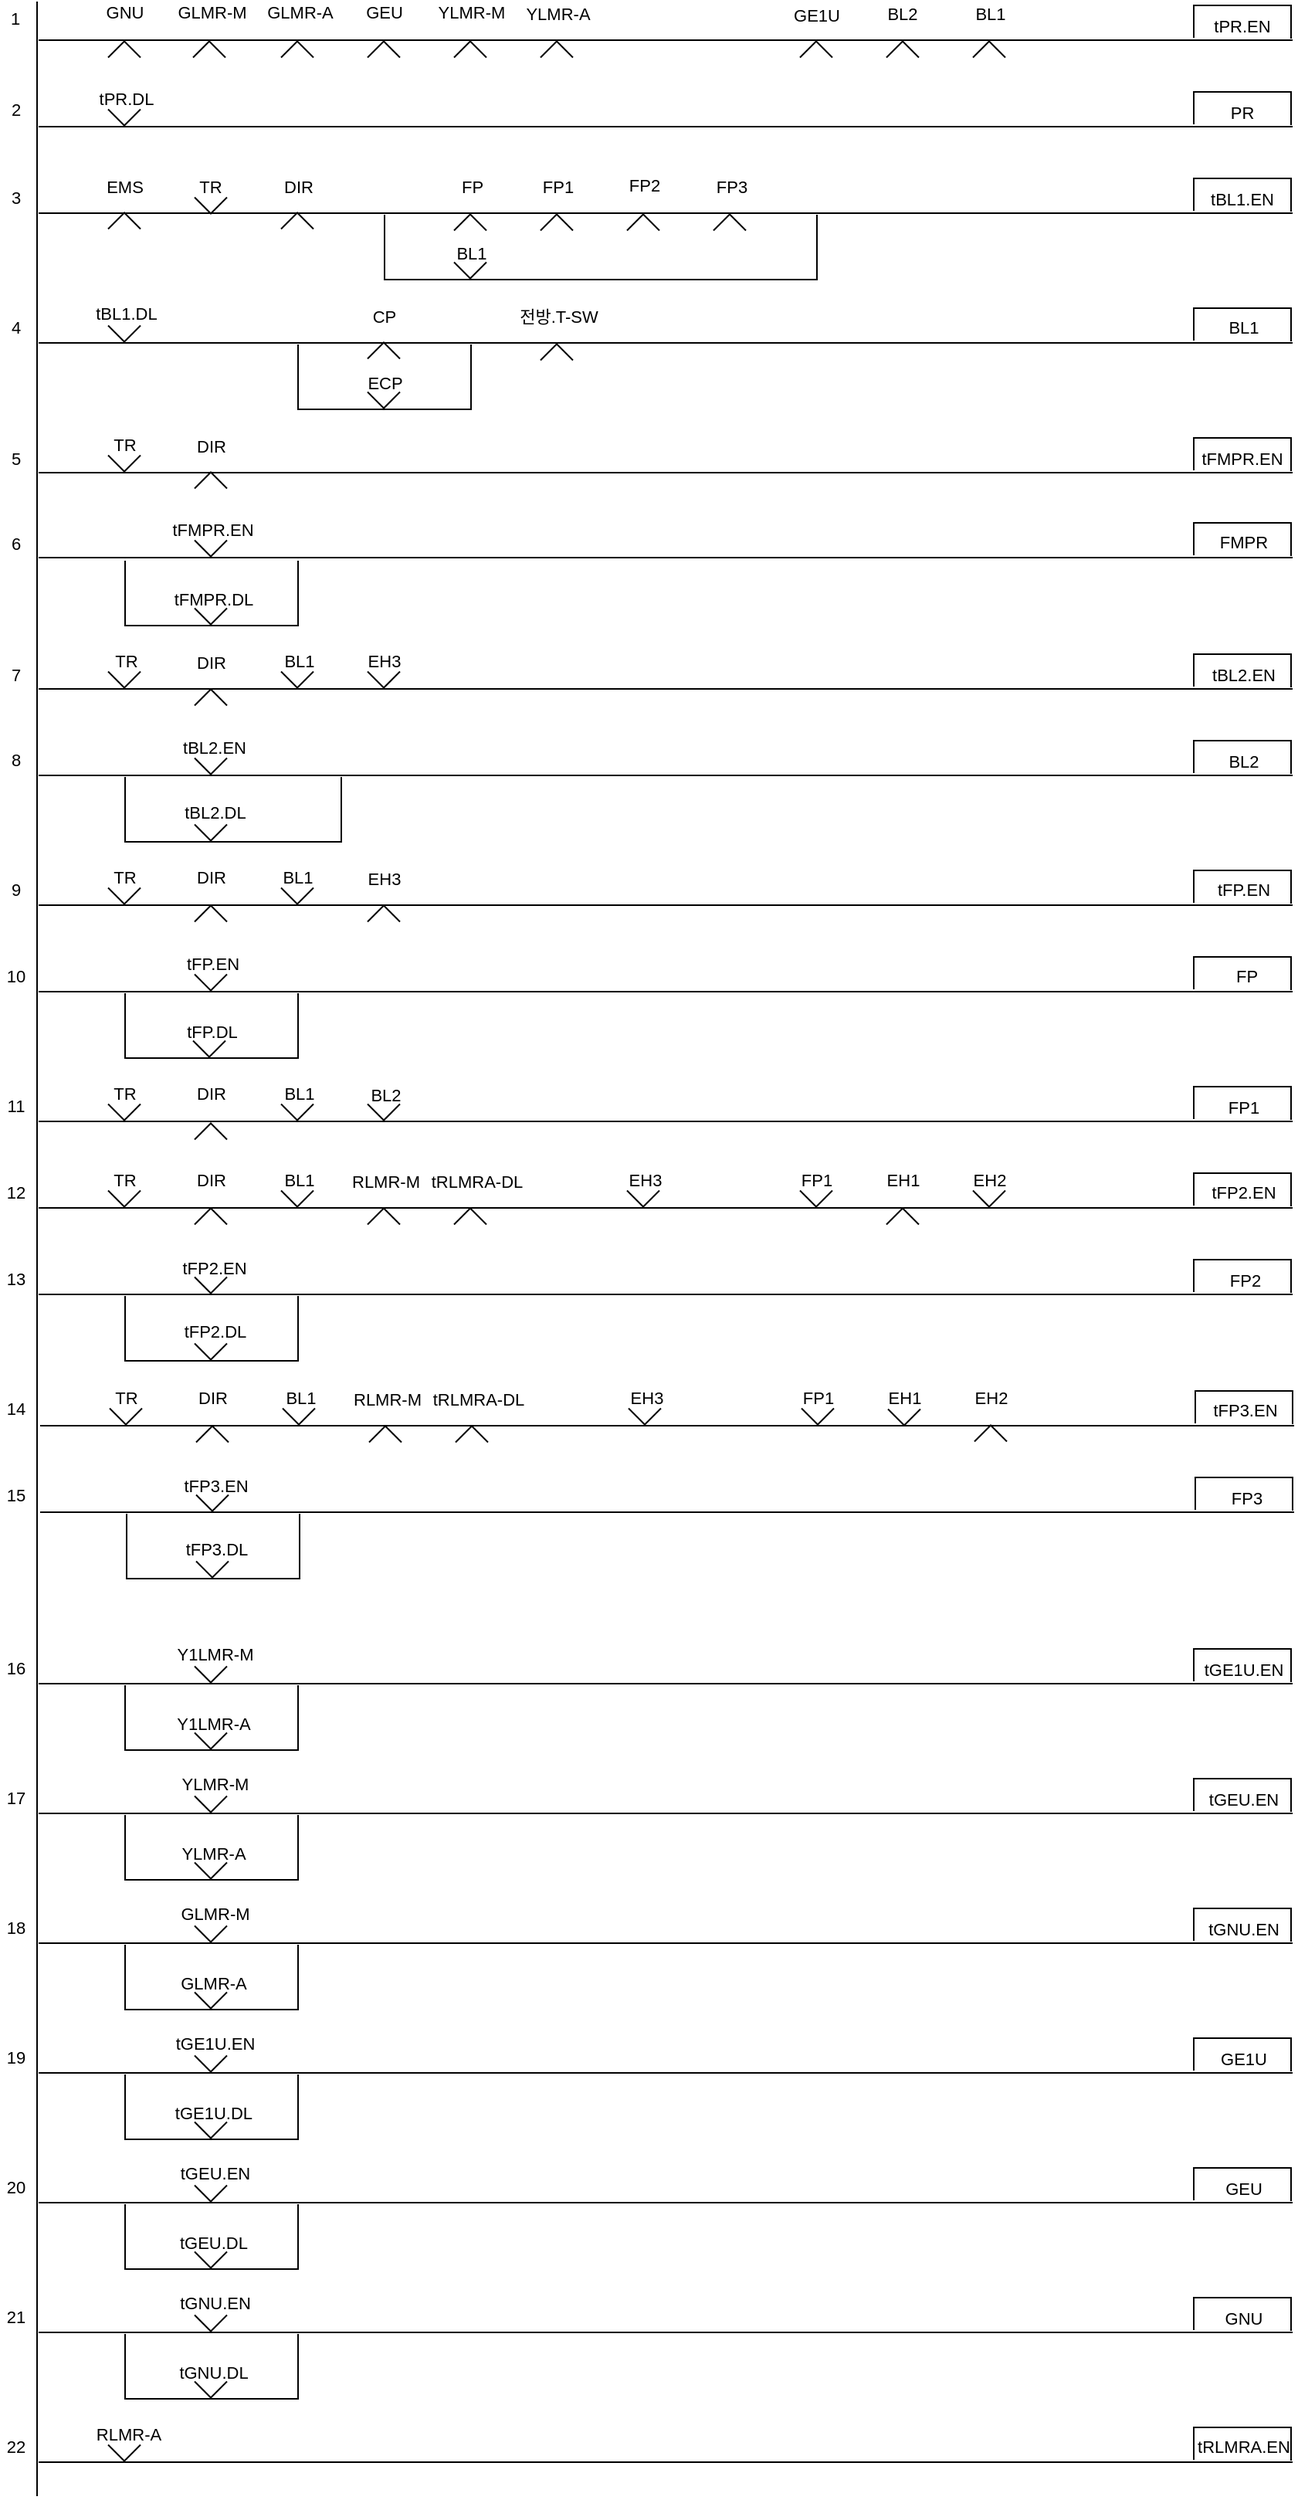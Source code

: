 <mxfile version="20.3.6" type="github" pages="6">
  <diagram id="kgpKYQtTHZ0yAKxKKP6v" name="신호제어로직">
    <mxGraphModel dx="1537" dy="967" grid="1" gridSize="7" guides="1" tooltips="1" connect="1" arrows="1" fold="1" page="1" pageScale="1" pageWidth="850" pageHeight="1100" math="0" shadow="0">
      <root>
        <mxCell id="0" />
        <mxCell id="1" parent="0" />
        <mxCell id="gUSq3eRbtcJCQc7t1ovm-4" value="" style="endArrow=none;html=1;rounded=0;" parent="1" edge="1">
          <mxGeometry width="50" height="50" relative="1" as="geometry">
            <mxPoint x="28" y="83" as="sourcePoint" />
            <mxPoint x="840" y="83" as="targetPoint" />
          </mxGeometry>
        </mxCell>
        <mxCell id="gUSq3eRbtcJCQc7t1ovm-8" value="GNU" style="text;html=1;strokeColor=none;fillColor=none;align=center;verticalAlign=middle;whiteSpace=wrap;rounded=0;fontFamily=Helvetica;fontSize=11;fontColor=default;" parent="1" vertex="1">
          <mxGeometry x="64" y="59" width="40" height="11" as="geometry" />
        </mxCell>
        <mxCell id="8xq6pTCcTXYKqQCNeDjy-1" value="" style="endArrow=none;html=1;rounded=0;" parent="1" edge="1">
          <mxGeometry width="50" height="50" relative="1" as="geometry">
            <mxPoint x="27" y="1673" as="sourcePoint" />
            <mxPoint x="27" y="58" as="targetPoint" />
          </mxGeometry>
        </mxCell>
        <mxCell id="8xq6pTCcTXYKqQCNeDjy-6" value="GLMR-M" style="text;html=1;strokeColor=none;fillColor=none;align=center;verticalAlign=middle;whiteSpace=wrap;rounded=0;fontFamily=Helvetica;fontSize=11;fontColor=default;" parent="1" vertex="1">
          <mxGeometry x="117" y="59" width="47" height="11" as="geometry" />
        </mxCell>
        <mxCell id="8xq6pTCcTXYKqQCNeDjy-15" value="GLMR-A" style="text;html=1;strokeColor=none;fillColor=none;align=center;verticalAlign=middle;whiteSpace=wrap;rounded=0;fontFamily=Helvetica;fontSize=11;fontColor=default;" parent="1" vertex="1">
          <mxGeometry x="174" y="59" width="47" height="11" as="geometry" />
        </mxCell>
        <mxCell id="8xq6pTCcTXYKqQCNeDjy-16" value="GEU" style="text;html=1;strokeColor=none;fillColor=none;align=center;verticalAlign=middle;whiteSpace=wrap;rounded=0;fontFamily=Helvetica;fontSize=11;fontColor=default;" parent="1" vertex="1">
          <mxGeometry x="232" y="59" width="40" height="11" as="geometry" />
        </mxCell>
        <mxCell id="8xq6pTCcTXYKqQCNeDjy-17" value="YLMR-M" style="text;html=1;strokeColor=none;fillColor=none;align=center;verticalAlign=middle;whiteSpace=wrap;rounded=0;fontFamily=Helvetica;fontSize=11;fontColor=default;" parent="1" vertex="1">
          <mxGeometry x="285" y="59" width="47" height="11" as="geometry" />
        </mxCell>
        <mxCell id="8xq6pTCcTXYKqQCNeDjy-18" value="YLMR-A" style="text;html=1;strokeColor=none;fillColor=none;align=center;verticalAlign=middle;whiteSpace=wrap;rounded=0;fontFamily=Helvetica;fontSize=11;fontColor=default;" parent="1" vertex="1">
          <mxGeometry x="341" y="60" width="47" height="12" as="geometry" />
        </mxCell>
        <mxCell id="8xq6pTCcTXYKqQCNeDjy-19" value="GE1U" style="text;html=1;strokeColor=none;fillColor=none;align=center;verticalAlign=middle;whiteSpace=wrap;rounded=0;fontFamily=Helvetica;fontSize=11;fontColor=default;" parent="1" vertex="1">
          <mxGeometry x="512" y="62" width="40" height="10" as="geometry" />
        </mxCell>
        <mxCell id="8xq6pTCcTXYKqQCNeDjy-20" value="BL2" style="text;html=1;strokeColor=none;fillColor=none;align=center;verticalAlign=middle;whiteSpace=wrap;rounded=0;fontFamily=Helvetica;fontSize=11;fontColor=default;" parent="1" vertex="1">
          <mxGeometry x="564" y="61" width="47" height="9" as="geometry" />
        </mxCell>
        <mxCell id="8xq6pTCcTXYKqQCNeDjy-21" value="BL1" style="text;html=1;strokeColor=none;fillColor=none;align=center;verticalAlign=middle;whiteSpace=wrap;rounded=0;fontFamily=Helvetica;fontSize=11;fontColor=default;" parent="1" vertex="1">
          <mxGeometry x="621" y="61" width="47" height="10" as="geometry" />
        </mxCell>
        <mxCell id="8xq6pTCcTXYKqQCNeDjy-23" value="tPR.EN" style="text;html=1;strokeColor=none;fillColor=none;align=center;verticalAlign=middle;whiteSpace=wrap;rounded=0;fontFamily=Helvetica;fontSize=11;fontColor=default;" parent="1" vertex="1">
          <mxGeometry x="784" y="67" width="47" height="14" as="geometry" />
        </mxCell>
        <mxCell id="8xq6pTCcTXYKqQCNeDjy-25" value="tPR.DL" style="text;html=1;strokeColor=none;fillColor=none;align=center;verticalAlign=middle;whiteSpace=wrap;rounded=0;fontFamily=Helvetica;fontSize=11;fontColor=default;" parent="1" vertex="1">
          <mxGeometry x="65" y="115" width="40" height="11" as="geometry" />
        </mxCell>
        <mxCell id="8xq6pTCcTXYKqQCNeDjy-44" value="PR" style="text;html=1;strokeColor=none;fillColor=none;align=center;verticalAlign=middle;whiteSpace=wrap;rounded=0;fontFamily=Helvetica;fontSize=11;fontColor=default;" parent="1" vertex="1">
          <mxGeometry x="784" y="123" width="47" height="13" as="geometry" />
        </mxCell>
        <mxCell id="8xq6pTCcTXYKqQCNeDjy-47" value="EMS" style="text;html=1;strokeColor=none;fillColor=none;align=center;verticalAlign=middle;whiteSpace=wrap;rounded=0;fontFamily=Helvetica;fontSize=11;fontColor=default;" parent="1" vertex="1">
          <mxGeometry x="64" y="171" width="40" height="13" as="geometry" />
        </mxCell>
        <mxCell id="8xq6pTCcTXYKqQCNeDjy-50" value="TR" style="text;html=1;strokeColor=none;fillColor=none;align=center;verticalAlign=middle;whiteSpace=wrap;rounded=0;fontFamily=Helvetica;fontSize=11;fontColor=default;" parent="1" vertex="1">
          <mxGeometry x="116" y="171" width="47" height="13" as="geometry" />
        </mxCell>
        <mxCell id="8xq6pTCcTXYKqQCNeDjy-59" value="DIR" style="text;html=1;strokeColor=none;fillColor=none;align=center;verticalAlign=middle;whiteSpace=wrap;rounded=0;fontFamily=Helvetica;fontSize=11;fontColor=default;" parent="1" vertex="1">
          <mxGeometry x="173" y="171" width="47" height="13" as="geometry" />
        </mxCell>
        <mxCell id="8xq6pTCcTXYKqQCNeDjy-60" value="FP" style="text;html=1;strokeColor=none;fillColor=none;align=center;verticalAlign=middle;whiteSpace=wrap;rounded=0;fontFamily=Helvetica;fontSize=11;fontColor=default;" parent="1" vertex="1">
          <mxGeometry x="289" y="171" width="40" height="13" as="geometry" />
        </mxCell>
        <mxCell id="8xq6pTCcTXYKqQCNeDjy-61" value="FP1" style="text;html=1;strokeColor=none;fillColor=none;align=center;verticalAlign=middle;whiteSpace=wrap;rounded=0;fontFamily=Helvetica;fontSize=11;fontColor=default;" parent="1" vertex="1">
          <mxGeometry x="341" y="171" width="47" height="13" as="geometry" />
        </mxCell>
        <mxCell id="8xq6pTCcTXYKqQCNeDjy-62" value="FP2" style="text;html=1;strokeColor=none;fillColor=none;align=center;verticalAlign=middle;whiteSpace=wrap;rounded=0;fontFamily=Helvetica;fontSize=11;fontColor=default;" parent="1" vertex="1">
          <mxGeometry x="397" y="170" width="47" height="14" as="geometry" />
        </mxCell>
        <mxCell id="8xq6pTCcTXYKqQCNeDjy-63" value="FP3" style="text;html=1;strokeColor=none;fillColor=none;align=center;verticalAlign=middle;whiteSpace=wrap;rounded=0;fontFamily=Helvetica;fontSize=11;fontColor=default;" parent="1" vertex="1">
          <mxGeometry x="457" y="171" width="40" height="13" as="geometry" />
        </mxCell>
        <mxCell id="8xq6pTCcTXYKqQCNeDjy-66" value="tBL1.EN" style="text;html=1;strokeColor=none;fillColor=none;align=center;verticalAlign=middle;whiteSpace=wrap;rounded=0;fontFamily=Helvetica;fontSize=11;fontColor=default;" parent="1" vertex="1">
          <mxGeometry x="784" y="180" width="47" height="12" as="geometry" />
        </mxCell>
        <mxCell id="8xq6pTCcTXYKqQCNeDjy-67" value="" style="endArrow=none;html=1;rounded=0;" parent="1" edge="1">
          <mxGeometry width="50" height="50" relative="1" as="geometry">
            <mxPoint x="252" y="196" as="sourcePoint" />
            <mxPoint x="532" y="196" as="targetPoint" />
            <Array as="points">
              <mxPoint x="252" y="238" />
              <mxPoint x="532" y="238" />
            </Array>
          </mxGeometry>
        </mxCell>
        <mxCell id="8xq6pTCcTXYKqQCNeDjy-69" value="BL1" style="text;html=1;strokeColor=none;fillColor=none;align=center;verticalAlign=middle;whiteSpace=wrap;rounded=0;fontFamily=Helvetica;fontSize=11;fontColor=default;" parent="1" vertex="1">
          <mxGeometry x="285" y="216" width="47" height="10" as="geometry" />
        </mxCell>
        <mxCell id="8xq6pTCcTXYKqQCNeDjy-71" value="tBL1.DL" style="text;html=1;strokeColor=none;fillColor=none;align=center;verticalAlign=middle;whiteSpace=wrap;rounded=0;fontFamily=Helvetica;fontSize=11;fontColor=default;" parent="1" vertex="1">
          <mxGeometry x="65" y="251" width="40" height="17" as="geometry" />
        </mxCell>
        <mxCell id="8xq6pTCcTXYKqQCNeDjy-82" value="CP" style="text;html=1;strokeColor=none;fillColor=none;align=center;verticalAlign=middle;whiteSpace=wrap;rounded=0;fontFamily=Helvetica;fontSize=11;fontColor=default;" parent="1" vertex="1">
          <mxGeometry x="232" y="255" width="40" height="14" as="geometry" />
        </mxCell>
        <mxCell id="8xq6pTCcTXYKqQCNeDjy-84" value="전방.T-SW" style="text;html=1;strokeColor=none;fillColor=none;align=center;verticalAlign=middle;whiteSpace=wrap;rounded=0;fontFamily=Helvetica;fontSize=11;fontColor=default;" parent="1" vertex="1">
          <mxGeometry x="334" y="254" width="62" height="15" as="geometry" />
        </mxCell>
        <mxCell id="8xq6pTCcTXYKqQCNeDjy-86" value="BL1" style="text;html=1;strokeColor=none;fillColor=none;align=center;verticalAlign=middle;whiteSpace=wrap;rounded=0;fontFamily=Helvetica;fontSize=11;fontColor=default;" parent="1" vertex="1">
          <mxGeometry x="785" y="262" width="47" height="13" as="geometry" />
        </mxCell>
        <mxCell id="8xq6pTCcTXYKqQCNeDjy-87" value="" style="endArrow=none;html=1;rounded=0;" parent="1" edge="1">
          <mxGeometry width="50" height="50" relative="1" as="geometry">
            <mxPoint x="196" y="280" as="sourcePoint" />
            <mxPoint x="308" y="280" as="targetPoint" />
            <Array as="points">
              <mxPoint x="196" y="322" />
              <mxPoint x="308" y="322" />
            </Array>
          </mxGeometry>
        </mxCell>
        <mxCell id="8xq6pTCcTXYKqQCNeDjy-89" value="ECP" style="text;html=1;strokeColor=none;fillColor=none;align=center;verticalAlign=middle;whiteSpace=wrap;rounded=0;fontFamily=Helvetica;fontSize=11;fontColor=default;" parent="1" vertex="1">
          <mxGeometry x="229" y="299" width="47" height="12" as="geometry" />
        </mxCell>
        <mxCell id="8xq6pTCcTXYKqQCNeDjy-92" value="TR" style="text;html=1;strokeColor=none;fillColor=none;align=center;verticalAlign=middle;whiteSpace=wrap;rounded=0;fontFamily=Helvetica;fontSize=11;fontColor=default;" parent="1" vertex="1">
          <mxGeometry x="64" y="338" width="40" height="14" as="geometry" />
        </mxCell>
        <mxCell id="8xq6pTCcTXYKqQCNeDjy-97" value="DIR" style="text;html=1;strokeColor=none;fillColor=none;align=center;verticalAlign=middle;whiteSpace=wrap;rounded=0;fontFamily=Helvetica;fontSize=11;fontColor=default;" parent="1" vertex="1">
          <mxGeometry x="120" y="338" width="40" height="16" as="geometry" />
        </mxCell>
        <mxCell id="8xq6pTCcTXYKqQCNeDjy-99" value="tFMPR.EN" style="text;html=1;strokeColor=none;fillColor=none;align=center;verticalAlign=middle;whiteSpace=wrap;rounded=0;fontFamily=Helvetica;fontSize=11;fontColor=default;" parent="1" vertex="1">
          <mxGeometry x="784" y="347" width="47" height="13" as="geometry" />
        </mxCell>
        <mxCell id="8xq6pTCcTXYKqQCNeDjy-106" value="tFMPR.EN" style="text;html=1;strokeColor=none;fillColor=none;align=center;verticalAlign=middle;whiteSpace=wrap;rounded=0;fontFamily=Helvetica;fontSize=11;fontColor=default;" parent="1" vertex="1">
          <mxGeometry x="121" y="392" width="40" height="16" as="geometry" />
        </mxCell>
        <mxCell id="8xq6pTCcTXYKqQCNeDjy-108" value="FMPR" style="text;html=1;strokeColor=none;fillColor=none;align=center;verticalAlign=middle;whiteSpace=wrap;rounded=0;fontFamily=Helvetica;fontSize=11;fontColor=default;" parent="1" vertex="1">
          <mxGeometry x="785" y="401" width="47" height="13" as="geometry" />
        </mxCell>
        <mxCell id="8xq6pTCcTXYKqQCNeDjy-109" value="" style="endArrow=none;html=1;rounded=0;" parent="1" edge="1">
          <mxGeometry width="50" height="50" relative="1" as="geometry">
            <mxPoint x="84" y="420" as="sourcePoint" />
            <mxPoint x="196" y="420" as="targetPoint" />
            <Array as="points">
              <mxPoint x="84" y="462" />
              <mxPoint x="196" y="462" />
            </Array>
          </mxGeometry>
        </mxCell>
        <mxCell id="8xq6pTCcTXYKqQCNeDjy-110" value="tFMPR.DL" style="text;html=1;strokeColor=none;fillColor=none;align=center;verticalAlign=middle;whiteSpace=wrap;rounded=0;fontFamily=Helvetica;fontSize=11;fontColor=default;" parent="1" vertex="1">
          <mxGeometry x="118" y="436" width="47" height="17" as="geometry" />
        </mxCell>
        <mxCell id="8xq6pTCcTXYKqQCNeDjy-114" value="TR" style="text;html=1;strokeColor=none;fillColor=none;align=center;verticalAlign=middle;whiteSpace=wrap;rounded=0;fontFamily=Helvetica;fontSize=11;fontColor=default;" parent="1" vertex="1">
          <mxGeometry x="65" y="476" width="40" height="17" as="geometry" />
        </mxCell>
        <mxCell id="8xq6pTCcTXYKqQCNeDjy-118" value="DIR" style="text;html=1;strokeColor=none;fillColor=none;align=center;verticalAlign=middle;whiteSpace=wrap;rounded=0;fontFamily=Helvetica;fontSize=11;fontColor=default;" parent="1" vertex="1">
          <mxGeometry x="120" y="478" width="40" height="16" as="geometry" />
        </mxCell>
        <mxCell id="8xq6pTCcTXYKqQCNeDjy-119" value="tBL2.EN" style="text;html=1;strokeColor=none;fillColor=none;align=center;verticalAlign=middle;whiteSpace=wrap;rounded=0;fontFamily=Helvetica;fontSize=11;fontColor=default;" parent="1" vertex="1">
          <mxGeometry x="785" y="487" width="47" height="13" as="geometry" />
        </mxCell>
        <mxCell id="8xq6pTCcTXYKqQCNeDjy-122" value="tBL2.EN" style="text;html=1;strokeColor=none;fillColor=none;align=center;verticalAlign=middle;whiteSpace=wrap;rounded=0;fontFamily=Helvetica;fontSize=11;fontColor=default;" parent="1" vertex="1">
          <mxGeometry x="122" y="533" width="40" height="16" as="geometry" />
        </mxCell>
        <mxCell id="8xq6pTCcTXYKqQCNeDjy-123" value="BL2" style="text;html=1;strokeColor=none;fillColor=none;align=center;verticalAlign=middle;whiteSpace=wrap;rounded=0;fontFamily=Helvetica;fontSize=11;fontColor=default;" parent="1" vertex="1">
          <mxGeometry x="785" y="543" width="47" height="13" as="geometry" />
        </mxCell>
        <mxCell id="8xq6pTCcTXYKqQCNeDjy-124" value="" style="endArrow=none;html=1;rounded=0;" parent="1" edge="1">
          <mxGeometry width="50" height="50" relative="1" as="geometry">
            <mxPoint x="84" y="560" as="sourcePoint" />
            <mxPoint x="224" y="560" as="targetPoint" />
            <Array as="points">
              <mxPoint x="84" y="602" />
              <mxPoint x="224" y="602" />
            </Array>
          </mxGeometry>
        </mxCell>
        <mxCell id="8xq6pTCcTXYKqQCNeDjy-125" value="tBL2.DL" style="text;html=1;strokeColor=none;fillColor=none;align=center;verticalAlign=middle;whiteSpace=wrap;rounded=0;fontFamily=Helvetica;fontSize=11;fontColor=default;" parent="1" vertex="1">
          <mxGeometry x="119" y="574" width="47" height="18" as="geometry" />
        </mxCell>
        <mxCell id="8xq6pTCcTXYKqQCNeDjy-128" value="BL1" style="text;html=1;strokeColor=none;fillColor=none;align=center;verticalAlign=middle;whiteSpace=wrap;rounded=0;fontFamily=Helvetica;fontSize=11;fontColor=default;" parent="1" vertex="1">
          <mxGeometry x="177" y="476" width="40" height="18" as="geometry" />
        </mxCell>
        <mxCell id="8xq6pTCcTXYKqQCNeDjy-130" value="EH3" style="text;html=1;strokeColor=none;fillColor=none;align=center;verticalAlign=middle;whiteSpace=wrap;rounded=0;fontFamily=Helvetica;fontSize=11;fontColor=default;" parent="1" vertex="1">
          <mxGeometry x="232" y="476" width="40" height="17" as="geometry" />
        </mxCell>
        <mxCell id="8xq6pTCcTXYKqQCNeDjy-133" value="TR" style="text;html=1;strokeColor=none;fillColor=none;align=center;verticalAlign=middle;whiteSpace=wrap;rounded=0;fontFamily=Helvetica;fontSize=11;fontColor=default;" parent="1" vertex="1">
          <mxGeometry x="64" y="619" width="40" height="11" as="geometry" />
        </mxCell>
        <mxCell id="8xq6pTCcTXYKqQCNeDjy-137" value="DIR" style="text;html=1;strokeColor=none;fillColor=none;align=center;verticalAlign=middle;whiteSpace=wrap;rounded=0;fontFamily=Helvetica;fontSize=11;fontColor=default;" parent="1" vertex="1">
          <mxGeometry x="120" y="620" width="40" height="10" as="geometry" />
        </mxCell>
        <mxCell id="8xq6pTCcTXYKqQCNeDjy-138" value="tFP.EN" style="text;html=1;strokeColor=none;fillColor=none;align=center;verticalAlign=middle;whiteSpace=wrap;rounded=0;fontFamily=Helvetica;fontSize=11;fontColor=default;" parent="1" vertex="1">
          <mxGeometry x="785" y="626" width="47" height="14" as="geometry" />
        </mxCell>
        <mxCell id="8xq6pTCcTXYKqQCNeDjy-141" value="tFP.EN" style="text;html=1;strokeColor=none;fillColor=none;align=center;verticalAlign=middle;whiteSpace=wrap;rounded=0;fontFamily=Helvetica;fontSize=11;fontColor=default;" parent="1" vertex="1">
          <mxGeometry x="121" y="676" width="40" height="9" as="geometry" />
        </mxCell>
        <mxCell id="8xq6pTCcTXYKqQCNeDjy-142" value="FP" style="text;html=1;strokeColor=none;fillColor=none;align=center;verticalAlign=middle;whiteSpace=wrap;rounded=0;fontFamily=Helvetica;fontSize=11;fontColor=default;" parent="1" vertex="1">
          <mxGeometry x="787" y="682" width="47" height="13" as="geometry" />
        </mxCell>
        <mxCell id="8xq6pTCcTXYKqQCNeDjy-143" value="" style="endArrow=none;html=1;rounded=0;" parent="1" edge="1">
          <mxGeometry width="50" height="50" relative="1" as="geometry">
            <mxPoint x="84" y="700" as="sourcePoint" />
            <mxPoint x="196" y="700" as="targetPoint" />
            <Array as="points">
              <mxPoint x="84" y="742" />
              <mxPoint x="196" y="742" />
            </Array>
          </mxGeometry>
        </mxCell>
        <mxCell id="8xq6pTCcTXYKqQCNeDjy-144" value="tFP.DL" style="text;html=1;strokeColor=none;fillColor=none;align=center;verticalAlign=middle;whiteSpace=wrap;rounded=0;fontFamily=Helvetica;fontSize=11;fontColor=default;" parent="1" vertex="1">
          <mxGeometry x="117" y="718" width="47" height="13" as="geometry" />
        </mxCell>
        <mxCell id="8xq6pTCcTXYKqQCNeDjy-147" value="BL1" style="text;html=1;strokeColor=none;fillColor=none;align=center;verticalAlign=middle;whiteSpace=wrap;rounded=0;fontFamily=Helvetica;fontSize=11;fontColor=default;" parent="1" vertex="1">
          <mxGeometry x="176" y="619" width="40" height="12" as="geometry" />
        </mxCell>
        <mxCell id="8xq6pTCcTXYKqQCNeDjy-149" value="EH3" style="text;html=1;strokeColor=none;fillColor=none;align=center;verticalAlign=middle;whiteSpace=wrap;rounded=0;fontFamily=Helvetica;fontSize=11;fontColor=default;" parent="1" vertex="1">
          <mxGeometry x="232" y="620" width="40" height="11" as="geometry" />
        </mxCell>
        <mxCell id="8xq6pTCcTXYKqQCNeDjy-152" value="TR" style="text;html=1;strokeColor=none;fillColor=none;align=center;verticalAlign=middle;whiteSpace=wrap;rounded=0;fontFamily=Helvetica;fontSize=11;fontColor=default;" parent="1" vertex="1">
          <mxGeometry x="64" y="760" width="40" height="10" as="geometry" />
        </mxCell>
        <mxCell id="8xq6pTCcTXYKqQCNeDjy-155" value="DIR" style="text;html=1;strokeColor=none;fillColor=none;align=center;verticalAlign=middle;whiteSpace=wrap;rounded=0;fontFamily=Helvetica;fontSize=11;fontColor=default;" parent="1" vertex="1">
          <mxGeometry x="120" y="760" width="40" height="9" as="geometry" />
        </mxCell>
        <mxCell id="8xq6pTCcTXYKqQCNeDjy-156" value="FP1" style="text;html=1;strokeColor=none;fillColor=none;align=center;verticalAlign=middle;whiteSpace=wrap;rounded=0;fontFamily=Helvetica;fontSize=11;fontColor=default;" parent="1" vertex="1">
          <mxGeometry x="785" y="767" width="47" height="13" as="geometry" />
        </mxCell>
        <mxCell id="8xq6pTCcTXYKqQCNeDjy-157" value="BL1" style="text;html=1;strokeColor=none;fillColor=none;align=center;verticalAlign=middle;whiteSpace=wrap;rounded=0;fontFamily=Helvetica;fontSize=11;fontColor=default;" parent="1" vertex="1">
          <mxGeometry x="177" y="759" width="40" height="11" as="geometry" />
        </mxCell>
        <mxCell id="8xq6pTCcTXYKqQCNeDjy-159" value="BL2" style="text;html=1;strokeColor=none;fillColor=none;align=center;verticalAlign=middle;whiteSpace=wrap;rounded=0;fontFamily=Helvetica;fontSize=11;fontColor=default;" parent="1" vertex="1">
          <mxGeometry x="233" y="761" width="40" height="10" as="geometry" />
        </mxCell>
        <mxCell id="8xq6pTCcTXYKqQCNeDjy-163" value="TR" style="text;html=1;strokeColor=none;fillColor=none;align=center;verticalAlign=middle;whiteSpace=wrap;rounded=0;fontFamily=Helvetica;fontSize=11;fontColor=default;" parent="1" vertex="1">
          <mxGeometry x="64" y="816" width="40" height="9" as="geometry" />
        </mxCell>
        <mxCell id="8xq6pTCcTXYKqQCNeDjy-167" value="DIR" style="text;html=1;strokeColor=none;fillColor=none;align=center;verticalAlign=middle;whiteSpace=wrap;rounded=0;fontFamily=Helvetica;fontSize=11;fontColor=default;" parent="1" vertex="1">
          <mxGeometry x="120" y="817" width="40" height="8" as="geometry" />
        </mxCell>
        <mxCell id="8xq6pTCcTXYKqQCNeDjy-168" value="tFP2.EN" style="text;html=1;strokeColor=none;fillColor=none;align=center;verticalAlign=middle;whiteSpace=wrap;rounded=0;fontFamily=Helvetica;fontSize=11;fontColor=default;" parent="1" vertex="1">
          <mxGeometry x="785" y="823" width="47" height="12" as="geometry" />
        </mxCell>
        <mxCell id="8xq6pTCcTXYKqQCNeDjy-171" value="tFP2.EN" style="text;html=1;strokeColor=none;fillColor=none;align=center;verticalAlign=middle;whiteSpace=wrap;rounded=0;fontFamily=Helvetica;fontSize=11;fontColor=default;" parent="1" vertex="1">
          <mxGeometry x="122" y="873" width="40" height="9" as="geometry" />
        </mxCell>
        <mxCell id="8xq6pTCcTXYKqQCNeDjy-172" value="FP2" style="text;html=1;strokeColor=none;fillColor=none;align=center;verticalAlign=middle;whiteSpace=wrap;rounded=0;fontFamily=Helvetica;fontSize=11;fontColor=default;" parent="1" vertex="1">
          <mxGeometry x="786" y="879" width="47" height="13" as="geometry" />
        </mxCell>
        <mxCell id="8xq6pTCcTXYKqQCNeDjy-173" value="" style="endArrow=none;html=1;rounded=0;" parent="1" edge="1">
          <mxGeometry width="50" height="50" relative="1" as="geometry">
            <mxPoint x="84" y="896" as="sourcePoint" />
            <mxPoint x="196" y="896" as="targetPoint" />
            <Array as="points">
              <mxPoint x="84" y="938" />
              <mxPoint x="196" y="938" />
            </Array>
          </mxGeometry>
        </mxCell>
        <mxCell id="8xq6pTCcTXYKqQCNeDjy-174" value="tFP2.DL" style="text;html=1;strokeColor=none;fillColor=none;align=center;verticalAlign=middle;whiteSpace=wrap;rounded=0;fontFamily=Helvetica;fontSize=11;fontColor=default;" parent="1" vertex="1">
          <mxGeometry x="119" y="915" width="47" height="8" as="geometry" />
        </mxCell>
        <mxCell id="8xq6pTCcTXYKqQCNeDjy-176" value="BL1" style="text;html=1;strokeColor=none;fillColor=none;align=center;verticalAlign=middle;whiteSpace=wrap;rounded=0;fontFamily=Helvetica;fontSize=11;fontColor=default;" parent="1" vertex="1">
          <mxGeometry x="177" y="816" width="40" height="10" as="geometry" />
        </mxCell>
        <mxCell id="8xq6pTCcTXYKqQCNeDjy-178" value="RLMR-M" style="text;html=1;strokeColor=none;fillColor=none;align=center;verticalAlign=middle;whiteSpace=wrap;rounded=0;fontFamily=Helvetica;fontSize=11;fontColor=default;" parent="1" vertex="1">
          <mxGeometry x="227" y="817" width="52" height="9" as="geometry" />
        </mxCell>
        <mxCell id="8xq6pTCcTXYKqQCNeDjy-180" value="tRLMRA-DL" style="text;html=1;strokeColor=none;fillColor=none;align=center;verticalAlign=middle;whiteSpace=wrap;rounded=0;fontFamily=Helvetica;fontSize=11;fontColor=default;" parent="1" vertex="1">
          <mxGeometry x="278" y="817" width="68" height="9" as="geometry" />
        </mxCell>
        <mxCell id="8xq6pTCcTXYKqQCNeDjy-182" value="EH3" style="text;html=1;strokeColor=none;fillColor=none;align=center;verticalAlign=middle;whiteSpace=wrap;rounded=0;fontFamily=Helvetica;fontSize=11;fontColor=default;" parent="1" vertex="1">
          <mxGeometry x="401" y="816" width="40" height="9" as="geometry" />
        </mxCell>
        <mxCell id="8xq6pTCcTXYKqQCNeDjy-184" value="FP1" style="text;html=1;strokeColor=none;fillColor=none;align=center;verticalAlign=middle;whiteSpace=wrap;rounded=0;fontFamily=Helvetica;fontSize=11;fontColor=default;" parent="1" vertex="1">
          <mxGeometry x="512" y="816" width="40" height="9" as="geometry" />
        </mxCell>
        <mxCell id="8xq6pTCcTXYKqQCNeDjy-186" value="EH2" style="text;html=1;strokeColor=none;fillColor=none;align=center;verticalAlign=middle;whiteSpace=wrap;rounded=0;fontFamily=Helvetica;fontSize=11;fontColor=default;" parent="1" vertex="1">
          <mxGeometry x="624" y="816" width="40" height="9" as="geometry" />
        </mxCell>
        <mxCell id="8xq6pTCcTXYKqQCNeDjy-188" value="EH1" style="text;html=1;strokeColor=none;fillColor=none;align=center;verticalAlign=middle;whiteSpace=wrap;rounded=0;fontFamily=Helvetica;fontSize=11;fontColor=default;" parent="1" vertex="1">
          <mxGeometry x="568" y="817" width="40" height="8" as="geometry" />
        </mxCell>
        <mxCell id="8xq6pTCcTXYKqQCNeDjy-229" value="Y1LMR-M" style="text;html=1;strokeColor=none;fillColor=none;align=center;verticalAlign=middle;whiteSpace=wrap;rounded=0;fontFamily=Helvetica;fontSize=11;fontColor=default;" parent="1" vertex="1">
          <mxGeometry x="116" y="1118" width="53" height="20" as="geometry" />
        </mxCell>
        <mxCell id="8xq6pTCcTXYKqQCNeDjy-230" value="tGE1U.EN" style="text;html=1;strokeColor=none;fillColor=none;align=center;verticalAlign=middle;whiteSpace=wrap;rounded=0;fontFamily=Helvetica;fontSize=11;fontColor=default;" parent="1" vertex="1">
          <mxGeometry x="785" y="1131" width="47" height="13" as="geometry" />
        </mxCell>
        <mxCell id="8xq6pTCcTXYKqQCNeDjy-232" value="Y1LMR-A" style="text;html=1;strokeColor=none;fillColor=none;align=center;verticalAlign=middle;whiteSpace=wrap;rounded=0;fontFamily=Helvetica;fontSize=11;fontColor=default;" parent="1" vertex="1">
          <mxGeometry x="114" y="1163" width="55" height="20" as="geometry" />
        </mxCell>
        <mxCell id="8xq6pTCcTXYKqQCNeDjy-291" value="RLMR-A" style="text;html=1;strokeColor=none;fillColor=none;align=center;verticalAlign=middle;whiteSpace=wrap;rounded=0;fontFamily=Helvetica;fontSize=11;fontColor=default;" parent="1" vertex="1">
          <mxGeometry x="60" y="1625" width="53" height="15" as="geometry" />
        </mxCell>
        <mxCell id="8xq6pTCcTXYKqQCNeDjy-292" value="tRLMRA.EN" style="text;html=1;strokeColor=none;fillColor=none;align=center;verticalAlign=middle;whiteSpace=wrap;rounded=0;fontFamily=Helvetica;fontSize=11;fontColor=default;" parent="1" vertex="1">
          <mxGeometry x="785" y="1635" width="47" height="12" as="geometry" />
        </mxCell>
        <mxCell id="2S8jl9Z_Ewg1g7ZWPY-e-1" value="1" style="text;html=1;strokeColor=none;fillColor=none;align=center;verticalAlign=middle;whiteSpace=wrap;rounded=0;fontFamily=Helvetica;fontSize=11;fontColor=default;" parent="1" vertex="1">
          <mxGeometry x="3" y="59" width="20" height="20" as="geometry" />
        </mxCell>
        <mxCell id="2S8jl9Z_Ewg1g7ZWPY-e-2" value="2" style="text;html=1;strokeColor=none;fillColor=none;align=center;verticalAlign=middle;whiteSpace=wrap;rounded=0;fontFamily=Helvetica;fontSize=11;fontColor=default;" parent="1" vertex="1">
          <mxGeometry x="3" y="120" width="21" height="16" as="geometry" />
        </mxCell>
        <mxCell id="9tDUQpagNM0w-Mi9-wJX-1" value="" style="endArrow=none;html=1;rounded=0;labelBackgroundColor=default;fontFamily=Helvetica;fontSize=11;fontColor=default;startSize=3;endSize=3;sourcePerimeterSpacing=0;strokeColor=default;shape=connector;jumpStyle=none;jumpSize=6;" parent="1" edge="1">
          <mxGeometry width="50" height="50" relative="1" as="geometry">
            <mxPoint x="776" y="81.5" as="sourcePoint" />
            <mxPoint x="839" y="82" as="targetPoint" />
            <Array as="points">
              <mxPoint x="776" y="60.5" />
              <mxPoint x="839" y="60.5" />
            </Array>
          </mxGeometry>
        </mxCell>
        <mxCell id="9tDUQpagNM0w-Mi9-wJX-2" value="" style="endArrow=none;html=1;rounded=0;" parent="1" edge="1">
          <mxGeometry width="50" height="50" relative="1" as="geometry">
            <mxPoint x="28" y="139" as="sourcePoint" />
            <mxPoint x="840" y="139" as="targetPoint" />
          </mxGeometry>
        </mxCell>
        <mxCell id="9tDUQpagNM0w-Mi9-wJX-3" value="" style="endArrow=none;html=1;rounded=0;labelBackgroundColor=default;fontFamily=Helvetica;fontSize=11;fontColor=default;startSize=3;endSize=3;sourcePerimeterSpacing=0;strokeColor=default;shape=connector;jumpStyle=none;jumpSize=6;" parent="1" edge="1">
          <mxGeometry width="50" height="50" relative="1" as="geometry">
            <mxPoint x="776" y="137.5" as="sourcePoint" />
            <mxPoint x="839" y="138" as="targetPoint" />
            <Array as="points">
              <mxPoint x="776" y="116.5" />
              <mxPoint x="839" y="116.5" />
            </Array>
          </mxGeometry>
        </mxCell>
        <mxCell id="EmuSLWI4qOSDbQfkhiJW-1" value="" style="verticalLabelPosition=bottom;html=1;verticalAlign=top;align=center;shape=mxgraph.floorplan.windowBow;strokeWidth=1;fontSize=11;direction=west;" parent="1" vertex="1">
          <mxGeometry x="73" y="83.5" width="21" height="11" as="geometry" />
        </mxCell>
        <mxCell id="EmuSLWI4qOSDbQfkhiJW-2" value="" style="verticalLabelPosition=bottom;html=1;verticalAlign=top;align=center;shape=mxgraph.floorplan.windowBow;strokeWidth=1;fontSize=11;direction=west;" parent="1" vertex="1">
          <mxGeometry x="128" y="83.5" width="21" height="11" as="geometry" />
        </mxCell>
        <mxCell id="EmuSLWI4qOSDbQfkhiJW-3" value="" style="verticalLabelPosition=bottom;html=1;verticalAlign=top;align=center;shape=mxgraph.floorplan.windowBow;strokeWidth=1;fontSize=11;direction=west;" parent="1" vertex="1">
          <mxGeometry x="185" y="83.5" width="21" height="11" as="geometry" />
        </mxCell>
        <mxCell id="EmuSLWI4qOSDbQfkhiJW-4" value="" style="verticalLabelPosition=bottom;html=1;verticalAlign=top;align=center;shape=mxgraph.floorplan.windowBow;strokeWidth=1;fontSize=11;direction=west;" parent="1" vertex="1">
          <mxGeometry x="241" y="83.5" width="21" height="11" as="geometry" />
        </mxCell>
        <mxCell id="EmuSLWI4qOSDbQfkhiJW-5" value="" style="verticalLabelPosition=bottom;html=1;verticalAlign=top;align=center;shape=mxgraph.floorplan.windowBow;strokeWidth=1;fontSize=11;direction=west;" parent="1" vertex="1">
          <mxGeometry x="297" y="83.5" width="21" height="11" as="geometry" />
        </mxCell>
        <mxCell id="EmuSLWI4qOSDbQfkhiJW-6" value="" style="verticalLabelPosition=bottom;html=1;verticalAlign=top;align=center;shape=mxgraph.floorplan.windowBow;strokeWidth=1;fontSize=11;direction=west;" parent="1" vertex="1">
          <mxGeometry x="353" y="83.5" width="21" height="11" as="geometry" />
        </mxCell>
        <mxCell id="EmuSLWI4qOSDbQfkhiJW-7" value="" style="verticalLabelPosition=bottom;html=1;verticalAlign=top;align=center;shape=mxgraph.floorplan.windowBow;strokeWidth=1;fontSize=11;direction=west;" parent="1" vertex="1">
          <mxGeometry x="521" y="83.5" width="21" height="11" as="geometry" />
        </mxCell>
        <mxCell id="EmuSLWI4qOSDbQfkhiJW-8" value="" style="verticalLabelPosition=bottom;html=1;verticalAlign=top;align=center;shape=mxgraph.floorplan.windowBow;strokeWidth=1;fontSize=11;direction=west;" parent="1" vertex="1">
          <mxGeometry x="577" y="83.5" width="21" height="11" as="geometry" />
        </mxCell>
        <mxCell id="EmuSLWI4qOSDbQfkhiJW-9" value="" style="verticalLabelPosition=bottom;html=1;verticalAlign=top;align=center;shape=mxgraph.floorplan.windowBow;strokeWidth=1;fontSize=11;direction=west;" parent="1" vertex="1">
          <mxGeometry x="633" y="83.5" width="21" height="11" as="geometry" />
        </mxCell>
        <mxCell id="EmuSLWI4qOSDbQfkhiJW-10" value="" style="verticalLabelPosition=bottom;html=1;verticalAlign=top;align=center;shape=mxgraph.floorplan.windowBow;strokeWidth=1;fontSize=11;direction=east;" parent="1" vertex="1">
          <mxGeometry x="73" y="127.5" width="21" height="11" as="geometry" />
        </mxCell>
        <mxCell id="EmuSLWI4qOSDbQfkhiJW-11" value="" style="endArrow=none;html=1;rounded=0;" parent="1" edge="1">
          <mxGeometry width="50" height="50" relative="1" as="geometry">
            <mxPoint x="28" y="195" as="sourcePoint" />
            <mxPoint x="840" y="195" as="targetPoint" />
          </mxGeometry>
        </mxCell>
        <mxCell id="EmuSLWI4qOSDbQfkhiJW-12" value="" style="endArrow=none;html=1;rounded=0;labelBackgroundColor=default;fontFamily=Helvetica;fontSize=11;fontColor=default;startSize=3;endSize=3;sourcePerimeterSpacing=0;strokeColor=default;shape=connector;jumpStyle=none;jumpSize=6;" parent="1" edge="1">
          <mxGeometry width="50" height="50" relative="1" as="geometry">
            <mxPoint x="776.0" y="193.5" as="sourcePoint" />
            <mxPoint x="839.0" y="194" as="targetPoint" />
            <Array as="points">
              <mxPoint x="776" y="172.5" />
              <mxPoint x="839" y="172.5" />
            </Array>
          </mxGeometry>
        </mxCell>
        <mxCell id="EmuSLWI4qOSDbQfkhiJW-13" value="" style="verticalLabelPosition=bottom;html=1;verticalAlign=top;align=center;shape=mxgraph.floorplan.windowBow;strokeWidth=1;fontSize=11;direction=west;" parent="1" vertex="1">
          <mxGeometry x="73" y="194.5" width="21" height="11" as="geometry" />
        </mxCell>
        <mxCell id="EmuSLWI4qOSDbQfkhiJW-14" value="" style="verticalLabelPosition=bottom;html=1;verticalAlign=top;align=center;shape=mxgraph.floorplan.windowBow;strokeWidth=1;fontSize=11;direction=east;" parent="1" vertex="1">
          <mxGeometry x="129" y="184.5" width="21" height="11" as="geometry" />
        </mxCell>
        <mxCell id="EmuSLWI4qOSDbQfkhiJW-15" value="" style="verticalLabelPosition=bottom;html=1;verticalAlign=top;align=center;shape=mxgraph.floorplan.windowBow;strokeWidth=1;fontSize=11;direction=west;" parent="1" vertex="1">
          <mxGeometry x="185" y="194.5" width="21" height="11" as="geometry" />
        </mxCell>
        <mxCell id="EmuSLWI4qOSDbQfkhiJW-16" value="" style="verticalLabelPosition=bottom;html=1;verticalAlign=top;align=center;shape=mxgraph.floorplan.windowBow;strokeWidth=1;fontSize=11;direction=west;" parent="1" vertex="1">
          <mxGeometry x="297" y="195.5" width="21" height="11" as="geometry" />
        </mxCell>
        <mxCell id="EmuSLWI4qOSDbQfkhiJW-17" value="" style="verticalLabelPosition=bottom;html=1;verticalAlign=top;align=center;shape=mxgraph.floorplan.windowBow;strokeWidth=1;fontSize=11;direction=west;" parent="1" vertex="1">
          <mxGeometry x="353" y="195.5" width="21" height="11" as="geometry" />
        </mxCell>
        <mxCell id="EmuSLWI4qOSDbQfkhiJW-18" value="" style="verticalLabelPosition=bottom;html=1;verticalAlign=top;align=center;shape=mxgraph.floorplan.windowBow;strokeWidth=1;fontSize=11;direction=west;" parent="1" vertex="1">
          <mxGeometry x="409" y="195.5" width="21" height="11" as="geometry" />
        </mxCell>
        <mxCell id="EmuSLWI4qOSDbQfkhiJW-19" value="" style="verticalLabelPosition=bottom;html=1;verticalAlign=top;align=center;shape=mxgraph.floorplan.windowBow;strokeWidth=1;fontSize=11;direction=west;" parent="1" vertex="1">
          <mxGeometry x="465" y="195.5" width="21" height="11" as="geometry" />
        </mxCell>
        <mxCell id="EmuSLWI4qOSDbQfkhiJW-21" value="" style="verticalLabelPosition=bottom;html=1;verticalAlign=top;align=center;shape=mxgraph.floorplan.windowBow;strokeWidth=1;fontSize=11;direction=east;" parent="1" vertex="1">
          <mxGeometry x="297" y="226.5" width="21" height="11" as="geometry" />
        </mxCell>
        <mxCell id="EmuSLWI4qOSDbQfkhiJW-22" value="" style="endArrow=none;html=1;rounded=0;" parent="1" edge="1">
          <mxGeometry width="50" height="50" relative="1" as="geometry">
            <mxPoint x="28" y="279" as="sourcePoint" />
            <mxPoint x="840" y="279" as="targetPoint" />
          </mxGeometry>
        </mxCell>
        <mxCell id="EmuSLWI4qOSDbQfkhiJW-23" value="" style="endArrow=none;html=1;rounded=0;labelBackgroundColor=default;fontFamily=Helvetica;fontSize=11;fontColor=default;startSize=3;endSize=3;sourcePerimeterSpacing=0;strokeColor=default;shape=connector;jumpStyle=none;jumpSize=6;" parent="1" edge="1">
          <mxGeometry width="50" height="50" relative="1" as="geometry">
            <mxPoint x="776.0" y="277.5" as="sourcePoint" />
            <mxPoint x="839.0" y="278" as="targetPoint" />
            <Array as="points">
              <mxPoint x="776" y="256.5" />
              <mxPoint x="839" y="256.5" />
            </Array>
          </mxGeometry>
        </mxCell>
        <mxCell id="EmuSLWI4qOSDbQfkhiJW-24" value="" style="verticalLabelPosition=bottom;html=1;verticalAlign=top;align=center;shape=mxgraph.floorplan.windowBow;strokeWidth=1;fontSize=11;direction=east;" parent="1" vertex="1">
          <mxGeometry x="73" y="267.5" width="21" height="11" as="geometry" />
        </mxCell>
        <mxCell id="EmuSLWI4qOSDbQfkhiJW-25" value="" style="verticalLabelPosition=bottom;html=1;verticalAlign=top;align=center;shape=mxgraph.floorplan.windowBow;strokeWidth=1;fontSize=11;direction=west;" parent="1" vertex="1">
          <mxGeometry x="241" y="278.5" width="21" height="11" as="geometry" />
        </mxCell>
        <mxCell id="EmuSLWI4qOSDbQfkhiJW-26" value="" style="verticalLabelPosition=bottom;html=1;verticalAlign=top;align=center;shape=mxgraph.floorplan.windowBow;strokeWidth=1;fontSize=11;direction=east;" parent="1" vertex="1">
          <mxGeometry x="241" y="310.5" width="21" height="11" as="geometry" />
        </mxCell>
        <mxCell id="EmuSLWI4qOSDbQfkhiJW-27" value="" style="verticalLabelPosition=bottom;html=1;verticalAlign=top;align=center;shape=mxgraph.floorplan.windowBow;strokeWidth=1;fontSize=11;direction=west;" parent="1" vertex="1">
          <mxGeometry x="353" y="279.5" width="21" height="11" as="geometry" />
        </mxCell>
        <mxCell id="EmuSLWI4qOSDbQfkhiJW-28" value="" style="endArrow=none;html=1;rounded=0;" parent="1" edge="1">
          <mxGeometry width="50" height="50" relative="1" as="geometry">
            <mxPoint x="28" y="363.0" as="sourcePoint" />
            <mxPoint x="840" y="363.0" as="targetPoint" />
          </mxGeometry>
        </mxCell>
        <mxCell id="EmuSLWI4qOSDbQfkhiJW-29" value="" style="endArrow=none;html=1;rounded=0;labelBackgroundColor=default;fontFamily=Helvetica;fontSize=11;fontColor=default;startSize=3;endSize=3;sourcePerimeterSpacing=0;strokeColor=default;shape=connector;jumpStyle=none;jumpSize=6;" parent="1" edge="1">
          <mxGeometry width="50" height="50" relative="1" as="geometry">
            <mxPoint x="776.0" y="361.5" as="sourcePoint" />
            <mxPoint x="839.0" y="362.0" as="targetPoint" />
            <Array as="points">
              <mxPoint x="776" y="340.5" />
              <mxPoint x="839" y="340.5" />
            </Array>
          </mxGeometry>
        </mxCell>
        <mxCell id="EmuSLWI4qOSDbQfkhiJW-30" value="" style="verticalLabelPosition=bottom;html=1;verticalAlign=top;align=center;shape=mxgraph.floorplan.windowBow;strokeWidth=1;fontSize=11;direction=east;" parent="1" vertex="1">
          <mxGeometry x="73" y="351.5" width="21" height="11" as="geometry" />
        </mxCell>
        <mxCell id="EmuSLWI4qOSDbQfkhiJW-31" value="" style="verticalLabelPosition=bottom;html=1;verticalAlign=top;align=center;shape=mxgraph.floorplan.windowBow;strokeWidth=1;fontSize=11;direction=west;" parent="1" vertex="1">
          <mxGeometry x="129" y="362.5" width="21" height="11" as="geometry" />
        </mxCell>
        <mxCell id="EmuSLWI4qOSDbQfkhiJW-33" value="" style="endArrow=none;html=1;rounded=0;" parent="1" edge="1">
          <mxGeometry width="50" height="50" relative="1" as="geometry">
            <mxPoint x="28" y="418.0" as="sourcePoint" />
            <mxPoint x="840" y="418.0" as="targetPoint" />
          </mxGeometry>
        </mxCell>
        <mxCell id="EmuSLWI4qOSDbQfkhiJW-34" value="" style="endArrow=none;html=1;rounded=0;labelBackgroundColor=default;fontFamily=Helvetica;fontSize=11;fontColor=default;startSize=3;endSize=3;sourcePerimeterSpacing=0;strokeColor=default;shape=connector;jumpStyle=none;jumpSize=6;" parent="1" edge="1">
          <mxGeometry width="50" height="50" relative="1" as="geometry">
            <mxPoint x="776.0" y="416.5" as="sourcePoint" />
            <mxPoint x="839.0" y="417.0" as="targetPoint" />
            <Array as="points">
              <mxPoint x="776" y="395.5" />
              <mxPoint x="839" y="395.5" />
            </Array>
          </mxGeometry>
        </mxCell>
        <mxCell id="EmuSLWI4qOSDbQfkhiJW-35" value="" style="verticalLabelPosition=bottom;html=1;verticalAlign=top;align=center;shape=mxgraph.floorplan.windowBow;strokeWidth=1;fontSize=11;direction=east;" parent="1" vertex="1">
          <mxGeometry x="129" y="406.5" width="21" height="11" as="geometry" />
        </mxCell>
        <mxCell id="EmuSLWI4qOSDbQfkhiJW-36" value="" style="verticalLabelPosition=bottom;html=1;verticalAlign=top;align=center;shape=mxgraph.floorplan.windowBow;strokeWidth=1;fontSize=11;direction=east;" parent="1" vertex="1">
          <mxGeometry x="129" y="450.5" width="21" height="11" as="geometry" />
        </mxCell>
        <mxCell id="EmuSLWI4qOSDbQfkhiJW-37" value="" style="endArrow=none;html=1;rounded=0;" parent="1" edge="1">
          <mxGeometry width="50" height="50" relative="1" as="geometry">
            <mxPoint x="28" y="503.0" as="sourcePoint" />
            <mxPoint x="840" y="503.0" as="targetPoint" />
          </mxGeometry>
        </mxCell>
        <mxCell id="EmuSLWI4qOSDbQfkhiJW-38" value="" style="endArrow=none;html=1;rounded=0;labelBackgroundColor=default;fontFamily=Helvetica;fontSize=11;fontColor=default;startSize=3;endSize=3;sourcePerimeterSpacing=0;strokeColor=default;shape=connector;jumpStyle=none;jumpSize=6;" parent="1" edge="1">
          <mxGeometry width="50" height="50" relative="1" as="geometry">
            <mxPoint x="776.0" y="501.5" as="sourcePoint" />
            <mxPoint x="839.0" y="502" as="targetPoint" />
            <Array as="points">
              <mxPoint x="776" y="480.5" />
              <mxPoint x="839" y="480.5" />
            </Array>
          </mxGeometry>
        </mxCell>
        <mxCell id="EmuSLWI4qOSDbQfkhiJW-39" value="" style="verticalLabelPosition=bottom;html=1;verticalAlign=top;align=center;shape=mxgraph.floorplan.windowBow;strokeWidth=1;fontSize=11;direction=east;" parent="1" vertex="1">
          <mxGeometry x="73" y="491.5" width="21" height="11" as="geometry" />
        </mxCell>
        <mxCell id="EmuSLWI4qOSDbQfkhiJW-40" value="" style="verticalLabelPosition=bottom;html=1;verticalAlign=top;align=center;shape=mxgraph.floorplan.windowBow;strokeWidth=1;fontSize=11;direction=west;" parent="1" vertex="1">
          <mxGeometry x="129" y="503" width="21" height="11" as="geometry" />
        </mxCell>
        <mxCell id="EmuSLWI4qOSDbQfkhiJW-41" value="" style="verticalLabelPosition=bottom;html=1;verticalAlign=top;align=center;shape=mxgraph.floorplan.windowBow;strokeWidth=1;fontSize=11;direction=east;" parent="1" vertex="1">
          <mxGeometry x="185" y="491.5" width="21" height="11" as="geometry" />
        </mxCell>
        <mxCell id="EmuSLWI4qOSDbQfkhiJW-42" value="" style="verticalLabelPosition=bottom;html=1;verticalAlign=top;align=center;shape=mxgraph.floorplan.windowBow;strokeWidth=1;fontSize=11;direction=east;" parent="1" vertex="1">
          <mxGeometry x="241" y="491.5" width="21" height="11" as="geometry" />
        </mxCell>
        <mxCell id="EmuSLWI4qOSDbQfkhiJW-43" value="" style="endArrow=none;html=1;rounded=0;" parent="1" edge="1">
          <mxGeometry width="50" height="50" relative="1" as="geometry">
            <mxPoint x="28" y="559.0" as="sourcePoint" />
            <mxPoint x="840" y="559.0" as="targetPoint" />
          </mxGeometry>
        </mxCell>
        <mxCell id="EmuSLWI4qOSDbQfkhiJW-44" value="" style="endArrow=none;html=1;rounded=0;labelBackgroundColor=default;fontFamily=Helvetica;fontSize=11;fontColor=default;startSize=3;endSize=3;sourcePerimeterSpacing=0;strokeColor=default;shape=connector;jumpStyle=none;jumpSize=6;" parent="1" edge="1">
          <mxGeometry width="50" height="50" relative="1" as="geometry">
            <mxPoint x="776.0" y="557.5" as="sourcePoint" />
            <mxPoint x="839.0" y="558" as="targetPoint" />
            <Array as="points">
              <mxPoint x="776" y="536.5" />
              <mxPoint x="839" y="536.5" />
            </Array>
          </mxGeometry>
        </mxCell>
        <mxCell id="EmuSLWI4qOSDbQfkhiJW-45" value="" style="verticalLabelPosition=bottom;html=1;verticalAlign=top;align=center;shape=mxgraph.floorplan.windowBow;strokeWidth=1;fontSize=11;direction=east;" parent="1" vertex="1">
          <mxGeometry x="129" y="547.5" width="21" height="11" as="geometry" />
        </mxCell>
        <mxCell id="EmuSLWI4qOSDbQfkhiJW-46" value="" style="verticalLabelPosition=bottom;html=1;verticalAlign=top;align=center;shape=mxgraph.floorplan.windowBow;strokeWidth=1;fontSize=11;direction=east;" parent="1" vertex="1">
          <mxGeometry x="129" y="590.5" width="21" height="11" as="geometry" />
        </mxCell>
        <mxCell id="EmuSLWI4qOSDbQfkhiJW-47" value="" style="endArrow=none;html=1;rounded=0;" parent="1" edge="1">
          <mxGeometry width="50" height="50" relative="1" as="geometry">
            <mxPoint x="28" y="643.0" as="sourcePoint" />
            <mxPoint x="840" y="643.0" as="targetPoint" />
          </mxGeometry>
        </mxCell>
        <mxCell id="EmuSLWI4qOSDbQfkhiJW-48" value="" style="endArrow=none;html=1;rounded=0;labelBackgroundColor=default;fontFamily=Helvetica;fontSize=11;fontColor=default;startSize=3;endSize=3;sourcePerimeterSpacing=0;strokeColor=default;shape=connector;jumpStyle=none;jumpSize=6;" parent="1" edge="1">
          <mxGeometry width="50" height="50" relative="1" as="geometry">
            <mxPoint x="776.0" y="641.5" as="sourcePoint" />
            <mxPoint x="839.0" y="642" as="targetPoint" />
            <Array as="points">
              <mxPoint x="776" y="620.5" />
              <mxPoint x="839" y="620.5" />
            </Array>
          </mxGeometry>
        </mxCell>
        <mxCell id="EmuSLWI4qOSDbQfkhiJW-49" value="" style="verticalLabelPosition=bottom;html=1;verticalAlign=top;align=center;shape=mxgraph.floorplan.windowBow;strokeWidth=1;fontSize=11;direction=east;" parent="1" vertex="1">
          <mxGeometry x="73" y="631.5" width="21" height="11" as="geometry" />
        </mxCell>
        <mxCell id="EmuSLWI4qOSDbQfkhiJW-50" value="" style="verticalLabelPosition=bottom;html=1;verticalAlign=top;align=center;shape=mxgraph.floorplan.windowBow;strokeWidth=1;fontSize=11;direction=west;" parent="1" vertex="1">
          <mxGeometry x="129" y="643" width="21" height="11" as="geometry" />
        </mxCell>
        <mxCell id="EmuSLWI4qOSDbQfkhiJW-51" value="" style="verticalLabelPosition=bottom;html=1;verticalAlign=top;align=center;shape=mxgraph.floorplan.windowBow;strokeWidth=1;fontSize=11;direction=east;" parent="1" vertex="1">
          <mxGeometry x="185" y="631.5" width="21" height="11" as="geometry" />
        </mxCell>
        <mxCell id="EmuSLWI4qOSDbQfkhiJW-52" value="" style="verticalLabelPosition=bottom;html=1;verticalAlign=top;align=center;shape=mxgraph.floorplan.windowBow;strokeWidth=1;fontSize=11;direction=west;" parent="1" vertex="1">
          <mxGeometry x="241" y="643" width="21" height="11" as="geometry" />
        </mxCell>
        <mxCell id="EmuSLWI4qOSDbQfkhiJW-53" value="" style="endArrow=none;html=1;rounded=0;" parent="1" edge="1">
          <mxGeometry width="50" height="50" relative="1" as="geometry">
            <mxPoint x="28" y="699.0" as="sourcePoint" />
            <mxPoint x="840" y="699.0" as="targetPoint" />
          </mxGeometry>
        </mxCell>
        <mxCell id="EmuSLWI4qOSDbQfkhiJW-54" value="" style="endArrow=none;html=1;rounded=0;labelBackgroundColor=default;fontFamily=Helvetica;fontSize=11;fontColor=default;startSize=3;endSize=3;sourcePerimeterSpacing=0;strokeColor=default;shape=connector;jumpStyle=none;jumpSize=6;" parent="1" edge="1">
          <mxGeometry width="50" height="50" relative="1" as="geometry">
            <mxPoint x="776.0" y="697.5" as="sourcePoint" />
            <mxPoint x="839.0" y="698" as="targetPoint" />
            <Array as="points">
              <mxPoint x="776" y="676.5" />
              <mxPoint x="839" y="676.5" />
            </Array>
          </mxGeometry>
        </mxCell>
        <mxCell id="EmuSLWI4qOSDbQfkhiJW-55" value="" style="verticalLabelPosition=bottom;html=1;verticalAlign=top;align=center;shape=mxgraph.floorplan.windowBow;strokeWidth=1;fontSize=11;direction=east;" parent="1" vertex="1">
          <mxGeometry x="129" y="687.5" width="21" height="11" as="geometry" />
        </mxCell>
        <mxCell id="EmuSLWI4qOSDbQfkhiJW-56" value="" style="verticalLabelPosition=bottom;html=1;verticalAlign=top;align=center;shape=mxgraph.floorplan.windowBow;strokeWidth=1;fontSize=11;direction=east;" parent="1" vertex="1">
          <mxGeometry x="128" y="730.5" width="21" height="11" as="geometry" />
        </mxCell>
        <mxCell id="EmuSLWI4qOSDbQfkhiJW-57" value="" style="endArrow=none;html=1;rounded=0;" parent="1" edge="1">
          <mxGeometry width="50" height="50" relative="1" as="geometry">
            <mxPoint x="28" y="783.0" as="sourcePoint" />
            <mxPoint x="840" y="783.0" as="targetPoint" />
          </mxGeometry>
        </mxCell>
        <mxCell id="EmuSLWI4qOSDbQfkhiJW-58" value="" style="endArrow=none;html=1;rounded=0;labelBackgroundColor=default;fontFamily=Helvetica;fontSize=11;fontColor=default;startSize=3;endSize=3;sourcePerimeterSpacing=0;strokeColor=default;shape=connector;jumpStyle=none;jumpSize=6;" parent="1" edge="1">
          <mxGeometry width="50" height="50" relative="1" as="geometry">
            <mxPoint x="776.0" y="781.5" as="sourcePoint" />
            <mxPoint x="839.0" y="782" as="targetPoint" />
            <Array as="points">
              <mxPoint x="776" y="760.5" />
              <mxPoint x="839" y="760.5" />
            </Array>
          </mxGeometry>
        </mxCell>
        <mxCell id="EmuSLWI4qOSDbQfkhiJW-59" value="" style="verticalLabelPosition=bottom;html=1;verticalAlign=top;align=center;shape=mxgraph.floorplan.windowBow;strokeWidth=1;fontSize=11;direction=east;" parent="1" vertex="1">
          <mxGeometry x="73" y="771.5" width="21" height="11" as="geometry" />
        </mxCell>
        <mxCell id="EmuSLWI4qOSDbQfkhiJW-60" value="" style="verticalLabelPosition=bottom;html=1;verticalAlign=top;align=center;shape=mxgraph.floorplan.windowBow;strokeWidth=1;fontSize=11;direction=west;" parent="1" vertex="1">
          <mxGeometry x="129" y="784" width="21" height="11" as="geometry" />
        </mxCell>
        <mxCell id="EmuSLWI4qOSDbQfkhiJW-61" value="" style="verticalLabelPosition=bottom;html=1;verticalAlign=top;align=center;shape=mxgraph.floorplan.windowBow;strokeWidth=1;fontSize=11;direction=east;" parent="1" vertex="1">
          <mxGeometry x="185" y="771.5" width="21" height="11" as="geometry" />
        </mxCell>
        <mxCell id="EmuSLWI4qOSDbQfkhiJW-62" value="" style="verticalLabelPosition=bottom;html=1;verticalAlign=top;align=center;shape=mxgraph.floorplan.windowBow;strokeWidth=1;fontSize=11;direction=east;" parent="1" vertex="1">
          <mxGeometry x="241" y="771.5" width="21" height="11" as="geometry" />
        </mxCell>
        <mxCell id="EmuSLWI4qOSDbQfkhiJW-63" value="" style="endArrow=none;html=1;rounded=0;" parent="1" edge="1">
          <mxGeometry width="50" height="50" relative="1" as="geometry">
            <mxPoint x="28" y="839.0" as="sourcePoint" />
            <mxPoint x="840" y="839.0" as="targetPoint" />
          </mxGeometry>
        </mxCell>
        <mxCell id="EmuSLWI4qOSDbQfkhiJW-64" value="" style="endArrow=none;html=1;rounded=0;labelBackgroundColor=default;fontFamily=Helvetica;fontSize=11;fontColor=default;startSize=3;endSize=3;sourcePerimeterSpacing=0;strokeColor=default;shape=connector;jumpStyle=none;jumpSize=6;" parent="1" edge="1">
          <mxGeometry width="50" height="50" relative="1" as="geometry">
            <mxPoint x="776.0" y="837.5" as="sourcePoint" />
            <mxPoint x="839.0" y="838" as="targetPoint" />
            <Array as="points">
              <mxPoint x="776" y="816.5" />
              <mxPoint x="839" y="816.5" />
            </Array>
          </mxGeometry>
        </mxCell>
        <mxCell id="EmuSLWI4qOSDbQfkhiJW-65" value="" style="verticalLabelPosition=bottom;html=1;verticalAlign=top;align=center;shape=mxgraph.floorplan.windowBow;strokeWidth=1;fontSize=11;direction=east;" parent="1" vertex="1">
          <mxGeometry x="73" y="827.5" width="21" height="11" as="geometry" />
        </mxCell>
        <mxCell id="EmuSLWI4qOSDbQfkhiJW-66" value="" style="verticalLabelPosition=bottom;html=1;verticalAlign=top;align=center;shape=mxgraph.floorplan.windowBow;strokeWidth=1;fontSize=11;direction=west;" parent="1" vertex="1">
          <mxGeometry x="129" y="839" width="21" height="11" as="geometry" />
        </mxCell>
        <mxCell id="EmuSLWI4qOSDbQfkhiJW-67" value="" style="verticalLabelPosition=bottom;html=1;verticalAlign=top;align=center;shape=mxgraph.floorplan.windowBow;strokeWidth=1;fontSize=11;direction=east;" parent="1" vertex="1">
          <mxGeometry x="185" y="827.5" width="21" height="11" as="geometry" />
        </mxCell>
        <mxCell id="EmuSLWI4qOSDbQfkhiJW-68" value="" style="verticalLabelPosition=bottom;html=1;verticalAlign=top;align=center;shape=mxgraph.floorplan.windowBow;strokeWidth=1;fontSize=11;direction=west;" parent="1" vertex="1">
          <mxGeometry x="241" y="839" width="21" height="11" as="geometry" />
        </mxCell>
        <mxCell id="EmuSLWI4qOSDbQfkhiJW-69" value="" style="verticalLabelPosition=bottom;html=1;verticalAlign=top;align=center;shape=mxgraph.floorplan.windowBow;strokeWidth=1;fontSize=11;direction=west;" parent="1" vertex="1">
          <mxGeometry x="297" y="839" width="21" height="11" as="geometry" />
        </mxCell>
        <mxCell id="EmuSLWI4qOSDbQfkhiJW-70" value="" style="verticalLabelPosition=bottom;html=1;verticalAlign=top;align=center;shape=mxgraph.floorplan.windowBow;strokeWidth=1;fontSize=11;direction=east;" parent="1" vertex="1">
          <mxGeometry x="409" y="827.5" width="21" height="11" as="geometry" />
        </mxCell>
        <mxCell id="EmuSLWI4qOSDbQfkhiJW-71" value="" style="verticalLabelPosition=bottom;html=1;verticalAlign=top;align=center;shape=mxgraph.floorplan.windowBow;strokeWidth=1;fontSize=11;direction=east;" parent="1" vertex="1">
          <mxGeometry x="521" y="827.5" width="21" height="11" as="geometry" />
        </mxCell>
        <mxCell id="EmuSLWI4qOSDbQfkhiJW-72" value="" style="verticalLabelPosition=bottom;html=1;verticalAlign=top;align=center;shape=mxgraph.floorplan.windowBow;strokeWidth=1;fontSize=11;direction=west;" parent="1" vertex="1">
          <mxGeometry x="577" y="839" width="21" height="11" as="geometry" />
        </mxCell>
        <mxCell id="EmuSLWI4qOSDbQfkhiJW-73" value="" style="verticalLabelPosition=bottom;html=1;verticalAlign=top;align=center;shape=mxgraph.floorplan.windowBow;strokeWidth=1;fontSize=11;direction=east;" parent="1" vertex="1">
          <mxGeometry x="633" y="827.5" width="21" height="11" as="geometry" />
        </mxCell>
        <mxCell id="EmuSLWI4qOSDbQfkhiJW-74" value="" style="endArrow=none;html=1;rounded=0;" parent="1" edge="1">
          <mxGeometry width="50" height="50" relative="1" as="geometry">
            <mxPoint x="28" y="895.0" as="sourcePoint" />
            <mxPoint x="840" y="895.0" as="targetPoint" />
          </mxGeometry>
        </mxCell>
        <mxCell id="EmuSLWI4qOSDbQfkhiJW-75" value="" style="endArrow=none;html=1;rounded=0;labelBackgroundColor=default;fontFamily=Helvetica;fontSize=11;fontColor=default;startSize=3;endSize=3;sourcePerimeterSpacing=0;strokeColor=default;shape=connector;jumpStyle=none;jumpSize=6;" parent="1" edge="1">
          <mxGeometry width="50" height="50" relative="1" as="geometry">
            <mxPoint x="776.0" y="893.5" as="sourcePoint" />
            <mxPoint x="839.0" y="894" as="targetPoint" />
            <Array as="points">
              <mxPoint x="776" y="872.5" />
              <mxPoint x="839" y="872.5" />
            </Array>
          </mxGeometry>
        </mxCell>
        <mxCell id="EmuSLWI4qOSDbQfkhiJW-76" value="" style="verticalLabelPosition=bottom;html=1;verticalAlign=top;align=center;shape=mxgraph.floorplan.windowBow;strokeWidth=1;fontSize=11;direction=east;" parent="1" vertex="1">
          <mxGeometry x="129" y="883.5" width="21" height="11" as="geometry" />
        </mxCell>
        <mxCell id="EmuSLWI4qOSDbQfkhiJW-77" value="" style="verticalLabelPosition=bottom;html=1;verticalAlign=top;align=center;shape=mxgraph.floorplan.windowBow;strokeWidth=1;fontSize=11;direction=east;" parent="1" vertex="1">
          <mxGeometry x="129" y="926.5" width="21" height="11" as="geometry" />
        </mxCell>
        <mxCell id="EmuSLWI4qOSDbQfkhiJW-78" value="TR" style="text;html=1;strokeColor=none;fillColor=none;align=center;verticalAlign=middle;whiteSpace=wrap;rounded=0;fontFamily=Helvetica;fontSize=11;fontColor=default;" parent="1" vertex="1">
          <mxGeometry x="65" y="957" width="40" height="9" as="geometry" />
        </mxCell>
        <mxCell id="EmuSLWI4qOSDbQfkhiJW-79" value="DIR" style="text;html=1;strokeColor=none;fillColor=none;align=center;verticalAlign=middle;whiteSpace=wrap;rounded=0;fontFamily=Helvetica;fontSize=11;fontColor=default;" parent="1" vertex="1">
          <mxGeometry x="121" y="958" width="40" height="8" as="geometry" />
        </mxCell>
        <mxCell id="EmuSLWI4qOSDbQfkhiJW-80" value="tFP3.EN" style="text;html=1;strokeColor=none;fillColor=none;align=center;verticalAlign=middle;whiteSpace=wrap;rounded=0;fontFamily=Helvetica;fontSize=11;fontColor=default;" parent="1" vertex="1">
          <mxGeometry x="786" y="964" width="47" height="12" as="geometry" />
        </mxCell>
        <mxCell id="EmuSLWI4qOSDbQfkhiJW-81" value="tFP3.EN" style="text;html=1;strokeColor=none;fillColor=none;align=center;verticalAlign=middle;whiteSpace=wrap;rounded=0;fontFamily=Helvetica;fontSize=11;fontColor=default;" parent="1" vertex="1">
          <mxGeometry x="123" y="1014" width="40" height="9" as="geometry" />
        </mxCell>
        <mxCell id="EmuSLWI4qOSDbQfkhiJW-82" value="FP3" style="text;html=1;strokeColor=none;fillColor=none;align=center;verticalAlign=middle;whiteSpace=wrap;rounded=0;fontFamily=Helvetica;fontSize=11;fontColor=default;" parent="1" vertex="1">
          <mxGeometry x="787" y="1020" width="47" height="13" as="geometry" />
        </mxCell>
        <mxCell id="EmuSLWI4qOSDbQfkhiJW-83" value="" style="endArrow=none;html=1;rounded=0;" parent="1" edge="1">
          <mxGeometry width="50" height="50" relative="1" as="geometry">
            <mxPoint x="85" y="1037" as="sourcePoint" />
            <mxPoint x="197" y="1037" as="targetPoint" />
            <Array as="points">
              <mxPoint x="85" y="1079" />
              <mxPoint x="197" y="1079" />
            </Array>
          </mxGeometry>
        </mxCell>
        <mxCell id="EmuSLWI4qOSDbQfkhiJW-84" value="tFP3.DL" style="text;html=1;strokeColor=none;fillColor=none;align=center;verticalAlign=middle;whiteSpace=wrap;rounded=0;fontFamily=Helvetica;fontSize=11;fontColor=default;" parent="1" vertex="1">
          <mxGeometry x="120" y="1056" width="47" height="8" as="geometry" />
        </mxCell>
        <mxCell id="EmuSLWI4qOSDbQfkhiJW-85" value="BL1" style="text;html=1;strokeColor=none;fillColor=none;align=center;verticalAlign=middle;whiteSpace=wrap;rounded=0;fontFamily=Helvetica;fontSize=11;fontColor=default;" parent="1" vertex="1">
          <mxGeometry x="178" y="957" width="40" height="10" as="geometry" />
        </mxCell>
        <mxCell id="EmuSLWI4qOSDbQfkhiJW-86" value="RLMR-M" style="text;html=1;strokeColor=none;fillColor=none;align=center;verticalAlign=middle;whiteSpace=wrap;rounded=0;fontFamily=Helvetica;fontSize=11;fontColor=default;" parent="1" vertex="1">
          <mxGeometry x="228" y="958" width="52" height="9" as="geometry" />
        </mxCell>
        <mxCell id="EmuSLWI4qOSDbQfkhiJW-87" value="tRLMRA-DL" style="text;html=1;strokeColor=none;fillColor=none;align=center;verticalAlign=middle;whiteSpace=wrap;rounded=0;fontFamily=Helvetica;fontSize=11;fontColor=default;" parent="1" vertex="1">
          <mxGeometry x="279" y="958" width="68" height="9" as="geometry" />
        </mxCell>
        <mxCell id="EmuSLWI4qOSDbQfkhiJW-88" value="EH3" style="text;html=1;strokeColor=none;fillColor=none;align=center;verticalAlign=middle;whiteSpace=wrap;rounded=0;fontFamily=Helvetica;fontSize=11;fontColor=default;" parent="1" vertex="1">
          <mxGeometry x="402" y="957" width="40" height="9" as="geometry" />
        </mxCell>
        <mxCell id="EmuSLWI4qOSDbQfkhiJW-89" value="FP1" style="text;html=1;strokeColor=none;fillColor=none;align=center;verticalAlign=middle;whiteSpace=wrap;rounded=0;fontFamily=Helvetica;fontSize=11;fontColor=default;" parent="1" vertex="1">
          <mxGeometry x="513" y="957" width="40" height="9" as="geometry" />
        </mxCell>
        <mxCell id="EmuSLWI4qOSDbQfkhiJW-90" value="EH2" style="text;html=1;strokeColor=none;fillColor=none;align=center;verticalAlign=middle;whiteSpace=wrap;rounded=0;fontFamily=Helvetica;fontSize=11;fontColor=default;" parent="1" vertex="1">
          <mxGeometry x="625" y="957" width="40" height="9" as="geometry" />
        </mxCell>
        <mxCell id="EmuSLWI4qOSDbQfkhiJW-91" value="EH1" style="text;html=1;strokeColor=none;fillColor=none;align=center;verticalAlign=middle;whiteSpace=wrap;rounded=0;fontFamily=Helvetica;fontSize=11;fontColor=default;" parent="1" vertex="1">
          <mxGeometry x="569" y="958" width="40" height="8" as="geometry" />
        </mxCell>
        <mxCell id="EmuSLWI4qOSDbQfkhiJW-92" value="" style="endArrow=none;html=1;rounded=0;" parent="1" edge="1">
          <mxGeometry width="50" height="50" relative="1" as="geometry">
            <mxPoint x="29" y="980.0" as="sourcePoint" />
            <mxPoint x="841" y="980.0" as="targetPoint" />
          </mxGeometry>
        </mxCell>
        <mxCell id="EmuSLWI4qOSDbQfkhiJW-93" value="" style="endArrow=none;html=1;rounded=0;labelBackgroundColor=default;fontFamily=Helvetica;fontSize=11;fontColor=default;startSize=3;endSize=3;sourcePerimeterSpacing=0;strokeColor=default;shape=connector;jumpStyle=none;jumpSize=6;" parent="1" edge="1">
          <mxGeometry width="50" height="50" relative="1" as="geometry">
            <mxPoint x="777.0" y="978.5" as="sourcePoint" />
            <mxPoint x="840.0" y="979" as="targetPoint" />
            <Array as="points">
              <mxPoint x="777" y="957.5" />
              <mxPoint x="840" y="957.5" />
            </Array>
          </mxGeometry>
        </mxCell>
        <mxCell id="EmuSLWI4qOSDbQfkhiJW-94" value="" style="verticalLabelPosition=bottom;html=1;verticalAlign=top;align=center;shape=mxgraph.floorplan.windowBow;strokeWidth=1;fontSize=11;direction=east;" parent="1" vertex="1">
          <mxGeometry x="74" y="968.5" width="21" height="11" as="geometry" />
        </mxCell>
        <mxCell id="EmuSLWI4qOSDbQfkhiJW-95" value="" style="verticalLabelPosition=bottom;html=1;verticalAlign=top;align=center;shape=mxgraph.floorplan.windowBow;strokeWidth=1;fontSize=11;direction=west;" parent="1" vertex="1">
          <mxGeometry x="130" y="980" width="21" height="11" as="geometry" />
        </mxCell>
        <mxCell id="EmuSLWI4qOSDbQfkhiJW-96" value="" style="verticalLabelPosition=bottom;html=1;verticalAlign=top;align=center;shape=mxgraph.floorplan.windowBow;strokeWidth=1;fontSize=11;direction=east;" parent="1" vertex="1">
          <mxGeometry x="186" y="968.5" width="21" height="11" as="geometry" />
        </mxCell>
        <mxCell id="EmuSLWI4qOSDbQfkhiJW-97" value="" style="verticalLabelPosition=bottom;html=1;verticalAlign=top;align=center;shape=mxgraph.floorplan.windowBow;strokeWidth=1;fontSize=11;direction=west;" parent="1" vertex="1">
          <mxGeometry x="242" y="980" width="21" height="11" as="geometry" />
        </mxCell>
        <mxCell id="EmuSLWI4qOSDbQfkhiJW-98" value="" style="verticalLabelPosition=bottom;html=1;verticalAlign=top;align=center;shape=mxgraph.floorplan.windowBow;strokeWidth=1;fontSize=11;direction=west;" parent="1" vertex="1">
          <mxGeometry x="298" y="980" width="21" height="11" as="geometry" />
        </mxCell>
        <mxCell id="EmuSLWI4qOSDbQfkhiJW-99" value="" style="verticalLabelPosition=bottom;html=1;verticalAlign=top;align=center;shape=mxgraph.floorplan.windowBow;strokeWidth=1;fontSize=11;direction=east;" parent="1" vertex="1">
          <mxGeometry x="410" y="968.5" width="21" height="11" as="geometry" />
        </mxCell>
        <mxCell id="EmuSLWI4qOSDbQfkhiJW-100" value="" style="verticalLabelPosition=bottom;html=1;verticalAlign=top;align=center;shape=mxgraph.floorplan.windowBow;strokeWidth=1;fontSize=11;direction=east;" parent="1" vertex="1">
          <mxGeometry x="522" y="968.5" width="21" height="11" as="geometry" />
        </mxCell>
        <mxCell id="EmuSLWI4qOSDbQfkhiJW-101" value="" style="verticalLabelPosition=bottom;html=1;verticalAlign=top;align=center;shape=mxgraph.floorplan.windowBow;strokeWidth=1;fontSize=11;direction=east;" parent="1" vertex="1">
          <mxGeometry x="578" y="969" width="21" height="11" as="geometry" />
        </mxCell>
        <mxCell id="EmuSLWI4qOSDbQfkhiJW-102" value="" style="verticalLabelPosition=bottom;html=1;verticalAlign=top;align=center;shape=mxgraph.floorplan.windowBow;strokeWidth=1;fontSize=11;direction=west;" parent="1" vertex="1">
          <mxGeometry x="634" y="979.5" width="21" height="11" as="geometry" />
        </mxCell>
        <mxCell id="EmuSLWI4qOSDbQfkhiJW-103" value="" style="endArrow=none;html=1;rounded=0;" parent="1" edge="1">
          <mxGeometry width="50" height="50" relative="1" as="geometry">
            <mxPoint x="29" y="1036.0" as="sourcePoint" />
            <mxPoint x="841" y="1036.0" as="targetPoint" />
          </mxGeometry>
        </mxCell>
        <mxCell id="EmuSLWI4qOSDbQfkhiJW-104" value="" style="endArrow=none;html=1;rounded=0;labelBackgroundColor=default;fontFamily=Helvetica;fontSize=11;fontColor=default;startSize=3;endSize=3;sourcePerimeterSpacing=0;strokeColor=default;shape=connector;jumpStyle=none;jumpSize=6;" parent="1" edge="1">
          <mxGeometry width="50" height="50" relative="1" as="geometry">
            <mxPoint x="777.0" y="1034.5" as="sourcePoint" />
            <mxPoint x="840.0" y="1035" as="targetPoint" />
            <Array as="points">
              <mxPoint x="777" y="1013.5" />
              <mxPoint x="840" y="1013.5" />
            </Array>
          </mxGeometry>
        </mxCell>
        <mxCell id="EmuSLWI4qOSDbQfkhiJW-105" value="" style="verticalLabelPosition=bottom;html=1;verticalAlign=top;align=center;shape=mxgraph.floorplan.windowBow;strokeWidth=1;fontSize=11;direction=east;" parent="1" vertex="1">
          <mxGeometry x="130" y="1024.5" width="21" height="11" as="geometry" />
        </mxCell>
        <mxCell id="EmuSLWI4qOSDbQfkhiJW-106" value="" style="verticalLabelPosition=bottom;html=1;verticalAlign=top;align=center;shape=mxgraph.floorplan.windowBow;strokeWidth=1;fontSize=11;direction=east;" parent="1" vertex="1">
          <mxGeometry x="130" y="1067.5" width="21" height="11" as="geometry" />
        </mxCell>
        <mxCell id="EmuSLWI4qOSDbQfkhiJW-109" value="" style="endArrow=none;html=1;rounded=0;" parent="1" edge="1">
          <mxGeometry width="50" height="50" relative="1" as="geometry">
            <mxPoint x="84" y="1148" as="sourcePoint" />
            <mxPoint x="196" y="1148" as="targetPoint" />
            <Array as="points">
              <mxPoint x="84" y="1190" />
              <mxPoint x="196" y="1190" />
            </Array>
          </mxGeometry>
        </mxCell>
        <mxCell id="EmuSLWI4qOSDbQfkhiJW-111" value="" style="endArrow=none;html=1;rounded=0;" parent="1" edge="1">
          <mxGeometry width="50" height="50" relative="1" as="geometry">
            <mxPoint x="28" y="1147.0" as="sourcePoint" />
            <mxPoint x="840.0" y="1147.0" as="targetPoint" />
          </mxGeometry>
        </mxCell>
        <mxCell id="EmuSLWI4qOSDbQfkhiJW-112" value="" style="endArrow=none;html=1;rounded=0;labelBackgroundColor=default;fontFamily=Helvetica;fontSize=11;fontColor=default;startSize=3;endSize=3;sourcePerimeterSpacing=0;strokeColor=default;shape=connector;jumpStyle=none;jumpSize=6;" parent="1" edge="1">
          <mxGeometry width="50" height="50" relative="1" as="geometry">
            <mxPoint x="776.0" y="1145.5" as="sourcePoint" />
            <mxPoint x="839.0" y="1146" as="targetPoint" />
            <Array as="points">
              <mxPoint x="776" y="1124.5" />
              <mxPoint x="839" y="1124.5" />
            </Array>
          </mxGeometry>
        </mxCell>
        <mxCell id="EmuSLWI4qOSDbQfkhiJW-113" value="" style="verticalLabelPosition=bottom;html=1;verticalAlign=top;align=center;shape=mxgraph.floorplan.windowBow;strokeWidth=1;fontSize=11;direction=east;" parent="1" vertex="1">
          <mxGeometry x="129" y="1135.5" width="21" height="11" as="geometry" />
        </mxCell>
        <mxCell id="EmuSLWI4qOSDbQfkhiJW-114" value="" style="verticalLabelPosition=bottom;html=1;verticalAlign=top;align=center;shape=mxgraph.floorplan.windowBow;strokeWidth=1;fontSize=11;direction=east;" parent="1" vertex="1">
          <mxGeometry x="129" y="1178.5" width="21" height="11" as="geometry" />
        </mxCell>
        <mxCell id="EmuSLWI4qOSDbQfkhiJW-115" value="YLMR-M" style="text;html=1;strokeColor=none;fillColor=none;align=center;verticalAlign=middle;whiteSpace=wrap;rounded=0;fontFamily=Helvetica;fontSize=11;fontColor=default;" parent="1" vertex="1">
          <mxGeometry x="116" y="1202" width="53" height="20" as="geometry" />
        </mxCell>
        <mxCell id="EmuSLWI4qOSDbQfkhiJW-116" value="tGEU.EN" style="text;html=1;strokeColor=none;fillColor=none;align=center;verticalAlign=middle;whiteSpace=wrap;rounded=0;fontFamily=Helvetica;fontSize=11;fontColor=default;" parent="1" vertex="1">
          <mxGeometry x="785" y="1215" width="47" height="13" as="geometry" />
        </mxCell>
        <mxCell id="EmuSLWI4qOSDbQfkhiJW-117" value="YLMR-A" style="text;html=1;strokeColor=none;fillColor=none;align=center;verticalAlign=middle;whiteSpace=wrap;rounded=0;fontFamily=Helvetica;fontSize=11;fontColor=default;" parent="1" vertex="1">
          <mxGeometry x="114" y="1247" width="55" height="20" as="geometry" />
        </mxCell>
        <mxCell id="EmuSLWI4qOSDbQfkhiJW-118" value="" style="endArrow=none;html=1;rounded=0;" parent="1" edge="1">
          <mxGeometry width="50" height="50" relative="1" as="geometry">
            <mxPoint x="84" y="1232.0" as="sourcePoint" />
            <mxPoint x="196" y="1232.0" as="targetPoint" />
            <Array as="points">
              <mxPoint x="84" y="1274" />
              <mxPoint x="196" y="1274" />
            </Array>
          </mxGeometry>
        </mxCell>
        <mxCell id="EmuSLWI4qOSDbQfkhiJW-119" value="" style="endArrow=none;html=1;rounded=0;" parent="1" edge="1">
          <mxGeometry width="50" height="50" relative="1" as="geometry">
            <mxPoint x="28" y="1231.0" as="sourcePoint" />
            <mxPoint x="840.0" y="1231.0" as="targetPoint" />
          </mxGeometry>
        </mxCell>
        <mxCell id="EmuSLWI4qOSDbQfkhiJW-120" value="" style="endArrow=none;html=1;rounded=0;labelBackgroundColor=default;fontFamily=Helvetica;fontSize=11;fontColor=default;startSize=3;endSize=3;sourcePerimeterSpacing=0;strokeColor=default;shape=connector;jumpStyle=none;jumpSize=6;" parent="1" edge="1">
          <mxGeometry width="50" height="50" relative="1" as="geometry">
            <mxPoint x="776.0" y="1229.5" as="sourcePoint" />
            <mxPoint x="839.0" y="1230.0" as="targetPoint" />
            <Array as="points">
              <mxPoint x="776" y="1208.5" />
              <mxPoint x="839" y="1208.5" />
            </Array>
          </mxGeometry>
        </mxCell>
        <mxCell id="EmuSLWI4qOSDbQfkhiJW-121" value="" style="verticalLabelPosition=bottom;html=1;verticalAlign=top;align=center;shape=mxgraph.floorplan.windowBow;strokeWidth=1;fontSize=11;direction=east;" parent="1" vertex="1">
          <mxGeometry x="129" y="1219.5" width="21" height="11" as="geometry" />
        </mxCell>
        <mxCell id="EmuSLWI4qOSDbQfkhiJW-122" value="" style="verticalLabelPosition=bottom;html=1;verticalAlign=top;align=center;shape=mxgraph.floorplan.windowBow;strokeWidth=1;fontSize=11;direction=east;" parent="1" vertex="1">
          <mxGeometry x="129" y="1262.5" width="21" height="11" as="geometry" />
        </mxCell>
        <mxCell id="EmuSLWI4qOSDbQfkhiJW-123" value="GLMR-M" style="text;html=1;strokeColor=none;fillColor=none;align=center;verticalAlign=middle;whiteSpace=wrap;rounded=0;fontFamily=Helvetica;fontSize=11;fontColor=default;" parent="1" vertex="1">
          <mxGeometry x="116" y="1286" width="53" height="20" as="geometry" />
        </mxCell>
        <mxCell id="EmuSLWI4qOSDbQfkhiJW-124" value="tGNU.EN" style="text;html=1;strokeColor=none;fillColor=none;align=center;verticalAlign=middle;whiteSpace=wrap;rounded=0;fontFamily=Helvetica;fontSize=11;fontColor=default;" parent="1" vertex="1">
          <mxGeometry x="785" y="1299" width="47" height="13" as="geometry" />
        </mxCell>
        <mxCell id="EmuSLWI4qOSDbQfkhiJW-125" value="GLMR-A" style="text;html=1;strokeColor=none;fillColor=none;align=center;verticalAlign=middle;whiteSpace=wrap;rounded=0;fontFamily=Helvetica;fontSize=11;fontColor=default;" parent="1" vertex="1">
          <mxGeometry x="114" y="1331" width="55" height="20" as="geometry" />
        </mxCell>
        <mxCell id="EmuSLWI4qOSDbQfkhiJW-126" value="" style="endArrow=none;html=1;rounded=0;" parent="1" edge="1">
          <mxGeometry width="50" height="50" relative="1" as="geometry">
            <mxPoint x="84" y="1316.0" as="sourcePoint" />
            <mxPoint x="196" y="1316.0" as="targetPoint" />
            <Array as="points">
              <mxPoint x="84" y="1358" />
              <mxPoint x="196" y="1358" />
            </Array>
          </mxGeometry>
        </mxCell>
        <mxCell id="EmuSLWI4qOSDbQfkhiJW-127" value="" style="endArrow=none;html=1;rounded=0;" parent="1" edge="1">
          <mxGeometry width="50" height="50" relative="1" as="geometry">
            <mxPoint x="28" y="1315.0" as="sourcePoint" />
            <mxPoint x="840.0" y="1315.0" as="targetPoint" />
          </mxGeometry>
        </mxCell>
        <mxCell id="EmuSLWI4qOSDbQfkhiJW-128" value="" style="endArrow=none;html=1;rounded=0;labelBackgroundColor=default;fontFamily=Helvetica;fontSize=11;fontColor=default;startSize=3;endSize=3;sourcePerimeterSpacing=0;strokeColor=default;shape=connector;jumpStyle=none;jumpSize=6;" parent="1" edge="1">
          <mxGeometry width="50" height="50" relative="1" as="geometry">
            <mxPoint x="776.0" y="1313.5" as="sourcePoint" />
            <mxPoint x="839.0" y="1314.0" as="targetPoint" />
            <Array as="points">
              <mxPoint x="776" y="1292.5" />
              <mxPoint x="839" y="1292.5" />
            </Array>
          </mxGeometry>
        </mxCell>
        <mxCell id="EmuSLWI4qOSDbQfkhiJW-129" value="" style="verticalLabelPosition=bottom;html=1;verticalAlign=top;align=center;shape=mxgraph.floorplan.windowBow;strokeWidth=1;fontSize=11;direction=east;" parent="1" vertex="1">
          <mxGeometry x="129" y="1303.5" width="21" height="11" as="geometry" />
        </mxCell>
        <mxCell id="EmuSLWI4qOSDbQfkhiJW-130" value="" style="verticalLabelPosition=bottom;html=1;verticalAlign=top;align=center;shape=mxgraph.floorplan.windowBow;strokeWidth=1;fontSize=11;direction=east;" parent="1" vertex="1">
          <mxGeometry x="129" y="1346.5" width="21" height="11" as="geometry" />
        </mxCell>
        <mxCell id="EmuSLWI4qOSDbQfkhiJW-132" value="tGE1U.EN" style="text;html=1;strokeColor=none;fillColor=none;align=center;verticalAlign=middle;whiteSpace=wrap;rounded=0;fontFamily=Helvetica;fontSize=11;fontColor=default;" parent="1" vertex="1">
          <mxGeometry x="116" y="1370" width="53" height="20" as="geometry" />
        </mxCell>
        <mxCell id="EmuSLWI4qOSDbQfkhiJW-133" value="GE1U" style="text;html=1;strokeColor=none;fillColor=none;align=center;verticalAlign=middle;whiteSpace=wrap;rounded=0;fontFamily=Helvetica;fontSize=11;fontColor=default;" parent="1" vertex="1">
          <mxGeometry x="785" y="1383" width="47" height="13" as="geometry" />
        </mxCell>
        <mxCell id="EmuSLWI4qOSDbQfkhiJW-134" value="tGE1U.DL" style="text;html=1;strokeColor=none;fillColor=none;align=center;verticalAlign=middle;whiteSpace=wrap;rounded=0;fontFamily=Helvetica;fontSize=11;fontColor=default;" parent="1" vertex="1">
          <mxGeometry x="114" y="1415" width="55" height="20" as="geometry" />
        </mxCell>
        <mxCell id="EmuSLWI4qOSDbQfkhiJW-135" value="" style="endArrow=none;html=1;rounded=0;" parent="1" edge="1">
          <mxGeometry width="50" height="50" relative="1" as="geometry">
            <mxPoint x="84" y="1400.0" as="sourcePoint" />
            <mxPoint x="196" y="1400.0" as="targetPoint" />
            <Array as="points">
              <mxPoint x="84" y="1442" />
              <mxPoint x="196" y="1442" />
            </Array>
          </mxGeometry>
        </mxCell>
        <mxCell id="EmuSLWI4qOSDbQfkhiJW-136" value="" style="endArrow=none;html=1;rounded=0;" parent="1" edge="1">
          <mxGeometry width="50" height="50" relative="1" as="geometry">
            <mxPoint x="28" y="1399.0" as="sourcePoint" />
            <mxPoint x="840.0" y="1399.0" as="targetPoint" />
          </mxGeometry>
        </mxCell>
        <mxCell id="EmuSLWI4qOSDbQfkhiJW-137" value="" style="endArrow=none;html=1;rounded=0;labelBackgroundColor=default;fontFamily=Helvetica;fontSize=11;fontColor=default;startSize=3;endSize=3;sourcePerimeterSpacing=0;strokeColor=default;shape=connector;jumpStyle=none;jumpSize=6;" parent="1" edge="1">
          <mxGeometry width="50" height="50" relative="1" as="geometry">
            <mxPoint x="776.0" y="1397.5" as="sourcePoint" />
            <mxPoint x="839.0" y="1398" as="targetPoint" />
            <Array as="points">
              <mxPoint x="776" y="1376.5" />
              <mxPoint x="839" y="1376.5" />
            </Array>
          </mxGeometry>
        </mxCell>
        <mxCell id="EmuSLWI4qOSDbQfkhiJW-138" value="" style="verticalLabelPosition=bottom;html=1;verticalAlign=top;align=center;shape=mxgraph.floorplan.windowBow;strokeWidth=1;fontSize=11;direction=east;" parent="1" vertex="1">
          <mxGeometry x="129" y="1387.5" width="21" height="11" as="geometry" />
        </mxCell>
        <mxCell id="EmuSLWI4qOSDbQfkhiJW-139" value="" style="verticalLabelPosition=bottom;html=1;verticalAlign=top;align=center;shape=mxgraph.floorplan.windowBow;strokeWidth=1;fontSize=11;direction=east;" parent="1" vertex="1">
          <mxGeometry x="129" y="1430.5" width="21" height="11" as="geometry" />
        </mxCell>
        <mxCell id="EmuSLWI4qOSDbQfkhiJW-140" value="tGEU.EN" style="text;html=1;strokeColor=none;fillColor=none;align=center;verticalAlign=middle;whiteSpace=wrap;rounded=0;fontFamily=Helvetica;fontSize=11;fontColor=default;" parent="1" vertex="1">
          <mxGeometry x="116" y="1454" width="53" height="20" as="geometry" />
        </mxCell>
        <mxCell id="EmuSLWI4qOSDbQfkhiJW-141" value="GEU" style="text;html=1;strokeColor=none;fillColor=none;align=center;verticalAlign=middle;whiteSpace=wrap;rounded=0;fontFamily=Helvetica;fontSize=11;fontColor=default;" parent="1" vertex="1">
          <mxGeometry x="785" y="1467" width="47" height="13" as="geometry" />
        </mxCell>
        <mxCell id="EmuSLWI4qOSDbQfkhiJW-142" value="tGEU.DL" style="text;html=1;strokeColor=none;fillColor=none;align=center;verticalAlign=middle;whiteSpace=wrap;rounded=0;fontFamily=Helvetica;fontSize=11;fontColor=default;" parent="1" vertex="1">
          <mxGeometry x="114" y="1499" width="55" height="20" as="geometry" />
        </mxCell>
        <mxCell id="EmuSLWI4qOSDbQfkhiJW-143" value="" style="endArrow=none;html=1;rounded=0;" parent="1" edge="1">
          <mxGeometry width="50" height="50" relative="1" as="geometry">
            <mxPoint x="84" y="1484.0" as="sourcePoint" />
            <mxPoint x="196" y="1484.0" as="targetPoint" />
            <Array as="points">
              <mxPoint x="84" y="1526" />
              <mxPoint x="196" y="1526" />
            </Array>
          </mxGeometry>
        </mxCell>
        <mxCell id="EmuSLWI4qOSDbQfkhiJW-144" value="" style="endArrow=none;html=1;rounded=0;" parent="1" edge="1">
          <mxGeometry width="50" height="50" relative="1" as="geometry">
            <mxPoint x="28" y="1483.0" as="sourcePoint" />
            <mxPoint x="840.0" y="1483.0" as="targetPoint" />
          </mxGeometry>
        </mxCell>
        <mxCell id="EmuSLWI4qOSDbQfkhiJW-145" value="" style="endArrow=none;html=1;rounded=0;labelBackgroundColor=default;fontFamily=Helvetica;fontSize=11;fontColor=default;startSize=3;endSize=3;sourcePerimeterSpacing=0;strokeColor=default;shape=connector;jumpStyle=none;jumpSize=6;" parent="1" edge="1">
          <mxGeometry width="50" height="50" relative="1" as="geometry">
            <mxPoint x="776.0" y="1481.5" as="sourcePoint" />
            <mxPoint x="839.0" y="1482" as="targetPoint" />
            <Array as="points">
              <mxPoint x="776" y="1460.5" />
              <mxPoint x="839" y="1460.5" />
            </Array>
          </mxGeometry>
        </mxCell>
        <mxCell id="EmuSLWI4qOSDbQfkhiJW-146" value="" style="verticalLabelPosition=bottom;html=1;verticalAlign=top;align=center;shape=mxgraph.floorplan.windowBow;strokeWidth=1;fontSize=11;direction=east;" parent="1" vertex="1">
          <mxGeometry x="129" y="1471.5" width="21" height="11" as="geometry" />
        </mxCell>
        <mxCell id="EmuSLWI4qOSDbQfkhiJW-147" value="" style="verticalLabelPosition=bottom;html=1;verticalAlign=top;align=center;shape=mxgraph.floorplan.windowBow;strokeWidth=1;fontSize=11;direction=east;" parent="1" vertex="1">
          <mxGeometry x="129" y="1514.5" width="21" height="11" as="geometry" />
        </mxCell>
        <mxCell id="EmuSLWI4qOSDbQfkhiJW-148" value="tGNU.EN" style="text;html=1;strokeColor=none;fillColor=none;align=center;verticalAlign=middle;whiteSpace=wrap;rounded=0;fontFamily=Helvetica;fontSize=11;fontColor=default;" parent="1" vertex="1">
          <mxGeometry x="116" y="1538" width="53" height="20" as="geometry" />
        </mxCell>
        <mxCell id="EmuSLWI4qOSDbQfkhiJW-149" value="GNU" style="text;html=1;strokeColor=none;fillColor=none;align=center;verticalAlign=middle;whiteSpace=wrap;rounded=0;fontFamily=Helvetica;fontSize=11;fontColor=default;" parent="1" vertex="1">
          <mxGeometry x="785" y="1551" width="47" height="13" as="geometry" />
        </mxCell>
        <mxCell id="EmuSLWI4qOSDbQfkhiJW-150" value="tGNU.DL" style="text;html=1;strokeColor=none;fillColor=none;align=center;verticalAlign=middle;whiteSpace=wrap;rounded=0;fontFamily=Helvetica;fontSize=11;fontColor=default;" parent="1" vertex="1">
          <mxGeometry x="114" y="1583" width="55" height="20" as="geometry" />
        </mxCell>
        <mxCell id="EmuSLWI4qOSDbQfkhiJW-151" value="" style="endArrow=none;html=1;rounded=0;" parent="1" edge="1">
          <mxGeometry width="50" height="50" relative="1" as="geometry">
            <mxPoint x="84" y="1568.0" as="sourcePoint" />
            <mxPoint x="196" y="1568.0" as="targetPoint" />
            <Array as="points">
              <mxPoint x="84" y="1610" />
              <mxPoint x="196" y="1610" />
            </Array>
          </mxGeometry>
        </mxCell>
        <mxCell id="EmuSLWI4qOSDbQfkhiJW-152" value="" style="endArrow=none;html=1;rounded=0;" parent="1" edge="1">
          <mxGeometry width="50" height="50" relative="1" as="geometry">
            <mxPoint x="28" y="1567.0" as="sourcePoint" />
            <mxPoint x="840.0" y="1567.0" as="targetPoint" />
          </mxGeometry>
        </mxCell>
        <mxCell id="EmuSLWI4qOSDbQfkhiJW-153" value="" style="endArrow=none;html=1;rounded=0;labelBackgroundColor=default;fontFamily=Helvetica;fontSize=11;fontColor=default;startSize=3;endSize=3;sourcePerimeterSpacing=0;strokeColor=default;shape=connector;jumpStyle=none;jumpSize=6;" parent="1" edge="1">
          <mxGeometry width="50" height="50" relative="1" as="geometry">
            <mxPoint x="776.0" y="1565.5" as="sourcePoint" />
            <mxPoint x="839.0" y="1566" as="targetPoint" />
            <Array as="points">
              <mxPoint x="776" y="1544.5" />
              <mxPoint x="839" y="1544.5" />
            </Array>
          </mxGeometry>
        </mxCell>
        <mxCell id="EmuSLWI4qOSDbQfkhiJW-154" value="" style="verticalLabelPosition=bottom;html=1;verticalAlign=top;align=center;shape=mxgraph.floorplan.windowBow;strokeWidth=1;fontSize=11;direction=east;" parent="1" vertex="1">
          <mxGeometry x="129" y="1555.5" width="21" height="11" as="geometry" />
        </mxCell>
        <mxCell id="EmuSLWI4qOSDbQfkhiJW-155" value="" style="verticalLabelPosition=bottom;html=1;verticalAlign=top;align=center;shape=mxgraph.floorplan.windowBow;strokeWidth=1;fontSize=11;direction=east;" parent="1" vertex="1">
          <mxGeometry x="129" y="1598.5" width="21" height="11" as="geometry" />
        </mxCell>
        <mxCell id="EmuSLWI4qOSDbQfkhiJW-156" value="" style="endArrow=none;html=1;rounded=0;" parent="1" edge="1">
          <mxGeometry width="50" height="50" relative="1" as="geometry">
            <mxPoint x="28" y="1651.0" as="sourcePoint" />
            <mxPoint x="840.0" y="1651.0" as="targetPoint" />
          </mxGeometry>
        </mxCell>
        <mxCell id="EmuSLWI4qOSDbQfkhiJW-157" value="" style="endArrow=none;html=1;rounded=0;labelBackgroundColor=default;fontFamily=Helvetica;fontSize=11;fontColor=default;startSize=3;endSize=3;sourcePerimeterSpacing=0;strokeColor=default;shape=connector;jumpStyle=none;jumpSize=6;" parent="1" edge="1">
          <mxGeometry width="50" height="50" relative="1" as="geometry">
            <mxPoint x="776.0" y="1649.5" as="sourcePoint" />
            <mxPoint x="839.0" y="1650" as="targetPoint" />
            <Array as="points">
              <mxPoint x="776" y="1628.5" />
              <mxPoint x="839" y="1628.5" />
            </Array>
          </mxGeometry>
        </mxCell>
        <mxCell id="EmuSLWI4qOSDbQfkhiJW-158" value="" style="verticalLabelPosition=bottom;html=1;verticalAlign=top;align=center;shape=mxgraph.floorplan.windowBow;strokeWidth=1;fontSize=11;direction=east;" parent="1" vertex="1">
          <mxGeometry x="73" y="1639.5" width="21" height="11" as="geometry" />
        </mxCell>
        <mxCell id="EmuSLWI4qOSDbQfkhiJW-159" value="3" style="text;html=1;strokeColor=none;fillColor=none;align=center;verticalAlign=middle;whiteSpace=wrap;rounded=0;fontFamily=Helvetica;fontSize=11;fontColor=default;" parent="1" vertex="1">
          <mxGeometry x="3" y="177" width="21" height="16" as="geometry" />
        </mxCell>
        <mxCell id="EmuSLWI4qOSDbQfkhiJW-160" value="4" style="text;html=1;strokeColor=none;fillColor=none;align=center;verticalAlign=middle;whiteSpace=wrap;rounded=0;fontFamily=Helvetica;fontSize=11;fontColor=default;" parent="1" vertex="1">
          <mxGeometry x="3" y="261" width="21" height="16" as="geometry" />
        </mxCell>
        <mxCell id="EmuSLWI4qOSDbQfkhiJW-161" value="5" style="text;html=1;strokeColor=none;fillColor=none;align=center;verticalAlign=middle;whiteSpace=wrap;rounded=0;fontFamily=Helvetica;fontSize=11;fontColor=default;" parent="1" vertex="1">
          <mxGeometry x="3" y="346" width="21" height="16" as="geometry" />
        </mxCell>
        <mxCell id="EmuSLWI4qOSDbQfkhiJW-162" value="6" style="text;html=1;strokeColor=none;fillColor=none;align=center;verticalAlign=middle;whiteSpace=wrap;rounded=0;fontFamily=Helvetica;fontSize=11;fontColor=default;" parent="1" vertex="1">
          <mxGeometry x="3" y="401" width="21" height="16" as="geometry" />
        </mxCell>
        <mxCell id="EmuSLWI4qOSDbQfkhiJW-163" value="7" style="text;html=1;strokeColor=none;fillColor=none;align=center;verticalAlign=middle;whiteSpace=wrap;rounded=0;fontFamily=Helvetica;fontSize=11;fontColor=default;" parent="1" vertex="1">
          <mxGeometry x="3" y="486" width="21" height="16" as="geometry" />
        </mxCell>
        <mxCell id="EmuSLWI4qOSDbQfkhiJW-164" value="8" style="text;html=1;strokeColor=none;fillColor=none;align=center;verticalAlign=middle;whiteSpace=wrap;rounded=0;fontFamily=Helvetica;fontSize=11;fontColor=default;" parent="1" vertex="1">
          <mxGeometry x="3" y="541" width="21" height="16" as="geometry" />
        </mxCell>
        <mxCell id="EmuSLWI4qOSDbQfkhiJW-165" value="9" style="text;html=1;strokeColor=none;fillColor=none;align=center;verticalAlign=middle;whiteSpace=wrap;rounded=0;fontFamily=Helvetica;fontSize=11;fontColor=default;" parent="1" vertex="1">
          <mxGeometry x="3" y="625" width="21" height="16" as="geometry" />
        </mxCell>
        <mxCell id="EmuSLWI4qOSDbQfkhiJW-166" value="10" style="text;html=1;strokeColor=none;fillColor=none;align=center;verticalAlign=middle;whiteSpace=wrap;rounded=0;fontFamily=Helvetica;fontSize=11;fontColor=default;" parent="1" vertex="1">
          <mxGeometry x="3" y="681" width="21" height="16" as="geometry" />
        </mxCell>
        <mxCell id="EmuSLWI4qOSDbQfkhiJW-167" value="11" style="text;html=1;strokeColor=none;fillColor=none;align=center;verticalAlign=middle;whiteSpace=wrap;rounded=0;fontFamily=Helvetica;fontSize=11;fontColor=default;" parent="1" vertex="1">
          <mxGeometry x="3" y="765" width="21" height="16" as="geometry" />
        </mxCell>
        <mxCell id="EmuSLWI4qOSDbQfkhiJW-168" value="12" style="text;html=1;strokeColor=none;fillColor=none;align=center;verticalAlign=middle;whiteSpace=wrap;rounded=0;fontFamily=Helvetica;fontSize=11;fontColor=default;" parent="1" vertex="1">
          <mxGeometry x="3" y="821" width="21" height="16" as="geometry" />
        </mxCell>
        <mxCell id="EmuSLWI4qOSDbQfkhiJW-169" value="13" style="text;html=1;strokeColor=none;fillColor=none;align=center;verticalAlign=middle;whiteSpace=wrap;rounded=0;fontFamily=Helvetica;fontSize=11;fontColor=default;" parent="1" vertex="1">
          <mxGeometry x="3" y="877" width="21" height="16" as="geometry" />
        </mxCell>
        <mxCell id="EmuSLWI4qOSDbQfkhiJW-170" value="14" style="text;html=1;strokeColor=none;fillColor=none;align=center;verticalAlign=middle;whiteSpace=wrap;rounded=0;fontFamily=Helvetica;fontSize=11;fontColor=default;" parent="1" vertex="1">
          <mxGeometry x="3" y="961" width="21" height="16" as="geometry" />
        </mxCell>
        <mxCell id="EmuSLWI4qOSDbQfkhiJW-171" value="15" style="text;html=1;strokeColor=none;fillColor=none;align=center;verticalAlign=middle;whiteSpace=wrap;rounded=0;fontFamily=Helvetica;fontSize=11;fontColor=default;" parent="1" vertex="1">
          <mxGeometry x="3" y="1017" width="21" height="16" as="geometry" />
        </mxCell>
        <mxCell id="EmuSLWI4qOSDbQfkhiJW-172" value="16" style="text;html=1;strokeColor=none;fillColor=none;align=center;verticalAlign=middle;whiteSpace=wrap;rounded=0;fontFamily=Helvetica;fontSize=11;fontColor=default;" parent="1" vertex="1">
          <mxGeometry x="3" y="1129" width="21" height="16" as="geometry" />
        </mxCell>
        <mxCell id="EmuSLWI4qOSDbQfkhiJW-173" value="17" style="text;html=1;strokeColor=none;fillColor=none;align=center;verticalAlign=middle;whiteSpace=wrap;rounded=0;fontFamily=Helvetica;fontSize=11;fontColor=default;" parent="1" vertex="1">
          <mxGeometry x="3" y="1213" width="21" height="16" as="geometry" />
        </mxCell>
        <mxCell id="EmuSLWI4qOSDbQfkhiJW-174" value="18" style="text;html=1;strokeColor=none;fillColor=none;align=center;verticalAlign=middle;whiteSpace=wrap;rounded=0;fontFamily=Helvetica;fontSize=11;fontColor=default;" parent="1" vertex="1">
          <mxGeometry x="3" y="1297" width="21" height="16" as="geometry" />
        </mxCell>
        <mxCell id="EmuSLWI4qOSDbQfkhiJW-175" value="19" style="text;html=1;strokeColor=none;fillColor=none;align=center;verticalAlign=middle;whiteSpace=wrap;rounded=0;fontFamily=Helvetica;fontSize=11;fontColor=default;" parent="1" vertex="1">
          <mxGeometry x="3" y="1381" width="21" height="16" as="geometry" />
        </mxCell>
        <mxCell id="EmuSLWI4qOSDbQfkhiJW-176" value="20" style="text;html=1;strokeColor=none;fillColor=none;align=center;verticalAlign=middle;whiteSpace=wrap;rounded=0;fontFamily=Helvetica;fontSize=11;fontColor=default;" parent="1" vertex="1">
          <mxGeometry x="3" y="1465" width="21" height="16" as="geometry" />
        </mxCell>
        <mxCell id="EmuSLWI4qOSDbQfkhiJW-177" value="21" style="text;html=1;strokeColor=none;fillColor=none;align=center;verticalAlign=middle;whiteSpace=wrap;rounded=0;fontFamily=Helvetica;fontSize=11;fontColor=default;" parent="1" vertex="1">
          <mxGeometry x="3" y="1549" width="21" height="16" as="geometry" />
        </mxCell>
        <mxCell id="EmuSLWI4qOSDbQfkhiJW-178" value="22" style="text;html=1;strokeColor=none;fillColor=none;align=center;verticalAlign=middle;whiteSpace=wrap;rounded=0;fontFamily=Helvetica;fontSize=11;fontColor=default;" parent="1" vertex="1">
          <mxGeometry x="3" y="1633" width="21" height="16" as="geometry" />
        </mxCell>
      </root>
    </mxGraphModel>
  </diagram>
  <diagram name="신호현시로직" id="9iY3anU2WQ1qqcsi_jCu">
    <mxGraphModel dx="1266" dy="796" grid="1" gridSize="7" guides="1" tooltips="1" connect="1" arrows="1" fold="1" page="1" pageScale="1" pageWidth="850" pageHeight="1100" math="0" shadow="0">
      <root>
        <mxCell id="tVb0c5z6LW8A-2hf3_r9-0" />
        <mxCell id="tVb0c5z6LW8A-2hf3_r9-1" parent="tVb0c5z6LW8A-2hf3_r9-0" />
        <mxCell id="tVb0c5z6LW8A-2hf3_r9-2" value="" style="endArrow=none;html=1;rounded=0;" parent="tVb0c5z6LW8A-2hf3_r9-1" edge="1">
          <mxGeometry width="50" height="50" relative="1" as="geometry">
            <mxPoint x="28" y="83" as="sourcePoint" />
            <mxPoint x="840" y="83" as="targetPoint" />
          </mxGeometry>
        </mxCell>
        <mxCell id="tVb0c5z6LW8A-2hf3_r9-3" value="GE1U" style="text;html=1;strokeColor=none;fillColor=none;align=center;verticalAlign=middle;whiteSpace=wrap;rounded=0;fontFamily=Helvetica;fontSize=11;fontColor=default;" parent="tVb0c5z6LW8A-2hf3_r9-1" vertex="1">
          <mxGeometry x="64" y="58" width="40" height="20" as="geometry" />
        </mxCell>
        <mxCell id="tVb0c5z6LW8A-2hf3_r9-5" value="" style="endArrow=none;html=1;rounded=0;" parent="tVb0c5z6LW8A-2hf3_r9-1" edge="1">
          <mxGeometry width="50" height="50" relative="1" as="geometry">
            <mxPoint x="28" y="560" as="sourcePoint" />
            <mxPoint x="28" y="63" as="targetPoint" />
          </mxGeometry>
        </mxCell>
        <mxCell id="tVb0c5z6LW8A-2hf3_r9-7" value="Y1LMR-M" style="text;html=1;strokeColor=none;fillColor=none;align=center;verticalAlign=middle;whiteSpace=wrap;rounded=0;fontFamily=Helvetica;fontSize=11;fontColor=default;" parent="tVb0c5z6LW8A-2hf3_r9-1" vertex="1">
          <mxGeometry x="114" y="58" width="55" height="20" as="geometry" />
        </mxCell>
        <mxCell id="tVb0c5z6LW8A-2hf3_r9-16" value="Y1LMR-A" style="text;html=1;strokeColor=none;fillColor=none;align=center;verticalAlign=middle;whiteSpace=wrap;rounded=0;fontFamily=Helvetica;fontSize=11;fontColor=default;" parent="tVb0c5z6LW8A-2hf3_r9-1" vertex="1">
          <mxGeometry x="171" y="58" width="54" height="20" as="geometry" />
        </mxCell>
        <mxCell id="tVb0c5z6LW8A-2hf3_r9-17" value="GNU" style="text;html=1;strokeColor=none;fillColor=none;align=center;verticalAlign=middle;whiteSpace=wrap;rounded=0;fontFamily=Helvetica;fontSize=11;fontColor=default;" parent="tVb0c5z6LW8A-2hf3_r9-1" vertex="1">
          <mxGeometry x="232" y="58" width="40" height="20" as="geometry" />
        </mxCell>
        <mxCell id="tVb0c5z6LW8A-2hf3_r9-18" value="GEU" style="text;html=1;strokeColor=none;fillColor=none;align=center;verticalAlign=middle;whiteSpace=wrap;rounded=0;fontFamily=Helvetica;fontSize=11;fontColor=default;" parent="tVb0c5z6LW8A-2hf3_r9-1" vertex="1">
          <mxGeometry x="284" y="58" width="47" height="20" as="geometry" />
        </mxCell>
        <mxCell id="tVb0c5z6LW8A-2hf3_r9-23" value="oSDN" style="text;html=1;strokeColor=none;fillColor=none;align=center;verticalAlign=middle;whiteSpace=wrap;rounded=0;fontFamily=Helvetica;fontSize=11;fontColor=default;" parent="tVb0c5z6LW8A-2hf3_r9-1" vertex="1">
          <mxGeometry x="783" y="63" width="47" height="20" as="geometry" />
        </mxCell>
        <mxCell id="tVb0c5z6LW8A-2hf3_r9-24" value="" style="endArrow=none;html=1;rounded=0;" parent="tVb0c5z6LW8A-2hf3_r9-1" edge="1">
          <mxGeometry width="50" height="50" relative="1" as="geometry">
            <mxPoint x="27" y="139" as="sourcePoint" />
            <mxPoint x="840" y="140" as="targetPoint" />
          </mxGeometry>
        </mxCell>
        <mxCell id="tVb0c5z6LW8A-2hf3_r9-28" value="tRCON.EN" style="text;html=1;strokeColor=none;fillColor=none;align=center;verticalAlign=middle;whiteSpace=wrap;rounded=0;fontFamily=Helvetica;fontSize=11;fontColor=default;" parent="tVb0c5z6LW8A-2hf3_r9-1" vertex="1">
          <mxGeometry x="785" y="120" width="47" height="20" as="geometry" />
        </mxCell>
        <mxCell id="tVb0c5z6LW8A-2hf3_r9-29" value="" style="endArrow=none;html=1;rounded=0;" parent="tVb0c5z6LW8A-2hf3_r9-1" edge="1">
          <mxGeometry width="50" height="50" relative="1" as="geometry">
            <mxPoint x="28" y="195" as="sourcePoint" />
            <mxPoint x="840" y="196" as="targetPoint" />
          </mxGeometry>
        </mxCell>
        <mxCell id="tVb0c5z6LW8A-2hf3_r9-30" value="oSDN" style="text;html=1;strokeColor=none;fillColor=none;align=center;verticalAlign=middle;whiteSpace=wrap;rounded=0;fontFamily=Helvetica;fontSize=11;fontColor=default;" parent="tVb0c5z6LW8A-2hf3_r9-1" vertex="1">
          <mxGeometry x="65" y="170" width="40" height="14" as="geometry" />
        </mxCell>
        <mxCell id="tVb0c5z6LW8A-2hf3_r9-40" value="tRCON.EN" style="text;html=1;strokeColor=none;fillColor=none;align=center;verticalAlign=middle;whiteSpace=wrap;rounded=0;fontFamily=Helvetica;fontSize=11;fontColor=default;" parent="tVb0c5z6LW8A-2hf3_r9-1" vertex="1">
          <mxGeometry x="172" y="170" width="47" height="14" as="geometry" />
        </mxCell>
        <mxCell id="tVb0c5z6LW8A-2hf3_r9-45" value="oRCON" style="text;html=1;strokeColor=none;fillColor=none;align=center;verticalAlign=middle;whiteSpace=wrap;rounded=0;fontFamily=Helvetica;fontSize=11;fontColor=default;" parent="tVb0c5z6LW8A-2hf3_r9-1" vertex="1">
          <mxGeometry x="785" y="179" width="47" height="13" as="geometry" />
        </mxCell>
        <mxCell id="tVb0c5z6LW8A-2hf3_r9-49" value="" style="endArrow=none;html=1;rounded=0;" parent="tVb0c5z6LW8A-2hf3_r9-1" edge="1">
          <mxGeometry width="50" height="50" relative="1" as="geometry">
            <mxPoint x="28" y="251" as="sourcePoint" />
            <mxPoint x="840" y="251" as="targetPoint" />
          </mxGeometry>
        </mxCell>
        <mxCell id="tVb0c5z6LW8A-2hf3_r9-50" value="FP" style="text;html=1;strokeColor=none;fillColor=none;align=center;verticalAlign=middle;whiteSpace=wrap;rounded=0;fontFamily=Helvetica;fontSize=11;fontColor=default;" parent="tVb0c5z6LW8A-2hf3_r9-1" vertex="1">
          <mxGeometry x="66" y="225" width="40" height="15" as="geometry" />
        </mxCell>
        <mxCell id="tVb0c5z6LW8A-2hf3_r9-55" value="PR" style="text;html=1;strokeColor=none;fillColor=none;align=center;verticalAlign=middle;whiteSpace=wrap;rounded=0;fontFamily=Helvetica;fontSize=11;fontColor=default;" parent="tVb0c5z6LW8A-2hf3_r9-1" vertex="1">
          <mxGeometry x="176" y="226" width="40" height="14" as="geometry" />
        </mxCell>
        <mxCell id="tVb0c5z6LW8A-2hf3_r9-56" value="FP2" style="text;html=1;strokeColor=none;fillColor=none;align=center;verticalAlign=middle;whiteSpace=wrap;rounded=0;fontFamily=Helvetica;fontSize=11;fontColor=default;" parent="tVb0c5z6LW8A-2hf3_r9-1" vertex="1">
          <mxGeometry x="289" y="227" width="39" height="15" as="geometry" />
        </mxCell>
        <mxCell id="tVb0c5z6LW8A-2hf3_r9-57" value="oY1CON" style="text;html=1;strokeColor=none;fillColor=none;align=center;verticalAlign=middle;whiteSpace=wrap;rounded=0;fontFamily=Helvetica;fontSize=11;fontColor=default;" parent="tVb0c5z6LW8A-2hf3_r9-1" vertex="1">
          <mxGeometry x="785" y="236" width="47" height="13" as="geometry" />
        </mxCell>
        <mxCell id="tVb0c5z6LW8A-2hf3_r9-58" value="" style="endArrow=none;html=1;rounded=0;" parent="tVb0c5z6LW8A-2hf3_r9-1" edge="1">
          <mxGeometry width="50" height="50" relative="1" as="geometry">
            <mxPoint x="140" y="252" as="sourcePoint" />
            <mxPoint x="252" y="252" as="targetPoint" />
            <Array as="points">
              <mxPoint x="140" y="294" />
              <mxPoint x="252" y="294" />
            </Array>
          </mxGeometry>
        </mxCell>
        <mxCell id="tVb0c5z6LW8A-2hf3_r9-60" value="BL2" style="text;html=1;strokeColor=none;fillColor=none;align=center;verticalAlign=middle;whiteSpace=wrap;rounded=0;fontFamily=Helvetica;fontSize=11;fontColor=default;" parent="tVb0c5z6LW8A-2hf3_r9-1" vertex="1">
          <mxGeometry x="172" y="272" width="47" height="11" as="geometry" />
        </mxCell>
        <mxCell id="tVb0c5z6LW8A-2hf3_r9-68" value="" style="endArrow=none;html=1;rounded=0;" parent="tVb0c5z6LW8A-2hf3_r9-1" edge="1">
          <mxGeometry width="50" height="50" relative="1" as="geometry">
            <mxPoint x="28" y="391.0" as="sourcePoint" />
            <mxPoint x="840" y="391" as="targetPoint" />
          </mxGeometry>
        </mxCell>
        <mxCell id="tVb0c5z6LW8A-2hf3_r9-70" value="&lt;font style=&quot;font-size: 11px;&quot;&gt;PR&lt;/font&gt;" style="text;html=1;strokeColor=none;fillColor=none;align=center;verticalAlign=middle;whiteSpace=wrap;rounded=0;fontFamily=Helvetica;fontSize=11;fontColor=default;" parent="tVb0c5z6LW8A-2hf3_r9-1" vertex="1">
          <mxGeometry x="121" y="366" width="40" height="20" as="geometry" />
        </mxCell>
        <mxCell id="tVb0c5z6LW8A-2hf3_r9-71" value="oYCON" style="text;html=1;strokeColor=none;fillColor=none;align=center;verticalAlign=middle;whiteSpace=wrap;rounded=0;fontFamily=Helvetica;fontSize=11;fontColor=default;" parent="tVb0c5z6LW8A-2hf3_r9-1" vertex="1">
          <mxGeometry x="784" y="372" width="47" height="20" as="geometry" />
        </mxCell>
        <mxCell id="tVb0c5z6LW8A-2hf3_r9-72" value="" style="endArrow=none;html=1;rounded=0;" parent="tVb0c5z6LW8A-2hf3_r9-1" edge="1">
          <mxGeometry width="50" height="50" relative="1" as="geometry">
            <mxPoint x="83" y="392" as="sourcePoint" />
            <mxPoint x="252" y="392" as="targetPoint" />
            <Array as="points">
              <mxPoint x="83" y="432" />
              <mxPoint x="252" y="432" />
            </Array>
          </mxGeometry>
        </mxCell>
        <mxCell id="tVb0c5z6LW8A-2hf3_r9-73" value="FP" style="text;html=1;strokeColor=none;fillColor=none;align=center;verticalAlign=middle;whiteSpace=wrap;rounded=0;fontFamily=Helvetica;fontSize=11;fontColor=default;" parent="tVb0c5z6LW8A-2hf3_r9-1" vertex="1">
          <mxGeometry x="118" y="406" width="46" height="20" as="geometry" />
        </mxCell>
        <mxCell id="tVb0c5z6LW8A-2hf3_r9-236" value="1" style="text;html=1;strokeColor=none;fillColor=none;align=center;verticalAlign=middle;whiteSpace=wrap;rounded=0;fontFamily=Helvetica;fontSize=11;fontColor=default;" parent="tVb0c5z6LW8A-2hf3_r9-1" vertex="1">
          <mxGeometry x="5" y="64" width="18" height="16" as="geometry" />
        </mxCell>
        <mxCell id="OH96MulzlBXIqRcXoISf-0" value="FP1" style="text;html=1;strokeColor=none;fillColor=none;align=center;verticalAlign=middle;whiteSpace=wrap;rounded=0;fontFamily=Helvetica;fontSize=11;fontColor=default;" parent="tVb0c5z6LW8A-2hf3_r9-1" vertex="1">
          <mxGeometry x="66" y="118" width="40" height="12" as="geometry" />
        </mxCell>
        <mxCell id="OH96MulzlBXIqRcXoISf-5" value="BL1" style="text;html=1;strokeColor=none;fillColor=none;align=center;verticalAlign=middle;whiteSpace=wrap;rounded=0;fontFamily=Helvetica;fontSize=11;fontColor=default;" parent="tVb0c5z6LW8A-2hf3_r9-1" vertex="1">
          <mxGeometry x="119" y="117" width="41" height="14" as="geometry" />
        </mxCell>
        <mxCell id="OH96MulzlBXIqRcXoISf-7" value="FP3" style="text;html=1;strokeColor=none;fillColor=none;align=center;verticalAlign=middle;whiteSpace=wrap;rounded=0;fontFamily=Helvetica;fontSize=11;fontColor=default;" parent="tVb0c5z6LW8A-2hf3_r9-1" vertex="1">
          <mxGeometry x="346" y="227" width="38" height="15" as="geometry" />
        </mxCell>
        <mxCell id="OH96MulzlBXIqRcXoISf-9" value="BL1" style="text;html=1;strokeColor=none;fillColor=none;align=center;verticalAlign=middle;whiteSpace=wrap;rounded=0;fontFamily=Helvetica;fontSize=11;fontColor=default;" parent="tVb0c5z6LW8A-2hf3_r9-1" vertex="1">
          <mxGeometry x="401" y="227" width="37" height="15" as="geometry" />
        </mxCell>
        <mxCell id="OH96MulzlBXIqRcXoISf-12" value="GEU" style="text;html=1;strokeColor=none;fillColor=none;align=center;verticalAlign=middle;whiteSpace=wrap;rounded=0;fontFamily=Helvetica;fontSize=11;fontColor=default;" parent="tVb0c5z6LW8A-2hf3_r9-1" vertex="1">
          <mxGeometry x="172" y="313" width="47" height="13" as="geometry" />
        </mxCell>
        <mxCell id="OH96MulzlBXIqRcXoISf-13" value="&lt;font style=&quot;font-size: 11px;&quot;&gt;FP1&lt;/font&gt;" style="text;html=1;strokeColor=none;fillColor=none;align=center;verticalAlign=middle;whiteSpace=wrap;rounded=0;fontFamily=Helvetica;fontSize=11;fontColor=default;" parent="tVb0c5z6LW8A-2hf3_r9-1" vertex="1">
          <mxGeometry x="180" y="366" width="33" height="13" as="geometry" />
        </mxCell>
        <mxCell id="OH96MulzlBXIqRcXoISf-15" value="FP1" style="text;html=1;strokeColor=none;fillColor=none;align=center;verticalAlign=middle;whiteSpace=wrap;rounded=0;fontFamily=Helvetica;fontSize=11;fontColor=default;" parent="tVb0c5z6LW8A-2hf3_r9-1" vertex="1">
          <mxGeometry x="176" y="407" width="40" height="20" as="geometry" />
        </mxCell>
        <mxCell id="OH96MulzlBXIqRcXoISf-17" value="BL1" style="text;html=1;strokeColor=none;fillColor=none;align=center;verticalAlign=middle;whiteSpace=wrap;rounded=0;fontFamily=Helvetica;fontSize=11;fontColor=default;" parent="tVb0c5z6LW8A-2hf3_r9-1" vertex="1">
          <mxGeometry x="289" y="364" width="40" height="20" as="geometry" />
        </mxCell>
        <mxCell id="OH96MulzlBXIqRcXoISf-19" value="GNU" style="text;html=1;strokeColor=none;fillColor=none;align=center;verticalAlign=middle;whiteSpace=wrap;rounded=0;fontFamily=Helvetica;fontSize=11;fontColor=default;" parent="tVb0c5z6LW8A-2hf3_r9-1" vertex="1">
          <mxGeometry x="400" y="363" width="40" height="20" as="geometry" />
        </mxCell>
        <mxCell id="OH96MulzlBXIqRcXoISf-21" value="FP3" style="text;html=1;strokeColor=none;fillColor=none;align=center;verticalAlign=middle;whiteSpace=wrap;rounded=0;fontFamily=Helvetica;fontSize=11;fontColor=default;" parent="tVb0c5z6LW8A-2hf3_r9-1" vertex="1">
          <mxGeometry x="456" y="363" width="40" height="20" as="geometry" />
        </mxCell>
        <mxCell id="OH96MulzlBXIqRcXoISf-23" value="" style="endArrow=none;html=1;rounded=0;" parent="tVb0c5z6LW8A-2hf3_r9-1" edge="1">
          <mxGeometry width="50" height="50" relative="1" as="geometry">
            <mxPoint x="364" y="392" as="sourcePoint" />
            <mxPoint x="532" y="392" as="targetPoint" />
            <Array as="points">
              <mxPoint x="364" y="434" />
              <mxPoint x="532" y="434" />
            </Array>
          </mxGeometry>
        </mxCell>
        <mxCell id="OH96MulzlBXIqRcXoISf-24" value="BL2" style="text;html=1;strokeColor=none;fillColor=none;align=center;verticalAlign=middle;whiteSpace=wrap;rounded=0;fontFamily=Helvetica;fontSize=11;fontColor=default;" parent="tVb0c5z6LW8A-2hf3_r9-1" vertex="1">
          <mxGeometry x="624" y="363" width="40" height="20" as="geometry" />
        </mxCell>
        <mxCell id="OH96MulzlBXIqRcXoISf-25" value="" style="verticalLabelPosition=bottom;html=1;verticalAlign=top;align=center;shape=mxgraph.floorplan.windowBow;strokeWidth=1;direction=east;" parent="tVb0c5z6LW8A-2hf3_r9-1" vertex="1">
          <mxGeometry x="631" y="360" width="24" height="48" as="geometry" />
        </mxCell>
        <mxCell id="OH96MulzlBXIqRcXoISf-26" value="FP" style="text;html=1;strokeColor=none;fillColor=none;align=center;verticalAlign=middle;whiteSpace=wrap;rounded=0;fontFamily=Helvetica;fontSize=11;fontColor=default;" parent="tVb0c5z6LW8A-2hf3_r9-1" vertex="1">
          <mxGeometry x="625" y="407" width="40" height="20" as="geometry" />
        </mxCell>
        <mxCell id="OH96MulzlBXIqRcXoISf-27" value="" style="verticalLabelPosition=bottom;html=1;verticalAlign=top;align=center;shape=mxgraph.floorplan.windowBow;strokeWidth=1;direction=east;" parent="tVb0c5z6LW8A-2hf3_r9-1" vertex="1">
          <mxGeometry x="632" y="404" width="24" height="48" as="geometry" />
        </mxCell>
        <mxCell id="OH96MulzlBXIqRcXoISf-28" value="" style="endArrow=none;html=1;rounded=0;" parent="tVb0c5z6LW8A-2hf3_r9-1" edge="1">
          <mxGeometry width="50" height="50" relative="1" as="geometry">
            <mxPoint x="587" y="392" as="sourcePoint" />
            <mxPoint x="756" y="392" as="targetPoint" />
            <Array as="points">
              <mxPoint x="587" y="434" />
              <mxPoint x="756" y="434" />
            </Array>
          </mxGeometry>
        </mxCell>
        <mxCell id="OH96MulzlBXIqRcXoISf-54" value="GE1U" style="text;html=1;strokeColor=none;fillColor=none;align=center;verticalAlign=middle;whiteSpace=wrap;rounded=0;fontFamily=Helvetica;fontSize=11;fontColor=default;" parent="tVb0c5z6LW8A-2hf3_r9-1" vertex="1">
          <mxGeometry x="681" y="407" width="40" height="20" as="geometry" />
        </mxCell>
        <mxCell id="OH96MulzlBXIqRcXoISf-55" value="" style="verticalLabelPosition=bottom;html=1;verticalAlign=top;align=center;shape=mxgraph.floorplan.windowBow;strokeWidth=1;direction=east;" parent="tVb0c5z6LW8A-2hf3_r9-1" vertex="1">
          <mxGeometry x="688" y="404" width="24" height="48" as="geometry" />
        </mxCell>
        <mxCell id="OH96MulzlBXIqRcXoISf-56" value="FP3" style="text;html=1;strokeColor=none;fillColor=none;align=center;verticalAlign=middle;whiteSpace=wrap;rounded=0;fontFamily=Helvetica;fontSize=11;fontColor=default;" parent="tVb0c5z6LW8A-2hf3_r9-1" vertex="1">
          <mxGeometry x="456" y="412" width="40" height="20" as="geometry" />
        </mxCell>
        <mxCell id="ILraeHK9X5dR5zTzr8Pm-0" value="" style="verticalLabelPosition=bottom;html=1;verticalAlign=top;align=center;shape=mxgraph.floorplan.windowBow;strokeWidth=1;fontSize=11;" parent="tVb0c5z6LW8A-2hf3_r9-1" vertex="1">
          <mxGeometry x="185.5" y="381" width="21" height="11" as="geometry" />
        </mxCell>
        <mxCell id="ILraeHK9X5dR5zTzr8Pm-3" value="" style="verticalLabelPosition=bottom;html=1;verticalAlign=top;align=center;shape=mxgraph.floorplan.windowBow;strokeWidth=1;fontSize=11;" parent="tVb0c5z6LW8A-2hf3_r9-1" vertex="1">
          <mxGeometry x="297.5" y="381" width="21" height="11" as="geometry" />
        </mxCell>
        <mxCell id="ILraeHK9X5dR5zTzr8Pm-4" value="" style="verticalLabelPosition=bottom;html=1;verticalAlign=top;align=center;shape=mxgraph.floorplan.windowBow;strokeWidth=1;fontSize=11;direction=west;" parent="tVb0c5z6LW8A-2hf3_r9-1" vertex="1">
          <mxGeometry x="185.5" y="432" width="21" height="11" as="geometry" />
        </mxCell>
        <mxCell id="ILraeHK9X5dR5zTzr8Pm-5" value="" style="verticalLabelPosition=bottom;html=1;verticalAlign=top;align=center;shape=mxgraph.floorplan.windowBow;strokeWidth=1;fontSize=11;" parent="tVb0c5z6LW8A-2hf3_r9-1" vertex="1">
          <mxGeometry x="129.5" y="422" width="21" height="11" as="geometry" />
        </mxCell>
        <mxCell id="ILraeHK9X5dR5zTzr8Pm-6" value="" style="verticalLabelPosition=bottom;html=1;verticalAlign=top;align=center;shape=mxgraph.floorplan.windowBow;strokeWidth=1;fontSize=11;direction=west;" parent="tVb0c5z6LW8A-2hf3_r9-1" vertex="1">
          <mxGeometry x="129.5" y="391" width="21" height="11" as="geometry" />
        </mxCell>
        <mxCell id="ILraeHK9X5dR5zTzr8Pm-7" value="" style="verticalLabelPosition=bottom;html=1;verticalAlign=top;align=center;shape=mxgraph.floorplan.windowBow;strokeWidth=1;fontSize=11;direction=west;" parent="tVb0c5z6LW8A-2hf3_r9-1" vertex="1">
          <mxGeometry x="410" y="391" width="21" height="11" as="geometry" />
        </mxCell>
        <mxCell id="ILraeHK9X5dR5zTzr8Pm-8" value="" style="verticalLabelPosition=bottom;html=1;verticalAlign=top;align=center;shape=mxgraph.floorplan.windowBow;strokeWidth=1;fontSize=11;" parent="tVb0c5z6LW8A-2hf3_r9-1" vertex="1">
          <mxGeometry x="465.5" y="380" width="21" height="11" as="geometry" />
        </mxCell>
        <mxCell id="ILraeHK9X5dR5zTzr8Pm-9" value="" style="verticalLabelPosition=bottom;html=1;verticalAlign=top;align=center;shape=mxgraph.floorplan.windowBow;strokeWidth=1;fontSize=11;direction=west;" parent="tVb0c5z6LW8A-2hf3_r9-1" vertex="1">
          <mxGeometry x="465.5" y="434" width="21" height="11" as="geometry" />
        </mxCell>
        <mxCell id="ILraeHK9X5dR5zTzr8Pm-10" value="" style="endArrow=none;html=1;rounded=0;labelBackgroundColor=default;fontFamily=Helvetica;fontSize=11;fontColor=default;startSize=3;endSize=3;sourcePerimeterSpacing=0;strokeColor=default;shape=connector;jumpStyle=none;jumpSize=6;" parent="tVb0c5z6LW8A-2hf3_r9-1" edge="1">
          <mxGeometry width="50" height="50" relative="1" as="geometry">
            <mxPoint x="776" y="82.5" as="sourcePoint" />
            <mxPoint x="839" y="83" as="targetPoint" />
            <Array as="points">
              <mxPoint x="776" y="61.5" />
              <mxPoint x="839" y="61.5" />
            </Array>
          </mxGeometry>
        </mxCell>
        <mxCell id="ILraeHK9X5dR5zTzr8Pm-11" value="" style="endArrow=none;html=1;rounded=0;labelBackgroundColor=default;fontFamily=Helvetica;fontSize=11;fontColor=default;startSize=3;endSize=3;sourcePerimeterSpacing=0;strokeColor=default;shape=connector;jumpStyle=none;jumpSize=6;" parent="tVb0c5z6LW8A-2hf3_r9-1" edge="1">
          <mxGeometry width="50" height="50" relative="1" as="geometry">
            <mxPoint x="776.0" y="390.5" as="sourcePoint" />
            <mxPoint x="839.0" y="391" as="targetPoint" />
            <Array as="points">
              <mxPoint x="776" y="369.5" />
              <mxPoint x="839" y="369.5" />
            </Array>
          </mxGeometry>
        </mxCell>
        <mxCell id="ILraeHK9X5dR5zTzr8Pm-12" value="" style="verticalLabelPosition=bottom;html=1;verticalAlign=top;align=center;shape=mxgraph.floorplan.windowBow;strokeWidth=1;fontSize=11;direction=west;" parent="tVb0c5z6LW8A-2hf3_r9-1" vertex="1">
          <mxGeometry x="73" y="82.5" width="21" height="11" as="geometry" />
        </mxCell>
        <mxCell id="ILraeHK9X5dR5zTzr8Pm-13" value="" style="verticalLabelPosition=bottom;html=1;verticalAlign=top;align=center;shape=mxgraph.floorplan.windowBow;strokeWidth=1;fontSize=11;direction=west;" parent="tVb0c5z6LW8A-2hf3_r9-1" vertex="1">
          <mxGeometry x="128" y="82.5" width="21" height="11" as="geometry" />
        </mxCell>
        <mxCell id="ILraeHK9X5dR5zTzr8Pm-14" value="" style="verticalLabelPosition=bottom;html=1;verticalAlign=top;align=center;shape=mxgraph.floorplan.windowBow;strokeWidth=1;fontSize=11;direction=west;" parent="tVb0c5z6LW8A-2hf3_r9-1" vertex="1">
          <mxGeometry x="185" y="82.5" width="21" height="11" as="geometry" />
        </mxCell>
        <mxCell id="ILraeHK9X5dR5zTzr8Pm-15" value="" style="verticalLabelPosition=bottom;html=1;verticalAlign=top;align=center;shape=mxgraph.floorplan.windowBow;strokeWidth=1;fontSize=11;direction=west;" parent="tVb0c5z6LW8A-2hf3_r9-1" vertex="1">
          <mxGeometry x="241" y="82.5" width="21" height="11" as="geometry" />
        </mxCell>
        <mxCell id="ILraeHK9X5dR5zTzr8Pm-16" value="" style="verticalLabelPosition=bottom;html=1;verticalAlign=top;align=center;shape=mxgraph.floorplan.windowBow;strokeWidth=1;fontSize=11;direction=west;" parent="tVb0c5z6LW8A-2hf3_r9-1" vertex="1">
          <mxGeometry x="297" y="82.5" width="21" height="11" as="geometry" />
        </mxCell>
        <mxCell id="ILraeHK9X5dR5zTzr8Pm-17" value="" style="endArrow=none;html=1;rounded=0;labelBackgroundColor=default;fontFamily=Helvetica;fontSize=11;fontColor=default;startSize=3;endSize=3;sourcePerimeterSpacing=0;strokeColor=default;shape=connector;jumpStyle=none;jumpSize=6;" parent="tVb0c5z6LW8A-2hf3_r9-1" edge="1">
          <mxGeometry width="50" height="50" relative="1" as="geometry">
            <mxPoint x="776.0" y="138.5" as="sourcePoint" />
            <mxPoint x="839.0" y="139" as="targetPoint" />
            <Array as="points">
              <mxPoint x="776" y="117.5" />
              <mxPoint x="839" y="117.5" />
            </Array>
          </mxGeometry>
        </mxCell>
        <mxCell id="ILraeHK9X5dR5zTzr8Pm-18" value="" style="verticalLabelPosition=bottom;html=1;verticalAlign=top;align=center;shape=mxgraph.floorplan.windowBow;strokeWidth=1;fontSize=11;direction=west;" parent="tVb0c5z6LW8A-2hf3_r9-1" vertex="1">
          <mxGeometry x="73" y="139" width="21" height="11" as="geometry" />
        </mxCell>
        <mxCell id="ILraeHK9X5dR5zTzr8Pm-19" value="" style="verticalLabelPosition=bottom;html=1;verticalAlign=top;align=center;shape=mxgraph.floorplan.windowBow;strokeWidth=1;fontSize=11;direction=west;" parent="tVb0c5z6LW8A-2hf3_r9-1" vertex="1">
          <mxGeometry x="129" y="139" width="21" height="11" as="geometry" />
        </mxCell>
        <mxCell id="ILraeHK9X5dR5zTzr8Pm-20" value="" style="endArrow=none;html=1;rounded=0;labelBackgroundColor=default;fontFamily=Helvetica;fontSize=11;fontColor=default;startSize=3;endSize=3;sourcePerimeterSpacing=0;strokeColor=default;shape=connector;jumpStyle=none;jumpSize=6;" parent="tVb0c5z6LW8A-2hf3_r9-1" edge="1">
          <mxGeometry width="50" height="50" relative="1" as="geometry">
            <mxPoint x="776.0" y="194.5" as="sourcePoint" />
            <mxPoint x="839.0" y="195" as="targetPoint" />
            <Array as="points">
              <mxPoint x="776" y="173.5" />
              <mxPoint x="839" y="173.5" />
            </Array>
          </mxGeometry>
        </mxCell>
        <mxCell id="ILraeHK9X5dR5zTzr8Pm-21" value="" style="verticalLabelPosition=bottom;html=1;verticalAlign=top;align=center;shape=mxgraph.floorplan.windowBow;strokeWidth=1;fontSize=11;" parent="tVb0c5z6LW8A-2hf3_r9-1" vertex="1">
          <mxGeometry x="73.5" y="184" width="21" height="11" as="geometry" />
        </mxCell>
        <mxCell id="ILraeHK9X5dR5zTzr8Pm-22" value="" style="verticalLabelPosition=bottom;html=1;verticalAlign=top;align=center;shape=mxgraph.floorplan.windowBow;strokeWidth=1;fontSize=11;" parent="tVb0c5z6LW8A-2hf3_r9-1" vertex="1">
          <mxGeometry x="184.5" y="185" width="21" height="11" as="geometry" />
        </mxCell>
        <mxCell id="ILraeHK9X5dR5zTzr8Pm-23" value="" style="endArrow=none;html=1;rounded=0;labelBackgroundColor=default;fontFamily=Helvetica;fontSize=11;fontColor=default;startSize=3;endSize=3;sourcePerimeterSpacing=0;strokeColor=default;shape=connector;jumpStyle=none;jumpSize=6;" parent="tVb0c5z6LW8A-2hf3_r9-1" edge="1">
          <mxGeometry width="50" height="50" relative="1" as="geometry">
            <mxPoint x="776.0" y="249.5" as="sourcePoint" />
            <mxPoint x="839.0" y="250" as="targetPoint" />
            <Array as="points">
              <mxPoint x="776" y="228.5" />
              <mxPoint x="839" y="228.5" />
            </Array>
          </mxGeometry>
        </mxCell>
        <mxCell id="ILraeHK9X5dR5zTzr8Pm-24" value="" style="verticalLabelPosition=bottom;html=1;verticalAlign=top;align=center;shape=mxgraph.floorplan.windowBow;strokeWidth=1;fontSize=11;" parent="tVb0c5z6LW8A-2hf3_r9-1" vertex="1">
          <mxGeometry x="73.5" y="240" width="21" height="11" as="geometry" />
        </mxCell>
        <mxCell id="ILraeHK9X5dR5zTzr8Pm-25" value="" style="verticalLabelPosition=bottom;html=1;verticalAlign=top;align=center;shape=mxgraph.floorplan.windowBow;strokeWidth=1;fontSize=11;" parent="tVb0c5z6LW8A-2hf3_r9-1" vertex="1">
          <mxGeometry x="184.5" y="240" width="21" height="11" as="geometry" />
        </mxCell>
        <mxCell id="ILraeHK9X5dR5zTzr8Pm-26" value="" style="verticalLabelPosition=bottom;html=1;verticalAlign=top;align=center;shape=mxgraph.floorplan.windowBow;strokeWidth=1;fontSize=11;" parent="tVb0c5z6LW8A-2hf3_r9-1" vertex="1">
          <mxGeometry x="184.5" y="283" width="21" height="11" as="geometry" />
        </mxCell>
        <mxCell id="ILraeHK9X5dR5zTzr8Pm-27" value="" style="verticalLabelPosition=bottom;html=1;verticalAlign=top;align=center;shape=mxgraph.floorplan.windowBow;strokeWidth=1;fontSize=11;" parent="tVb0c5z6LW8A-2hf3_r9-1" vertex="1">
          <mxGeometry x="184.5" y="325" width="21" height="11" as="geometry" />
        </mxCell>
        <mxCell id="ILraeHK9X5dR5zTzr8Pm-28" value="" style="endArrow=none;html=1;rounded=0;" parent="tVb0c5z6LW8A-2hf3_r9-1" edge="1">
          <mxGeometry width="50" height="50" relative="1" as="geometry">
            <mxPoint x="140" y="294" as="sourcePoint" />
            <mxPoint x="252" y="294" as="targetPoint" />
            <Array as="points">
              <mxPoint x="140" y="336" />
              <mxPoint x="252" y="336" />
            </Array>
          </mxGeometry>
        </mxCell>
        <mxCell id="ILraeHK9X5dR5zTzr8Pm-29" value="" style="verticalLabelPosition=bottom;html=1;verticalAlign=top;align=center;shape=mxgraph.floorplan.windowBow;strokeWidth=1;fontSize=11;direction=west;" parent="tVb0c5z6LW8A-2hf3_r9-1" vertex="1">
          <mxGeometry x="297" y="251" width="21" height="11" as="geometry" />
        </mxCell>
        <mxCell id="ILraeHK9X5dR5zTzr8Pm-30" value="" style="verticalLabelPosition=bottom;html=1;verticalAlign=top;align=center;shape=mxgraph.floorplan.windowBow;strokeWidth=1;fontSize=11;direction=west;" parent="tVb0c5z6LW8A-2hf3_r9-1" vertex="1">
          <mxGeometry x="353" y="251" width="21" height="11" as="geometry" />
        </mxCell>
        <mxCell id="ILraeHK9X5dR5zTzr8Pm-31" value="" style="verticalLabelPosition=bottom;html=1;verticalAlign=top;align=center;shape=mxgraph.floorplan.windowBow;strokeWidth=1;fontSize=11;direction=west;" parent="tVb0c5z6LW8A-2hf3_r9-1" vertex="1">
          <mxGeometry x="408" y="251" width="21" height="11" as="geometry" />
        </mxCell>
        <mxCell id="ILraeHK9X5dR5zTzr8Pm-32" value="" style="endArrow=none;html=1;rounded=0;" parent="tVb0c5z6LW8A-2hf3_r9-1" edge="1">
          <mxGeometry width="50" height="50" relative="1" as="geometry">
            <mxPoint x="28" y="504" as="sourcePoint" />
            <mxPoint x="840" y="504" as="targetPoint" />
          </mxGeometry>
        </mxCell>
        <mxCell id="ILraeHK9X5dR5zTzr8Pm-33" value="&lt;font style=&quot;font-size: 11px;&quot;&gt;PR&lt;/font&gt;" style="text;html=1;strokeColor=none;fillColor=none;align=center;verticalAlign=middle;whiteSpace=wrap;rounded=0;fontFamily=Helvetica;fontSize=11;fontColor=default;" parent="tVb0c5z6LW8A-2hf3_r9-1" vertex="1">
          <mxGeometry x="121" y="479" width="40" height="20" as="geometry" />
        </mxCell>
        <mxCell id="ILraeHK9X5dR5zTzr8Pm-34" value="oGCON" style="text;html=1;strokeColor=none;fillColor=none;align=center;verticalAlign=middle;whiteSpace=wrap;rounded=0;fontFamily=Helvetica;fontSize=11;fontColor=default;" parent="tVb0c5z6LW8A-2hf3_r9-1" vertex="1">
          <mxGeometry x="784" y="485" width="47" height="20" as="geometry" />
        </mxCell>
        <mxCell id="ILraeHK9X5dR5zTzr8Pm-35" value="" style="endArrow=none;html=1;rounded=0;" parent="tVb0c5z6LW8A-2hf3_r9-1" edge="1">
          <mxGeometry width="50" height="50" relative="1" as="geometry">
            <mxPoint x="83" y="505" as="sourcePoint" />
            <mxPoint x="252" y="505" as="targetPoint" />
            <Array as="points">
              <mxPoint x="83" y="545" />
              <mxPoint x="252" y="545" />
            </Array>
          </mxGeometry>
        </mxCell>
        <mxCell id="ILraeHK9X5dR5zTzr8Pm-36" value="FP" style="text;html=1;strokeColor=none;fillColor=none;align=center;verticalAlign=middle;whiteSpace=wrap;rounded=0;fontFamily=Helvetica;fontSize=11;fontColor=default;" parent="tVb0c5z6LW8A-2hf3_r9-1" vertex="1">
          <mxGeometry x="118" y="519" width="46" height="20" as="geometry" />
        </mxCell>
        <mxCell id="ILraeHK9X5dR5zTzr8Pm-37" value="&lt;font style=&quot;font-size: 11px;&quot;&gt;FP1&lt;/font&gt;" style="text;html=1;strokeColor=none;fillColor=none;align=center;verticalAlign=middle;whiteSpace=wrap;rounded=0;fontFamily=Helvetica;fontSize=11;fontColor=default;" parent="tVb0c5z6LW8A-2hf3_r9-1" vertex="1">
          <mxGeometry x="180" y="479" width="33" height="13" as="geometry" />
        </mxCell>
        <mxCell id="ILraeHK9X5dR5zTzr8Pm-38" value="FP1" style="text;html=1;strokeColor=none;fillColor=none;align=center;verticalAlign=middle;whiteSpace=wrap;rounded=0;fontFamily=Helvetica;fontSize=11;fontColor=default;" parent="tVb0c5z6LW8A-2hf3_r9-1" vertex="1">
          <mxGeometry x="176" y="520" width="40" height="20" as="geometry" />
        </mxCell>
        <mxCell id="ILraeHK9X5dR5zTzr8Pm-39" value="BL1" style="text;html=1;strokeColor=none;fillColor=none;align=center;verticalAlign=middle;whiteSpace=wrap;rounded=0;fontFamily=Helvetica;fontSize=11;fontColor=default;" parent="tVb0c5z6LW8A-2hf3_r9-1" vertex="1">
          <mxGeometry x="289" y="477" width="40" height="20" as="geometry" />
        </mxCell>
        <mxCell id="ILraeHK9X5dR5zTzr8Pm-40" value="FP2" style="text;html=1;strokeColor=none;fillColor=none;align=center;verticalAlign=middle;whiteSpace=wrap;rounded=0;fontFamily=Helvetica;fontSize=11;fontColor=default;" parent="tVb0c5z6LW8A-2hf3_r9-1" vertex="1">
          <mxGeometry x="400" y="476" width="40" height="20" as="geometry" />
        </mxCell>
        <mxCell id="ILraeHK9X5dR5zTzr8Pm-41" value="GEU" style="text;html=1;strokeColor=none;fillColor=none;align=center;verticalAlign=middle;whiteSpace=wrap;rounded=0;fontFamily=Helvetica;fontSize=11;fontColor=default;" parent="tVb0c5z6LW8A-2hf3_r9-1" vertex="1">
          <mxGeometry x="456" y="476" width="40" height="20" as="geometry" />
        </mxCell>
        <mxCell id="ILraeHK9X5dR5zTzr8Pm-42" value="" style="endArrow=none;html=1;rounded=0;" parent="tVb0c5z6LW8A-2hf3_r9-1" edge="1">
          <mxGeometry width="50" height="50" relative="1" as="geometry">
            <mxPoint x="364" y="505" as="sourcePoint" />
            <mxPoint x="532" y="505" as="targetPoint" />
            <Array as="points">
              <mxPoint x="364" y="546" />
              <mxPoint x="532" y="546" />
            </Array>
          </mxGeometry>
        </mxCell>
        <mxCell id="ILraeHK9X5dR5zTzr8Pm-43" value="BL2" style="text;html=1;strokeColor=none;fillColor=none;align=center;verticalAlign=middle;whiteSpace=wrap;rounded=0;fontFamily=Helvetica;fontSize=11;fontColor=default;" parent="tVb0c5z6LW8A-2hf3_r9-1" vertex="1">
          <mxGeometry x="568" y="476" width="40" height="20" as="geometry" />
        </mxCell>
        <mxCell id="ILraeHK9X5dR5zTzr8Pm-44" value="" style="verticalLabelPosition=bottom;html=1;verticalAlign=top;align=center;shape=mxgraph.floorplan.windowBow;strokeWidth=1;direction=east;" parent="tVb0c5z6LW8A-2hf3_r9-1" vertex="1">
          <mxGeometry x="575" y="473" width="24" height="48" as="geometry" />
        </mxCell>
        <mxCell id="ILraeHK9X5dR5zTzr8Pm-50" value="FP3" style="text;html=1;strokeColor=none;fillColor=none;align=center;verticalAlign=middle;whiteSpace=wrap;rounded=0;fontFamily=Helvetica;fontSize=11;fontColor=default;" parent="tVb0c5z6LW8A-2hf3_r9-1" vertex="1">
          <mxGeometry x="456" y="521" width="40" height="17" as="geometry" />
        </mxCell>
        <mxCell id="ILraeHK9X5dR5zTzr8Pm-51" value="" style="verticalLabelPosition=bottom;html=1;verticalAlign=top;align=center;shape=mxgraph.floorplan.windowBow;strokeWidth=1;fontSize=11;" parent="tVb0c5z6LW8A-2hf3_r9-1" vertex="1">
          <mxGeometry x="185.5" y="494" width="21" height="11" as="geometry" />
        </mxCell>
        <mxCell id="ILraeHK9X5dR5zTzr8Pm-52" value="" style="verticalLabelPosition=bottom;html=1;verticalAlign=top;align=center;shape=mxgraph.floorplan.windowBow;strokeWidth=1;fontSize=11;" parent="tVb0c5z6LW8A-2hf3_r9-1" vertex="1">
          <mxGeometry x="297.5" y="494" width="21" height="11" as="geometry" />
        </mxCell>
        <mxCell id="ILraeHK9X5dR5zTzr8Pm-53" value="" style="verticalLabelPosition=bottom;html=1;verticalAlign=top;align=center;shape=mxgraph.floorplan.windowBow;strokeWidth=1;fontSize=11;direction=west;" parent="tVb0c5z6LW8A-2hf3_r9-1" vertex="1">
          <mxGeometry x="185.5" y="545" width="21" height="11" as="geometry" />
        </mxCell>
        <mxCell id="ILraeHK9X5dR5zTzr8Pm-54" value="" style="verticalLabelPosition=bottom;html=1;verticalAlign=top;align=center;shape=mxgraph.floorplan.windowBow;strokeWidth=1;fontSize=11;" parent="tVb0c5z6LW8A-2hf3_r9-1" vertex="1">
          <mxGeometry x="129.5" y="535" width="21" height="11" as="geometry" />
        </mxCell>
        <mxCell id="ILraeHK9X5dR5zTzr8Pm-55" value="" style="verticalLabelPosition=bottom;html=1;verticalAlign=top;align=center;shape=mxgraph.floorplan.windowBow;strokeWidth=1;fontSize=11;direction=west;" parent="tVb0c5z6LW8A-2hf3_r9-1" vertex="1">
          <mxGeometry x="129.5" y="504" width="21" height="11" as="geometry" />
        </mxCell>
        <mxCell id="ILraeHK9X5dR5zTzr8Pm-56" value="" style="verticalLabelPosition=bottom;html=1;verticalAlign=top;align=center;shape=mxgraph.floorplan.windowBow;strokeWidth=1;fontSize=11;direction=east;" parent="tVb0c5z6LW8A-2hf3_r9-1" vertex="1">
          <mxGeometry x="410" y="493" width="21" height="11" as="geometry" />
        </mxCell>
        <mxCell id="ILraeHK9X5dR5zTzr8Pm-57" value="" style="verticalLabelPosition=bottom;html=1;verticalAlign=top;align=center;shape=mxgraph.floorplan.windowBow;strokeWidth=1;fontSize=11;" parent="tVb0c5z6LW8A-2hf3_r9-1" vertex="1">
          <mxGeometry x="465.5" y="493" width="21" height="11" as="geometry" />
        </mxCell>
        <mxCell id="ILraeHK9X5dR5zTzr8Pm-58" value="" style="verticalLabelPosition=bottom;html=1;verticalAlign=top;align=center;shape=mxgraph.floorplan.windowBow;strokeWidth=1;fontSize=11;direction=east;" parent="tVb0c5z6LW8A-2hf3_r9-1" vertex="1">
          <mxGeometry x="465.5" y="535" width="21" height="11" as="geometry" />
        </mxCell>
        <mxCell id="ILraeHK9X5dR5zTzr8Pm-59" value="" style="endArrow=none;html=1;rounded=0;labelBackgroundColor=default;fontFamily=Helvetica;fontSize=11;fontColor=default;startSize=3;endSize=3;sourcePerimeterSpacing=0;strokeColor=default;shape=connector;jumpStyle=none;jumpSize=6;" parent="tVb0c5z6LW8A-2hf3_r9-1" edge="1">
          <mxGeometry width="50" height="50" relative="1" as="geometry">
            <mxPoint x="776.0" y="503.5" as="sourcePoint" />
            <mxPoint x="839.0" y="504" as="targetPoint" />
            <Array as="points">
              <mxPoint x="776" y="482.5" />
              <mxPoint x="839" y="482.5" />
            </Array>
          </mxGeometry>
        </mxCell>
        <mxCell id="ILraeHK9X5dR5zTzr8Pm-61" value="2" style="text;html=1;strokeColor=none;fillColor=none;align=center;verticalAlign=middle;whiteSpace=wrap;rounded=0;fontFamily=Helvetica;fontSize=11;fontColor=default;" parent="tVb0c5z6LW8A-2hf3_r9-1" vertex="1">
          <mxGeometry x="5" y="121" width="18" height="16" as="geometry" />
        </mxCell>
        <mxCell id="ILraeHK9X5dR5zTzr8Pm-62" value="3" style="text;html=1;strokeColor=none;fillColor=none;align=center;verticalAlign=middle;whiteSpace=wrap;rounded=0;fontFamily=Helvetica;fontSize=11;fontColor=default;" parent="tVb0c5z6LW8A-2hf3_r9-1" vertex="1">
          <mxGeometry x="5" y="177" width="18" height="16" as="geometry" />
        </mxCell>
        <mxCell id="ILraeHK9X5dR5zTzr8Pm-63" value="4" style="text;html=1;strokeColor=none;fillColor=none;align=center;verticalAlign=middle;whiteSpace=wrap;rounded=0;fontFamily=Helvetica;fontSize=11;fontColor=default;" parent="tVb0c5z6LW8A-2hf3_r9-1" vertex="1">
          <mxGeometry x="5" y="232" width="18" height="16" as="geometry" />
        </mxCell>
        <mxCell id="ILraeHK9X5dR5zTzr8Pm-64" value="5" style="text;html=1;strokeColor=none;fillColor=none;align=center;verticalAlign=middle;whiteSpace=wrap;rounded=0;fontFamily=Helvetica;fontSize=11;fontColor=default;" parent="tVb0c5z6LW8A-2hf3_r9-1" vertex="1">
          <mxGeometry x="5" y="373" width="18" height="16" as="geometry" />
        </mxCell>
        <mxCell id="ILraeHK9X5dR5zTzr8Pm-65" value="6" style="text;html=1;strokeColor=none;fillColor=none;align=center;verticalAlign=middle;whiteSpace=wrap;rounded=0;fontFamily=Helvetica;fontSize=11;fontColor=default;" parent="tVb0c5z6LW8A-2hf3_r9-1" vertex="1">
          <mxGeometry x="5" y="485" width="18" height="16" as="geometry" />
        </mxCell>
      </root>
    </mxGraphModel>
  </diagram>
  <diagram name="ATS제어" id="--doO0_pMfnhSOSk5F13">
    <mxGraphModel dx="1076" dy="677" grid="1" gridSize="7" guides="1" tooltips="1" connect="1" arrows="1" fold="1" page="1" pageScale="1" pageWidth="850" pageHeight="1100" math="0" shadow="0">
      <root>
        <mxCell id="JfuzvBRn7m50QWWNwMa9-0" />
        <mxCell id="JfuzvBRn7m50QWWNwMa9-1" parent="JfuzvBRn7m50QWWNwMa9-0" />
        <mxCell id="JfuzvBRn7m50QWWNwMa9-4" value="" style="endArrow=none;html=1;rounded=0;" edge="1" parent="JfuzvBRn7m50QWWNwMa9-1">
          <mxGeometry width="50" height="50" relative="1" as="geometry">
            <mxPoint x="27" y="413" as="sourcePoint" />
            <mxPoint x="27" y="63" as="targetPoint" />
          </mxGeometry>
        </mxCell>
        <mxCell id="JfuzvBRn7m50QWWNwMa9-16" value="" style="endArrow=none;html=1;rounded=0;" edge="1" parent="JfuzvBRn7m50QWWNwMa9-1">
          <mxGeometry width="50" height="50" relative="1" as="geometry">
            <mxPoint x="27" y="82" as="sourcePoint" />
            <mxPoint x="839" y="82" as="targetPoint" />
          </mxGeometry>
        </mxCell>
        <mxCell id="JfuzvBRn7m50QWWNwMa9-17" value="BL1" style="text;html=1;strokeColor=none;fillColor=none;align=center;verticalAlign=middle;whiteSpace=wrap;rounded=0;fontFamily=Helvetica;fontSize=11;fontColor=default;" vertex="1" parent="JfuzvBRn7m50QWWNwMa9-1">
          <mxGeometry x="65" y="56" width="40" height="15" as="geometry" />
        </mxCell>
        <mxCell id="JfuzvBRn7m50QWWNwMa9-18" value="FP" style="text;html=1;strokeColor=none;fillColor=none;align=center;verticalAlign=middle;whiteSpace=wrap;rounded=0;fontFamily=Helvetica;fontSize=11;fontColor=default;" vertex="1" parent="JfuzvBRn7m50QWWNwMa9-1">
          <mxGeometry x="175" y="57" width="40" height="14" as="geometry" />
        </mxCell>
        <mxCell id="JfuzvBRn7m50QWWNwMa9-20" value="ATS-YY" style="text;html=1;strokeColor=none;fillColor=none;align=center;verticalAlign=middle;whiteSpace=wrap;rounded=0;fontFamily=Helvetica;fontSize=11;fontColor=default;" vertex="1" parent="JfuzvBRn7m50QWWNwMa9-1">
          <mxGeometry x="784" y="67" width="47" height="13" as="geometry" />
        </mxCell>
        <mxCell id="JfuzvBRn7m50QWWNwMa9-21" value="" style="endArrow=none;html=1;rounded=0;" edge="1" parent="JfuzvBRn7m50QWWNwMa9-1">
          <mxGeometry width="50" height="50" relative="1" as="geometry">
            <mxPoint x="139" y="83" as="sourcePoint" />
            <mxPoint x="251" y="83" as="targetPoint" />
            <Array as="points">
              <mxPoint x="139" y="125" />
              <mxPoint x="251" y="125" />
            </Array>
          </mxGeometry>
        </mxCell>
        <mxCell id="JfuzvBRn7m50QWWNwMa9-22" value="FP1" style="text;html=1;strokeColor=none;fillColor=none;align=center;verticalAlign=middle;whiteSpace=wrap;rounded=0;fontFamily=Helvetica;fontSize=11;fontColor=default;" vertex="1" parent="JfuzvBRn7m50QWWNwMa9-1">
          <mxGeometry x="171" y="103" width="47" height="11" as="geometry" />
        </mxCell>
        <mxCell id="JfuzvBRn7m50QWWNwMa9-32" value="EMS" style="text;html=1;strokeColor=none;fillColor=none;align=center;verticalAlign=middle;whiteSpace=wrap;rounded=0;fontFamily=Helvetica;fontSize=11;fontColor=default;" vertex="1" parent="JfuzvBRn7m50QWWNwMa9-1">
          <mxGeometry x="513" y="58" width="37" height="15" as="geometry" />
        </mxCell>
        <mxCell id="JfuzvBRn7m50QWWNwMa9-69" value="" style="endArrow=none;html=1;rounded=0;labelBackgroundColor=default;fontFamily=Helvetica;fontSize=11;fontColor=default;startSize=3;endSize=3;sourcePerimeterSpacing=0;strokeColor=default;shape=connector;jumpStyle=none;jumpSize=6;" edge="1" parent="JfuzvBRn7m50QWWNwMa9-1">
          <mxGeometry width="50" height="50" relative="1" as="geometry">
            <mxPoint x="775.0" y="80.5" as="sourcePoint" />
            <mxPoint x="838.0" y="81" as="targetPoint" />
            <Array as="points">
              <mxPoint x="775" y="59.5" />
              <mxPoint x="838" y="59.5" />
            </Array>
          </mxGeometry>
        </mxCell>
        <mxCell id="JfuzvBRn7m50QWWNwMa9-70" value="" style="verticalLabelPosition=bottom;html=1;verticalAlign=top;align=center;shape=mxgraph.floorplan.windowBow;strokeWidth=1;fontSize=11;" vertex="1" parent="JfuzvBRn7m50QWWNwMa9-1">
          <mxGeometry x="72.5" y="71" width="21" height="11" as="geometry" />
        </mxCell>
        <mxCell id="JfuzvBRn7m50QWWNwMa9-71" value="" style="verticalLabelPosition=bottom;html=1;verticalAlign=top;align=center;shape=mxgraph.floorplan.windowBow;strokeWidth=1;fontSize=11;" vertex="1" parent="JfuzvBRn7m50QWWNwMa9-1">
          <mxGeometry x="183.5" y="71" width="21" height="11" as="geometry" />
        </mxCell>
        <mxCell id="JfuzvBRn7m50QWWNwMa9-72" value="" style="verticalLabelPosition=bottom;html=1;verticalAlign=top;align=center;shape=mxgraph.floorplan.windowBow;strokeWidth=1;fontSize=11;" vertex="1" parent="JfuzvBRn7m50QWWNwMa9-1">
          <mxGeometry x="183.5" y="114" width="21" height="11" as="geometry" />
        </mxCell>
        <mxCell id="JfuzvBRn7m50QWWNwMa9-77" value="" style="verticalLabelPosition=bottom;html=1;verticalAlign=top;align=center;shape=mxgraph.floorplan.windowBow;strokeWidth=1;fontSize=11;direction=west;" vertex="1" parent="JfuzvBRn7m50QWWNwMa9-1">
          <mxGeometry x="520" y="82" width="21" height="11" as="geometry" />
        </mxCell>
        <mxCell id="JfuzvBRn7m50QWWNwMa9-103" value="1" style="text;html=1;strokeColor=none;fillColor=none;align=center;verticalAlign=middle;whiteSpace=wrap;rounded=0;fontFamily=Helvetica;fontSize=11;fontColor=default;" vertex="1" parent="JfuzvBRn7m50QWWNwMa9-1">
          <mxGeometry x="5" y="63" width="18" height="16" as="geometry" />
        </mxCell>
        <mxCell id="CDEHw8dmN9mfs13aC5SW-0" value="" style="endArrow=none;html=1;rounded=0;" edge="1" parent="JfuzvBRn7m50QWWNwMa9-1">
          <mxGeometry width="50" height="50" relative="1" as="geometry">
            <mxPoint x="27" y="166" as="sourcePoint" />
            <mxPoint x="839" y="166" as="targetPoint" />
          </mxGeometry>
        </mxCell>
        <mxCell id="CDEHw8dmN9mfs13aC5SW-1" value="BL1" style="text;html=1;strokeColor=none;fillColor=none;align=center;verticalAlign=middle;whiteSpace=wrap;rounded=0;fontFamily=Helvetica;fontSize=11;fontColor=default;" vertex="1" parent="JfuzvBRn7m50QWWNwMa9-1">
          <mxGeometry x="65" y="140" width="40" height="15" as="geometry" />
        </mxCell>
        <mxCell id="CDEHw8dmN9mfs13aC5SW-2" value="FP1" style="text;html=1;strokeColor=none;fillColor=none;align=center;verticalAlign=middle;whiteSpace=wrap;rounded=0;fontFamily=Helvetica;fontSize=11;fontColor=default;" vertex="1" parent="JfuzvBRn7m50QWWNwMa9-1">
          <mxGeometry x="175" y="141" width="40" height="14" as="geometry" />
        </mxCell>
        <mxCell id="CDEHw8dmN9mfs13aC5SW-3" value="ATS-Y" style="text;html=1;strokeColor=none;fillColor=none;align=center;verticalAlign=middle;whiteSpace=wrap;rounded=0;fontFamily=Helvetica;fontSize=11;fontColor=default;" vertex="1" parent="JfuzvBRn7m50QWWNwMa9-1">
          <mxGeometry x="784" y="151" width="47" height="13" as="geometry" />
        </mxCell>
        <mxCell id="CDEHw8dmN9mfs13aC5SW-6" value="EMS" style="text;html=1;strokeColor=none;fillColor=none;align=center;verticalAlign=middle;whiteSpace=wrap;rounded=0;fontFamily=Helvetica;fontSize=11;fontColor=default;" vertex="1" parent="JfuzvBRn7m50QWWNwMa9-1">
          <mxGeometry x="513" y="142" width="37" height="15" as="geometry" />
        </mxCell>
        <mxCell id="CDEHw8dmN9mfs13aC5SW-7" value="" style="endArrow=none;html=1;rounded=0;labelBackgroundColor=default;fontFamily=Helvetica;fontSize=11;fontColor=default;startSize=3;endSize=3;sourcePerimeterSpacing=0;strokeColor=default;shape=connector;jumpStyle=none;jumpSize=6;" edge="1" parent="JfuzvBRn7m50QWWNwMa9-1">
          <mxGeometry width="50" height="50" relative="1" as="geometry">
            <mxPoint x="775.0" y="164.5" as="sourcePoint" />
            <mxPoint x="838.0" y="165" as="targetPoint" />
            <Array as="points">
              <mxPoint x="775" y="143.5" />
              <mxPoint x="838" y="143.5" />
            </Array>
          </mxGeometry>
        </mxCell>
        <mxCell id="CDEHw8dmN9mfs13aC5SW-8" value="" style="verticalLabelPosition=bottom;html=1;verticalAlign=top;align=center;shape=mxgraph.floorplan.windowBow;strokeWidth=1;fontSize=11;" vertex="1" parent="JfuzvBRn7m50QWWNwMa9-1">
          <mxGeometry x="72.5" y="155" width="21" height="11" as="geometry" />
        </mxCell>
        <mxCell id="CDEHw8dmN9mfs13aC5SW-9" value="" style="verticalLabelPosition=bottom;html=1;verticalAlign=top;align=center;shape=mxgraph.floorplan.windowBow;strokeWidth=1;fontSize=11;" vertex="1" parent="JfuzvBRn7m50QWWNwMa9-1">
          <mxGeometry x="183.5" y="155" width="21" height="11" as="geometry" />
        </mxCell>
        <mxCell id="CDEHw8dmN9mfs13aC5SW-11" value="" style="verticalLabelPosition=bottom;html=1;verticalAlign=top;align=center;shape=mxgraph.floorplan.windowBow;strokeWidth=1;fontSize=11;direction=west;" vertex="1" parent="JfuzvBRn7m50QWWNwMa9-1">
          <mxGeometry x="520" y="166" width="21" height="11" as="geometry" />
        </mxCell>
        <mxCell id="CDEHw8dmN9mfs13aC5SW-12" value="2" style="text;html=1;strokeColor=none;fillColor=none;align=center;verticalAlign=middle;whiteSpace=wrap;rounded=0;fontFamily=Helvetica;fontSize=11;fontColor=default;" vertex="1" parent="JfuzvBRn7m50QWWNwMa9-1">
          <mxGeometry x="5" y="147" width="18" height="16" as="geometry" />
        </mxCell>
        <mxCell id="CDEHw8dmN9mfs13aC5SW-13" value="FP" style="text;html=1;strokeColor=none;fillColor=none;align=center;verticalAlign=middle;whiteSpace=wrap;rounded=0;fontFamily=Helvetica;fontSize=11;fontColor=default;" vertex="1" parent="JfuzvBRn7m50QWWNwMa9-1">
          <mxGeometry x="232" y="141" width="40" height="14" as="geometry" />
        </mxCell>
        <mxCell id="CDEHw8dmN9mfs13aC5SW-14" value="" style="verticalLabelPosition=bottom;html=1;verticalAlign=top;align=center;shape=mxgraph.floorplan.windowBow;strokeWidth=1;fontSize=11;direction=west;" vertex="1" parent="JfuzvBRn7m50QWWNwMa9-1">
          <mxGeometry x="240.5" y="166" width="21" height="11" as="geometry" />
        </mxCell>
        <mxCell id="CDEHw8dmN9mfs13aC5SW-15" value="" style="endArrow=none;html=1;rounded=0;" edge="1" parent="JfuzvBRn7m50QWWNwMa9-1">
          <mxGeometry width="50" height="50" relative="1" as="geometry">
            <mxPoint x="27" y="223" as="sourcePoint" />
            <mxPoint x="839" y="223" as="targetPoint" />
          </mxGeometry>
        </mxCell>
        <mxCell id="CDEHw8dmN9mfs13aC5SW-16" value="BL1" style="text;html=1;strokeColor=none;fillColor=none;align=center;verticalAlign=middle;whiteSpace=wrap;rounded=0;fontFamily=Helvetica;fontSize=11;fontColor=default;" vertex="1" parent="JfuzvBRn7m50QWWNwMa9-1">
          <mxGeometry x="65" y="197" width="40" height="15" as="geometry" />
        </mxCell>
        <mxCell id="CDEHw8dmN9mfs13aC5SW-17" value="FP1" style="text;html=1;strokeColor=none;fillColor=none;align=center;verticalAlign=middle;whiteSpace=wrap;rounded=0;fontFamily=Helvetica;fontSize=11;fontColor=default;" vertex="1" parent="JfuzvBRn7m50QWWNwMa9-1">
          <mxGeometry x="175" y="198" width="40" height="14" as="geometry" />
        </mxCell>
        <mxCell id="CDEHw8dmN9mfs13aC5SW-18" value="ATS-YG" style="text;html=1;strokeColor=none;fillColor=none;align=center;verticalAlign=middle;whiteSpace=wrap;rounded=0;fontFamily=Helvetica;fontSize=11;fontColor=default;" vertex="1" parent="JfuzvBRn7m50QWWNwMa9-1">
          <mxGeometry x="784" y="208" width="47" height="13" as="geometry" />
        </mxCell>
        <mxCell id="CDEHw8dmN9mfs13aC5SW-19" value="" style="endArrow=none;html=1;rounded=0;" edge="1" parent="JfuzvBRn7m50QWWNwMa9-1">
          <mxGeometry width="50" height="50" relative="1" as="geometry">
            <mxPoint x="139" y="224" as="sourcePoint" />
            <mxPoint x="251" y="224" as="targetPoint" />
            <Array as="points">
              <mxPoint x="139" y="266" />
              <mxPoint x="251" y="266" />
            </Array>
          </mxGeometry>
        </mxCell>
        <mxCell id="CDEHw8dmN9mfs13aC5SW-20" value="FP" style="text;html=1;strokeColor=none;fillColor=none;align=center;verticalAlign=middle;whiteSpace=wrap;rounded=0;fontFamily=Helvetica;fontSize=11;fontColor=default;" vertex="1" parent="JfuzvBRn7m50QWWNwMa9-1">
          <mxGeometry x="171" y="244" width="47" height="11" as="geometry" />
        </mxCell>
        <mxCell id="CDEHw8dmN9mfs13aC5SW-21" value="EMS" style="text;html=1;strokeColor=none;fillColor=none;align=center;verticalAlign=middle;whiteSpace=wrap;rounded=0;fontFamily=Helvetica;fontSize=11;fontColor=default;" vertex="1" parent="JfuzvBRn7m50QWWNwMa9-1">
          <mxGeometry x="513" y="199" width="37" height="15" as="geometry" />
        </mxCell>
        <mxCell id="CDEHw8dmN9mfs13aC5SW-22" value="" style="endArrow=none;html=1;rounded=0;labelBackgroundColor=default;fontFamily=Helvetica;fontSize=11;fontColor=default;startSize=3;endSize=3;sourcePerimeterSpacing=0;strokeColor=default;shape=connector;jumpStyle=none;jumpSize=6;" edge="1" parent="JfuzvBRn7m50QWWNwMa9-1">
          <mxGeometry width="50" height="50" relative="1" as="geometry">
            <mxPoint x="775.0" y="221.5" as="sourcePoint" />
            <mxPoint x="838" y="222" as="targetPoint" />
            <Array as="points">
              <mxPoint x="775" y="200.5" />
              <mxPoint x="838" y="200.5" />
            </Array>
          </mxGeometry>
        </mxCell>
        <mxCell id="CDEHw8dmN9mfs13aC5SW-23" value="" style="verticalLabelPosition=bottom;html=1;verticalAlign=top;align=center;shape=mxgraph.floorplan.windowBow;strokeWidth=1;fontSize=11;" vertex="1" parent="JfuzvBRn7m50QWWNwMa9-1">
          <mxGeometry x="72.5" y="212" width="21" height="11" as="geometry" />
        </mxCell>
        <mxCell id="CDEHw8dmN9mfs13aC5SW-24" value="" style="verticalLabelPosition=bottom;html=1;verticalAlign=top;align=center;shape=mxgraph.floorplan.windowBow;strokeWidth=1;fontSize=11;" vertex="1" parent="JfuzvBRn7m50QWWNwMa9-1">
          <mxGeometry x="183.5" y="212" width="21" height="11" as="geometry" />
        </mxCell>
        <mxCell id="CDEHw8dmN9mfs13aC5SW-25" value="" style="verticalLabelPosition=bottom;html=1;verticalAlign=top;align=center;shape=mxgraph.floorplan.windowBow;strokeWidth=1;fontSize=11;" vertex="1" parent="JfuzvBRn7m50QWWNwMa9-1">
          <mxGeometry x="183.5" y="255" width="21" height="11" as="geometry" />
        </mxCell>
        <mxCell id="CDEHw8dmN9mfs13aC5SW-26" value="" style="verticalLabelPosition=bottom;html=1;verticalAlign=top;align=center;shape=mxgraph.floorplan.windowBow;strokeWidth=1;fontSize=11;direction=west;" vertex="1" parent="JfuzvBRn7m50QWWNwMa9-1">
          <mxGeometry x="520" y="223" width="21" height="11" as="geometry" />
        </mxCell>
        <mxCell id="CDEHw8dmN9mfs13aC5SW-27" value="3" style="text;html=1;strokeColor=none;fillColor=none;align=center;verticalAlign=middle;whiteSpace=wrap;rounded=0;fontFamily=Helvetica;fontSize=11;fontColor=default;" vertex="1" parent="JfuzvBRn7m50QWWNwMa9-1">
          <mxGeometry x="5" y="204" width="18" height="16" as="geometry" />
        </mxCell>
        <mxCell id="CDEHw8dmN9mfs13aC5SW-28" value="FP2" style="text;html=1;strokeColor=none;fillColor=none;align=center;verticalAlign=middle;whiteSpace=wrap;rounded=0;fontFamily=Helvetica;fontSize=11;fontColor=default;" vertex="1" parent="JfuzvBRn7m50QWWNwMa9-1">
          <mxGeometry x="344" y="197" width="40" height="14" as="geometry" />
        </mxCell>
        <mxCell id="CDEHw8dmN9mfs13aC5SW-29" value="" style="endArrow=none;html=1;rounded=0;" edge="1" parent="JfuzvBRn7m50QWWNwMa9-1">
          <mxGeometry width="50" height="50" relative="1" as="geometry">
            <mxPoint x="307" y="223" as="sourcePoint" />
            <mxPoint x="419" y="223" as="targetPoint" />
            <Array as="points">
              <mxPoint x="307" y="265" />
              <mxPoint x="419" y="265" />
            </Array>
          </mxGeometry>
        </mxCell>
        <mxCell id="CDEHw8dmN9mfs13aC5SW-30" value="FP3" style="text;html=1;strokeColor=none;fillColor=none;align=center;verticalAlign=middle;whiteSpace=wrap;rounded=0;fontFamily=Helvetica;fontSize=11;fontColor=default;" vertex="1" parent="JfuzvBRn7m50QWWNwMa9-1">
          <mxGeometry x="339" y="243" width="47" height="11" as="geometry" />
        </mxCell>
        <mxCell id="CDEHw8dmN9mfs13aC5SW-31" value="" style="verticalLabelPosition=bottom;html=1;verticalAlign=top;align=center;shape=mxgraph.floorplan.windowBow;strokeWidth=1;fontSize=11;" vertex="1" parent="JfuzvBRn7m50QWWNwMa9-1">
          <mxGeometry x="352.5" y="211" width="21" height="11" as="geometry" />
        </mxCell>
        <mxCell id="CDEHw8dmN9mfs13aC5SW-32" value="" style="verticalLabelPosition=bottom;html=1;verticalAlign=top;align=center;shape=mxgraph.floorplan.windowBow;strokeWidth=1;fontSize=11;" vertex="1" parent="JfuzvBRn7m50QWWNwMa9-1">
          <mxGeometry x="352.5" y="254" width="21" height="11" as="geometry" />
        </mxCell>
        <mxCell id="CDEHw8dmN9mfs13aC5SW-33" value="" style="endArrow=none;html=1;rounded=0;" edge="1" parent="JfuzvBRn7m50QWWNwMa9-1">
          <mxGeometry width="50" height="50" relative="1" as="geometry">
            <mxPoint x="27" y="307" as="sourcePoint" />
            <mxPoint x="839" y="307" as="targetPoint" />
          </mxGeometry>
        </mxCell>
        <mxCell id="CDEHw8dmN9mfs13aC5SW-34" value="BL1" style="text;html=1;strokeColor=none;fillColor=none;align=center;verticalAlign=middle;whiteSpace=wrap;rounded=0;fontFamily=Helvetica;fontSize=11;fontColor=default;" vertex="1" parent="JfuzvBRn7m50QWWNwMa9-1">
          <mxGeometry x="65" y="281" width="40" height="15" as="geometry" />
        </mxCell>
        <mxCell id="CDEHw8dmN9mfs13aC5SW-35" value="FP1" style="text;html=1;strokeColor=none;fillColor=none;align=center;verticalAlign=middle;whiteSpace=wrap;rounded=0;fontFamily=Helvetica;fontSize=11;fontColor=default;" vertex="1" parent="JfuzvBRn7m50QWWNwMa9-1">
          <mxGeometry x="175" y="282" width="40" height="14" as="geometry" />
        </mxCell>
        <mxCell id="CDEHw8dmN9mfs13aC5SW-36" value="ATS-G" style="text;html=1;strokeColor=none;fillColor=none;align=center;verticalAlign=middle;whiteSpace=wrap;rounded=0;fontFamily=Helvetica;fontSize=11;fontColor=default;" vertex="1" parent="JfuzvBRn7m50QWWNwMa9-1">
          <mxGeometry x="784" y="292" width="47" height="13" as="geometry" />
        </mxCell>
        <mxCell id="CDEHw8dmN9mfs13aC5SW-37" value="" style="endArrow=none;html=1;rounded=0;" edge="1" parent="JfuzvBRn7m50QWWNwMa9-1">
          <mxGeometry width="50" height="50" relative="1" as="geometry">
            <mxPoint x="139" y="308" as="sourcePoint" />
            <mxPoint x="251" y="308" as="targetPoint" />
            <Array as="points">
              <mxPoint x="139" y="350" />
              <mxPoint x="251" y="350" />
            </Array>
          </mxGeometry>
        </mxCell>
        <mxCell id="CDEHw8dmN9mfs13aC5SW-38" value="FP" style="text;html=1;strokeColor=none;fillColor=none;align=center;verticalAlign=middle;whiteSpace=wrap;rounded=0;fontFamily=Helvetica;fontSize=11;fontColor=default;" vertex="1" parent="JfuzvBRn7m50QWWNwMa9-1">
          <mxGeometry x="171" y="328" width="47" height="11" as="geometry" />
        </mxCell>
        <mxCell id="CDEHw8dmN9mfs13aC5SW-39" value="EMS" style="text;html=1;strokeColor=none;fillColor=none;align=center;verticalAlign=middle;whiteSpace=wrap;rounded=0;fontFamily=Helvetica;fontSize=11;fontColor=default;" vertex="1" parent="JfuzvBRn7m50QWWNwMa9-1">
          <mxGeometry x="513" y="283" width="37" height="15" as="geometry" />
        </mxCell>
        <mxCell id="CDEHw8dmN9mfs13aC5SW-40" value="" style="endArrow=none;html=1;rounded=0;labelBackgroundColor=default;fontFamily=Helvetica;fontSize=11;fontColor=default;startSize=3;endSize=3;sourcePerimeterSpacing=0;strokeColor=default;shape=connector;jumpStyle=none;jumpSize=6;" edge="1" parent="JfuzvBRn7m50QWWNwMa9-1">
          <mxGeometry width="50" height="50" relative="1" as="geometry">
            <mxPoint x="775.0" y="305.5" as="sourcePoint" />
            <mxPoint x="838" y="306" as="targetPoint" />
            <Array as="points">
              <mxPoint x="775" y="284.5" />
              <mxPoint x="838" y="284.5" />
            </Array>
          </mxGeometry>
        </mxCell>
        <mxCell id="CDEHw8dmN9mfs13aC5SW-41" value="" style="verticalLabelPosition=bottom;html=1;verticalAlign=top;align=center;shape=mxgraph.floorplan.windowBow;strokeWidth=1;fontSize=11;" vertex="1" parent="JfuzvBRn7m50QWWNwMa9-1">
          <mxGeometry x="72.5" y="296" width="21" height="11" as="geometry" />
        </mxCell>
        <mxCell id="CDEHw8dmN9mfs13aC5SW-42" value="" style="verticalLabelPosition=bottom;html=1;verticalAlign=top;align=center;shape=mxgraph.floorplan.windowBow;strokeWidth=1;fontSize=11;" vertex="1" parent="JfuzvBRn7m50QWWNwMa9-1">
          <mxGeometry x="183.5" y="296" width="21" height="11" as="geometry" />
        </mxCell>
        <mxCell id="CDEHw8dmN9mfs13aC5SW-43" value="" style="verticalLabelPosition=bottom;html=1;verticalAlign=top;align=center;shape=mxgraph.floorplan.windowBow;strokeWidth=1;fontSize=11;" vertex="1" parent="JfuzvBRn7m50QWWNwMa9-1">
          <mxGeometry x="183.5" y="339" width="21" height="11" as="geometry" />
        </mxCell>
        <mxCell id="CDEHw8dmN9mfs13aC5SW-44" value="" style="verticalLabelPosition=bottom;html=1;verticalAlign=top;align=center;shape=mxgraph.floorplan.windowBow;strokeWidth=1;fontSize=11;direction=west;" vertex="1" parent="JfuzvBRn7m50QWWNwMa9-1">
          <mxGeometry x="520" y="307" width="21" height="11" as="geometry" />
        </mxCell>
        <mxCell id="CDEHw8dmN9mfs13aC5SW-45" value="4" style="text;html=1;strokeColor=none;fillColor=none;align=center;verticalAlign=middle;whiteSpace=wrap;rounded=0;fontFamily=Helvetica;fontSize=11;fontColor=default;" vertex="1" parent="JfuzvBRn7m50QWWNwMa9-1">
          <mxGeometry x="5" y="288" width="18" height="16" as="geometry" />
        </mxCell>
        <mxCell id="CDEHw8dmN9mfs13aC5SW-46" value="FP3" style="text;html=1;strokeColor=none;fillColor=none;align=center;verticalAlign=middle;whiteSpace=wrap;rounded=0;fontFamily=Helvetica;fontSize=11;fontColor=default;" vertex="1" parent="JfuzvBRn7m50QWWNwMa9-1">
          <mxGeometry x="344" y="281" width="40" height="14" as="geometry" />
        </mxCell>
        <mxCell id="CDEHw8dmN9mfs13aC5SW-48" value="FP2" style="text;html=1;strokeColor=none;fillColor=none;align=center;verticalAlign=middle;whiteSpace=wrap;rounded=0;fontFamily=Helvetica;fontSize=11;fontColor=default;" vertex="1" parent="JfuzvBRn7m50QWWNwMa9-1">
          <mxGeometry x="396" y="284" width="47" height="11" as="geometry" />
        </mxCell>
        <mxCell id="CDEHw8dmN9mfs13aC5SW-49" value="" style="verticalLabelPosition=bottom;html=1;verticalAlign=top;align=center;shape=mxgraph.floorplan.windowBow;strokeWidth=1;fontSize=11;" vertex="1" parent="JfuzvBRn7m50QWWNwMa9-1">
          <mxGeometry x="352.5" y="295" width="21" height="11" as="geometry" />
        </mxCell>
        <mxCell id="CDEHw8dmN9mfs13aC5SW-50" value="" style="verticalLabelPosition=bottom;html=1;verticalAlign=top;align=center;shape=mxgraph.floorplan.windowBow;strokeWidth=1;fontSize=11;direction=west;" vertex="1" parent="JfuzvBRn7m50QWWNwMa9-1">
          <mxGeometry x="408.5" y="307" width="21" height="11" as="geometry" />
        </mxCell>
        <mxCell id="CDEHw8dmN9mfs13aC5SW-51" value="" style="endArrow=none;html=1;rounded=0;" edge="1" parent="JfuzvBRn7m50QWWNwMa9-1">
          <mxGeometry width="50" height="50" relative="1" as="geometry">
            <mxPoint x="27" y="390.0" as="sourcePoint" />
            <mxPoint x="839" y="390.0" as="targetPoint" />
          </mxGeometry>
        </mxCell>
        <mxCell id="CDEHw8dmN9mfs13aC5SW-52" value="BL1" style="text;html=1;strokeColor=none;fillColor=none;align=center;verticalAlign=middle;whiteSpace=wrap;rounded=0;fontFamily=Helvetica;fontSize=11;fontColor=default;" vertex="1" parent="JfuzvBRn7m50QWWNwMa9-1">
          <mxGeometry x="65" y="364" width="40" height="15" as="geometry" />
        </mxCell>
        <mxCell id="CDEHw8dmN9mfs13aC5SW-53" value="BL2" style="text;html=1;strokeColor=none;fillColor=none;align=center;verticalAlign=middle;whiteSpace=wrap;rounded=0;fontFamily=Helvetica;fontSize=11;fontColor=default;" vertex="1" parent="JfuzvBRn7m50QWWNwMa9-1">
          <mxGeometry x="120" y="365" width="40" height="14" as="geometry" />
        </mxCell>
        <mxCell id="CDEHw8dmN9mfs13aC5SW-54" value="ATS-90" style="text;html=1;strokeColor=none;fillColor=none;align=center;verticalAlign=middle;whiteSpace=wrap;rounded=0;fontFamily=Helvetica;fontSize=11;fontColor=default;" vertex="1" parent="JfuzvBRn7m50QWWNwMa9-1">
          <mxGeometry x="784" y="375" width="47" height="13" as="geometry" />
        </mxCell>
        <mxCell id="CDEHw8dmN9mfs13aC5SW-57" value="EMS" style="text;html=1;strokeColor=none;fillColor=none;align=center;verticalAlign=middle;whiteSpace=wrap;rounded=0;fontFamily=Helvetica;fontSize=11;fontColor=default;" vertex="1" parent="JfuzvBRn7m50QWWNwMa9-1">
          <mxGeometry x="513" y="366" width="37" height="15" as="geometry" />
        </mxCell>
        <mxCell id="CDEHw8dmN9mfs13aC5SW-58" value="" style="endArrow=none;html=1;rounded=0;labelBackgroundColor=default;fontFamily=Helvetica;fontSize=11;fontColor=default;startSize=3;endSize=3;sourcePerimeterSpacing=0;strokeColor=default;shape=connector;jumpStyle=none;jumpSize=6;" edge="1" parent="JfuzvBRn7m50QWWNwMa9-1">
          <mxGeometry width="50" height="50" relative="1" as="geometry">
            <mxPoint x="775.0" y="388.5" as="sourcePoint" />
            <mxPoint x="838" y="389" as="targetPoint" />
            <Array as="points">
              <mxPoint x="775" y="367.5" />
              <mxPoint x="838" y="367.5" />
            </Array>
          </mxGeometry>
        </mxCell>
        <mxCell id="CDEHw8dmN9mfs13aC5SW-59" value="" style="verticalLabelPosition=bottom;html=1;verticalAlign=top;align=center;shape=mxgraph.floorplan.windowBow;strokeWidth=1;fontSize=11;" vertex="1" parent="JfuzvBRn7m50QWWNwMa9-1">
          <mxGeometry x="72.5" y="379" width="21" height="11" as="geometry" />
        </mxCell>
        <mxCell id="CDEHw8dmN9mfs13aC5SW-60" value="" style="verticalLabelPosition=bottom;html=1;verticalAlign=top;align=center;shape=mxgraph.floorplan.windowBow;strokeWidth=1;fontSize=11;" vertex="1" parent="JfuzvBRn7m50QWWNwMa9-1">
          <mxGeometry x="128.5" y="379" width="21" height="11" as="geometry" />
        </mxCell>
        <mxCell id="CDEHw8dmN9mfs13aC5SW-62" value="" style="verticalLabelPosition=bottom;html=1;verticalAlign=top;align=center;shape=mxgraph.floorplan.windowBow;strokeWidth=1;fontSize=11;direction=west;" vertex="1" parent="JfuzvBRn7m50QWWNwMa9-1">
          <mxGeometry x="520" y="390" width="21" height="11" as="geometry" />
        </mxCell>
        <mxCell id="CDEHw8dmN9mfs13aC5SW-63" value="5" style="text;html=1;strokeColor=none;fillColor=none;align=center;verticalAlign=middle;whiteSpace=wrap;rounded=0;fontFamily=Helvetica;fontSize=11;fontColor=default;" vertex="1" parent="JfuzvBRn7m50QWWNwMa9-1">
          <mxGeometry x="5" y="371" width="18" height="16" as="geometry" />
        </mxCell>
        <mxCell id="CDEHw8dmN9mfs13aC5SW-64" value="FP3" style="text;html=1;strokeColor=none;fillColor=none;align=center;verticalAlign=middle;whiteSpace=wrap;rounded=0;fontFamily=Helvetica;fontSize=11;fontColor=default;" vertex="1" parent="JfuzvBRn7m50QWWNwMa9-1">
          <mxGeometry x="176" y="364" width="40" height="14" as="geometry" />
        </mxCell>
        <mxCell id="CDEHw8dmN9mfs13aC5SW-65" value="FP2" style="text;html=1;strokeColor=none;fillColor=none;align=center;verticalAlign=middle;whiteSpace=wrap;rounded=0;fontFamily=Helvetica;fontSize=11;fontColor=default;" vertex="1" parent="JfuzvBRn7m50QWWNwMa9-1">
          <mxGeometry x="228" y="367" width="47" height="11" as="geometry" />
        </mxCell>
        <mxCell id="CDEHw8dmN9mfs13aC5SW-66" value="" style="verticalLabelPosition=bottom;html=1;verticalAlign=top;align=center;shape=mxgraph.floorplan.windowBow;strokeWidth=1;fontSize=11;direction=west;" vertex="1" parent="JfuzvBRn7m50QWWNwMa9-1">
          <mxGeometry x="184.5" y="390" width="21" height="11" as="geometry" />
        </mxCell>
        <mxCell id="CDEHw8dmN9mfs13aC5SW-67" value="" style="verticalLabelPosition=bottom;html=1;verticalAlign=top;align=center;shape=mxgraph.floorplan.windowBow;strokeWidth=1;fontSize=11;direction=west;" vertex="1" parent="JfuzvBRn7m50QWWNwMa9-1">
          <mxGeometry x="240.5" y="390" width="21" height="11" as="geometry" />
        </mxCell>
      </root>
    </mxGraphModel>
  </diagram>
  <diagram name="경보제어" id="PNdastdH3CW2tXbOMsol">
    <mxGraphModel dx="1076" dy="677" grid="1" gridSize="7" guides="1" tooltips="1" connect="1" arrows="1" fold="1" page="1" pageScale="1" pageWidth="850" pageHeight="1100" math="0" shadow="0">
      <root>
        <mxCell id="_TH3PhDzyKe7O9FVW-jf-0" />
        <mxCell id="_TH3PhDzyKe7O9FVW-jf-1" parent="_TH3PhDzyKe7O9FVW-jf-0" />
        <mxCell id="_TH3PhDzyKe7O9FVW-jf-2" value="" style="endArrow=none;html=1;rounded=0;" edge="1" parent="_TH3PhDzyKe7O9FVW-jf-1">
          <mxGeometry width="50" height="50" relative="1" as="geometry">
            <mxPoint x="27" y="413" as="sourcePoint" />
            <mxPoint x="27" y="63" as="targetPoint" />
          </mxGeometry>
        </mxCell>
        <mxCell id="_TH3PhDzyKe7O9FVW-jf-3" value="" style="endArrow=none;html=1;rounded=0;" edge="1" parent="_TH3PhDzyKe7O9FVW-jf-1">
          <mxGeometry width="50" height="50" relative="1" as="geometry">
            <mxPoint x="28" y="82" as="sourcePoint" />
            <mxPoint x="840" y="82" as="targetPoint" />
          </mxGeometry>
        </mxCell>
        <mxCell id="_TH3PhDzyKe7O9FVW-jf-4" value="전방.EMS" style="text;html=1;strokeColor=none;fillColor=none;align=center;verticalAlign=middle;whiteSpace=wrap;rounded=0;fontFamily=Helvetica;fontSize=11;fontColor=default;" vertex="1" parent="_TH3PhDzyKe7O9FVW-jf-1">
          <mxGeometry x="59" y="56" width="54" height="15" as="geometry" />
        </mxCell>
        <mxCell id="_TH3PhDzyKe7O9FVW-jf-6" value="EMS" style="text;html=1;strokeColor=none;fillColor=none;align=center;verticalAlign=middle;whiteSpace=wrap;rounded=0;fontFamily=Helvetica;fontSize=11;fontColor=default;" vertex="1" parent="_TH3PhDzyKe7O9FVW-jf-1">
          <mxGeometry x="785" y="67" width="47" height="13" as="geometry" />
        </mxCell>
        <mxCell id="_TH3PhDzyKe7O9FVW-jf-10" value="" style="endArrow=none;html=1;rounded=0;labelBackgroundColor=default;fontFamily=Helvetica;fontSize=11;fontColor=default;startSize=3;endSize=3;sourcePerimeterSpacing=0;strokeColor=default;shape=connector;jumpStyle=none;jumpSize=6;" edge="1" parent="_TH3PhDzyKe7O9FVW-jf-1">
          <mxGeometry width="50" height="50" relative="1" as="geometry">
            <mxPoint x="776.0" y="80.5" as="sourcePoint" />
            <mxPoint x="839.0" y="81" as="targetPoint" />
            <Array as="points">
              <mxPoint x="776" y="59.5" />
              <mxPoint x="839" y="59.5" />
            </Array>
          </mxGeometry>
        </mxCell>
        <mxCell id="_TH3PhDzyKe7O9FVW-jf-11" value="" style="verticalLabelPosition=bottom;html=1;verticalAlign=top;align=center;shape=mxgraph.floorplan.windowBow;strokeWidth=1;fontSize=11;" vertex="1" parent="_TH3PhDzyKe7O9FVW-jf-1">
          <mxGeometry x="73.5" y="71" width="21" height="11" as="geometry" />
        </mxCell>
        <mxCell id="_TH3PhDzyKe7O9FVW-jf-15" value="1" style="text;html=1;strokeColor=none;fillColor=none;align=center;verticalAlign=middle;whiteSpace=wrap;rounded=0;fontFamily=Helvetica;fontSize=11;fontColor=default;" vertex="1" parent="_TH3PhDzyKe7O9FVW-jf-1">
          <mxGeometry x="6" y="63" width="18" height="16" as="geometry" />
        </mxCell>
        <mxCell id="_TH3PhDzyKe7O9FVW-jf-16" value="" style="endArrow=none;html=1;rounded=0;" edge="1" parent="_TH3PhDzyKe7O9FVW-jf-1">
          <mxGeometry width="50" height="50" relative="1" as="geometry">
            <mxPoint x="28" y="138" as="sourcePoint" />
            <mxPoint x="840" y="138" as="targetPoint" />
          </mxGeometry>
        </mxCell>
        <mxCell id="_TH3PhDzyKe7O9FVW-jf-17" value="EMS" style="text;html=1;strokeColor=none;fillColor=none;align=center;verticalAlign=middle;whiteSpace=wrap;rounded=0;fontFamily=Helvetica;fontSize=11;fontColor=default;" vertex="1" parent="_TH3PhDzyKe7O9FVW-jf-1">
          <mxGeometry x="66" y="112" width="40" height="15" as="geometry" />
        </mxCell>
        <mxCell id="_TH3PhDzyKe7O9FVW-jf-19" value="oEMS" style="text;html=1;strokeColor=none;fillColor=none;align=center;verticalAlign=middle;whiteSpace=wrap;rounded=0;fontFamily=Helvetica;fontSize=11;fontColor=default;" vertex="1" parent="_TH3PhDzyKe7O9FVW-jf-1">
          <mxGeometry x="785" y="123" width="47" height="13" as="geometry" />
        </mxCell>
        <mxCell id="_TH3PhDzyKe7O9FVW-jf-21" value="" style="endArrow=none;html=1;rounded=0;labelBackgroundColor=default;fontFamily=Helvetica;fontSize=11;fontColor=default;startSize=3;endSize=3;sourcePerimeterSpacing=0;strokeColor=default;shape=connector;jumpStyle=none;jumpSize=6;" edge="1" parent="_TH3PhDzyKe7O9FVW-jf-1">
          <mxGeometry width="50" height="50" relative="1" as="geometry">
            <mxPoint x="776.0" y="136.5" as="sourcePoint" />
            <mxPoint x="839.0" y="137" as="targetPoint" />
            <Array as="points">
              <mxPoint x="776" y="115.5" />
              <mxPoint x="839" y="115.5" />
            </Array>
          </mxGeometry>
        </mxCell>
        <mxCell id="_TH3PhDzyKe7O9FVW-jf-22" value="" style="verticalLabelPosition=bottom;html=1;verticalAlign=top;align=center;shape=mxgraph.floorplan.windowBow;strokeWidth=1;fontSize=11;" vertex="1" parent="_TH3PhDzyKe7O9FVW-jf-1">
          <mxGeometry x="73.5" y="127" width="21" height="11" as="geometry" />
        </mxCell>
        <mxCell id="_TH3PhDzyKe7O9FVW-jf-25" value="2" style="text;html=1;strokeColor=none;fillColor=none;align=center;verticalAlign=middle;whiteSpace=wrap;rounded=0;fontFamily=Helvetica;fontSize=11;fontColor=default;" vertex="1" parent="_TH3PhDzyKe7O9FVW-jf-1">
          <mxGeometry x="6" y="119" width="18" height="16" as="geometry" />
        </mxCell>
        <mxCell id="_TH3PhDzyKe7O9FVW-jf-46" value="" style="endArrow=none;html=1;rounded=0;" edge="1" parent="_TH3PhDzyKe7O9FVW-jf-1">
          <mxGeometry width="50" height="50" relative="1" as="geometry">
            <mxPoint x="27" y="307" as="sourcePoint" />
            <mxPoint x="839" y="307" as="targetPoint" />
          </mxGeometry>
        </mxCell>
        <mxCell id="_TH3PhDzyKe7O9FVW-jf-48" value="RLMR-M" style="text;html=1;strokeColor=none;fillColor=none;align=center;verticalAlign=middle;whiteSpace=wrap;rounded=0;fontFamily=Helvetica;fontSize=11;fontColor=default;" vertex="1" parent="_TH3PhDzyKe7O9FVW-jf-1">
          <mxGeometry x="115" y="282" width="49" height="14" as="geometry" />
        </mxCell>
        <mxCell id="_TH3PhDzyKe7O9FVW-jf-49" value="RLMRP" style="text;html=1;strokeColor=none;fillColor=none;align=center;verticalAlign=middle;whiteSpace=wrap;rounded=0;fontFamily=Helvetica;fontSize=11;fontColor=default;" vertex="1" parent="_TH3PhDzyKe7O9FVW-jf-1">
          <mxGeometry x="784" y="292" width="47" height="13" as="geometry" />
        </mxCell>
        <mxCell id="_TH3PhDzyKe7O9FVW-jf-50" value="" style="endArrow=none;html=1;rounded=0;" edge="1" parent="_TH3PhDzyKe7O9FVW-jf-1">
          <mxGeometry width="50" height="50" relative="1" as="geometry">
            <mxPoint x="83" y="308" as="sourcePoint" />
            <mxPoint x="195" y="308" as="targetPoint" />
            <Array as="points">
              <mxPoint x="83" y="350" />
              <mxPoint x="195" y="350" />
            </Array>
          </mxGeometry>
        </mxCell>
        <mxCell id="_TH3PhDzyKe7O9FVW-jf-53" value="" style="endArrow=none;html=1;rounded=0;labelBackgroundColor=default;fontFamily=Helvetica;fontSize=11;fontColor=default;startSize=3;endSize=3;sourcePerimeterSpacing=0;strokeColor=default;shape=connector;jumpStyle=none;jumpSize=6;" edge="1" parent="_TH3PhDzyKe7O9FVW-jf-1">
          <mxGeometry width="50" height="50" relative="1" as="geometry">
            <mxPoint x="775.0" y="305.5" as="sourcePoint" />
            <mxPoint x="838" y="306" as="targetPoint" />
            <Array as="points">
              <mxPoint x="775" y="284.5" />
              <mxPoint x="838" y="284.5" />
            </Array>
          </mxGeometry>
        </mxCell>
        <mxCell id="_TH3PhDzyKe7O9FVW-jf-55" value="" style="verticalLabelPosition=bottom;html=1;verticalAlign=top;align=center;shape=mxgraph.floorplan.windowBow;strokeWidth=1;fontSize=11;" vertex="1" parent="_TH3PhDzyKe7O9FVW-jf-1">
          <mxGeometry x="127.5" y="296" width="21" height="11" as="geometry" />
        </mxCell>
        <mxCell id="_TH3PhDzyKe7O9FVW-jf-56" value="" style="verticalLabelPosition=bottom;html=1;verticalAlign=top;align=center;shape=mxgraph.floorplan.windowBow;strokeWidth=1;fontSize=11;" vertex="1" parent="_TH3PhDzyKe7O9FVW-jf-1">
          <mxGeometry x="127.5" y="339" width="21" height="11" as="geometry" />
        </mxCell>
        <mxCell id="_TH3PhDzyKe7O9FVW-jf-58" value="5" style="text;html=1;strokeColor=none;fillColor=none;align=center;verticalAlign=middle;whiteSpace=wrap;rounded=0;fontFamily=Helvetica;fontSize=11;fontColor=default;" vertex="1" parent="_TH3PhDzyKe7O9FVW-jf-1">
          <mxGeometry x="5" y="288" width="18" height="16" as="geometry" />
        </mxCell>
        <mxCell id="_TH3PhDzyKe7O9FVW-jf-63" value="" style="endArrow=none;html=1;rounded=0;" edge="1" parent="_TH3PhDzyKe7O9FVW-jf-1">
          <mxGeometry width="50" height="50" relative="1" as="geometry">
            <mxPoint x="27" y="390.0" as="sourcePoint" />
            <mxPoint x="839" y="390.0" as="targetPoint" />
          </mxGeometry>
        </mxCell>
        <mxCell id="_TH3PhDzyKe7O9FVW-jf-64" value="FLR" style="text;html=1;strokeColor=none;fillColor=none;align=center;verticalAlign=middle;whiteSpace=wrap;rounded=0;fontFamily=Helvetica;fontSize=11;fontColor=default;" vertex="1" parent="_TH3PhDzyKe7O9FVW-jf-1">
          <mxGeometry x="65" y="364" width="40" height="15" as="geometry" />
        </mxCell>
        <mxCell id="_TH3PhDzyKe7O9FVW-jf-66" value="FLRP" style="text;html=1;strokeColor=none;fillColor=none;align=center;verticalAlign=middle;whiteSpace=wrap;rounded=0;fontFamily=Helvetica;fontSize=11;fontColor=default;" vertex="1" parent="_TH3PhDzyKe7O9FVW-jf-1">
          <mxGeometry x="784" y="375" width="47" height="13" as="geometry" />
        </mxCell>
        <mxCell id="_TH3PhDzyKe7O9FVW-jf-68" value="" style="endArrow=none;html=1;rounded=0;labelBackgroundColor=default;fontFamily=Helvetica;fontSize=11;fontColor=default;startSize=3;endSize=3;sourcePerimeterSpacing=0;strokeColor=default;shape=connector;jumpStyle=none;jumpSize=6;" edge="1" parent="_TH3PhDzyKe7O9FVW-jf-1">
          <mxGeometry width="50" height="50" relative="1" as="geometry">
            <mxPoint x="775.0" y="388.5" as="sourcePoint" />
            <mxPoint x="838" y="389" as="targetPoint" />
            <Array as="points">
              <mxPoint x="775" y="367.5" />
              <mxPoint x="838" y="367.5" />
            </Array>
          </mxGeometry>
        </mxCell>
        <mxCell id="_TH3PhDzyKe7O9FVW-jf-69" value="" style="verticalLabelPosition=bottom;html=1;verticalAlign=top;align=center;shape=mxgraph.floorplan.windowBow;strokeWidth=1;fontSize=11;" vertex="1" parent="_TH3PhDzyKe7O9FVW-jf-1">
          <mxGeometry x="72.5" y="379" width="21" height="11" as="geometry" />
        </mxCell>
        <mxCell id="_TH3PhDzyKe7O9FVW-jf-72" value="6" style="text;html=1;strokeColor=none;fillColor=none;align=center;verticalAlign=middle;whiteSpace=wrap;rounded=0;fontFamily=Helvetica;fontSize=11;fontColor=default;" vertex="1" parent="_TH3PhDzyKe7O9FVW-jf-1">
          <mxGeometry x="5" y="371" width="18" height="16" as="geometry" />
        </mxCell>
        <mxCell id="oXexlv_Kz6UxEunDBoIN-0" value="" style="endArrow=none;html=1;rounded=0;" edge="1" parent="_TH3PhDzyKe7O9FVW-jf-1">
          <mxGeometry width="50" height="50" relative="1" as="geometry">
            <mxPoint x="28" y="194" as="sourcePoint" />
            <mxPoint x="840" y="194" as="targetPoint" />
          </mxGeometry>
        </mxCell>
        <mxCell id="oXexlv_Kz6UxEunDBoIN-1" value="CPR" style="text;html=1;strokeColor=none;fillColor=none;align=center;verticalAlign=middle;whiteSpace=wrap;rounded=0;fontFamily=Helvetica;fontSize=11;fontColor=default;" vertex="1" parent="_TH3PhDzyKe7O9FVW-jf-1">
          <mxGeometry x="66" y="168" width="40" height="15" as="geometry" />
        </mxCell>
        <mxCell id="oXexlv_Kz6UxEunDBoIN-2" value="CP" style="text;html=1;strokeColor=none;fillColor=none;align=center;verticalAlign=middle;whiteSpace=wrap;rounded=0;fontFamily=Helvetica;fontSize=11;fontColor=default;" vertex="1" parent="_TH3PhDzyKe7O9FVW-jf-1">
          <mxGeometry x="785" y="179" width="47" height="13" as="geometry" />
        </mxCell>
        <mxCell id="oXexlv_Kz6UxEunDBoIN-3" value="" style="endArrow=none;html=1;rounded=0;labelBackgroundColor=default;fontFamily=Helvetica;fontSize=11;fontColor=default;startSize=3;endSize=3;sourcePerimeterSpacing=0;strokeColor=default;shape=connector;jumpStyle=none;jumpSize=6;" edge="1" parent="_TH3PhDzyKe7O9FVW-jf-1">
          <mxGeometry width="50" height="50" relative="1" as="geometry">
            <mxPoint x="776.0" y="192.5" as="sourcePoint" />
            <mxPoint x="839.0" y="193" as="targetPoint" />
            <Array as="points">
              <mxPoint x="776" y="171.5" />
              <mxPoint x="839" y="171.5" />
            </Array>
          </mxGeometry>
        </mxCell>
        <mxCell id="oXexlv_Kz6UxEunDBoIN-4" value="" style="verticalLabelPosition=bottom;html=1;verticalAlign=top;align=center;shape=mxgraph.floorplan.windowBow;strokeWidth=1;fontSize=11;" vertex="1" parent="_TH3PhDzyKe7O9FVW-jf-1">
          <mxGeometry x="73.5" y="183" width="21" height="11" as="geometry" />
        </mxCell>
        <mxCell id="oXexlv_Kz6UxEunDBoIN-5" value="3" style="text;html=1;strokeColor=none;fillColor=none;align=center;verticalAlign=middle;whiteSpace=wrap;rounded=0;fontFamily=Helvetica;fontSize=11;fontColor=default;" vertex="1" parent="_TH3PhDzyKe7O9FVW-jf-1">
          <mxGeometry x="6" y="175" width="18" height="16" as="geometry" />
        </mxCell>
        <mxCell id="oXexlv_Kz6UxEunDBoIN-6" value="/CPR" style="text;html=1;strokeColor=none;fillColor=none;align=center;verticalAlign=middle;whiteSpace=wrap;rounded=0;fontFamily=Helvetica;fontSize=11;fontColor=default;" vertex="1" parent="_TH3PhDzyKe7O9FVW-jf-1">
          <mxGeometry x="123" y="168" width="40" height="15" as="geometry" />
        </mxCell>
        <mxCell id="oXexlv_Kz6UxEunDBoIN-7" value="" style="verticalLabelPosition=bottom;html=1;verticalAlign=top;align=center;shape=mxgraph.floorplan.windowBow;strokeWidth=1;fontSize=11;direction=west;" vertex="1" parent="_TH3PhDzyKe7O9FVW-jf-1">
          <mxGeometry x="130.5" y="193" width="21" height="11" as="geometry" />
        </mxCell>
        <mxCell id="oXexlv_Kz6UxEunDBoIN-8" value="" style="endArrow=none;html=1;rounded=0;" edge="1" parent="_TH3PhDzyKe7O9FVW-jf-1">
          <mxGeometry width="50" height="50" relative="1" as="geometry">
            <mxPoint x="28" y="250" as="sourcePoint" />
            <mxPoint x="840" y="250" as="targetPoint" />
          </mxGeometry>
        </mxCell>
        <mxCell id="oXexlv_Kz6UxEunDBoIN-9" value="ECPR" style="text;html=1;strokeColor=none;fillColor=none;align=center;verticalAlign=middle;whiteSpace=wrap;rounded=0;fontFamily=Helvetica;fontSize=11;fontColor=default;" vertex="1" parent="_TH3PhDzyKe7O9FVW-jf-1">
          <mxGeometry x="66" y="224" width="40" height="15" as="geometry" />
        </mxCell>
        <mxCell id="oXexlv_Kz6UxEunDBoIN-10" value="ECP" style="text;html=1;strokeColor=none;fillColor=none;align=center;verticalAlign=middle;whiteSpace=wrap;rounded=0;fontFamily=Helvetica;fontSize=11;fontColor=default;" vertex="1" parent="_TH3PhDzyKe7O9FVW-jf-1">
          <mxGeometry x="785" y="235" width="47" height="13" as="geometry" />
        </mxCell>
        <mxCell id="oXexlv_Kz6UxEunDBoIN-11" value="" style="endArrow=none;html=1;rounded=0;labelBackgroundColor=default;fontFamily=Helvetica;fontSize=11;fontColor=default;startSize=3;endSize=3;sourcePerimeterSpacing=0;strokeColor=default;shape=connector;jumpStyle=none;jumpSize=6;" edge="1" parent="_TH3PhDzyKe7O9FVW-jf-1">
          <mxGeometry width="50" height="50" relative="1" as="geometry">
            <mxPoint x="776.0" y="248.5" as="sourcePoint" />
            <mxPoint x="839.0" y="249" as="targetPoint" />
            <Array as="points">
              <mxPoint x="776" y="227.5" />
              <mxPoint x="839" y="227.5" />
            </Array>
          </mxGeometry>
        </mxCell>
        <mxCell id="oXexlv_Kz6UxEunDBoIN-12" value="" style="verticalLabelPosition=bottom;html=1;verticalAlign=top;align=center;shape=mxgraph.floorplan.windowBow;strokeWidth=1;fontSize=11;" vertex="1" parent="_TH3PhDzyKe7O9FVW-jf-1">
          <mxGeometry x="73.5" y="239" width="21" height="11" as="geometry" />
        </mxCell>
        <mxCell id="oXexlv_Kz6UxEunDBoIN-13" value="4" style="text;html=1;strokeColor=none;fillColor=none;align=center;verticalAlign=middle;whiteSpace=wrap;rounded=0;fontFamily=Helvetica;fontSize=11;fontColor=default;" vertex="1" parent="_TH3PhDzyKe7O9FVW-jf-1">
          <mxGeometry x="6" y="231" width="18" height="16" as="geometry" />
        </mxCell>
        <mxCell id="oXexlv_Kz6UxEunDBoIN-14" value="/ECPR" style="text;html=1;strokeColor=none;fillColor=none;align=center;verticalAlign=middle;whiteSpace=wrap;rounded=0;fontFamily=Helvetica;fontSize=11;fontColor=default;" vertex="1" parent="_TH3PhDzyKe7O9FVW-jf-1">
          <mxGeometry x="123" y="224" width="40" height="15" as="geometry" />
        </mxCell>
        <mxCell id="oXexlv_Kz6UxEunDBoIN-15" value="" style="verticalLabelPosition=bottom;html=1;verticalAlign=top;align=center;shape=mxgraph.floorplan.windowBow;strokeWidth=1;fontSize=11;direction=west;" vertex="1" parent="_TH3PhDzyKe7O9FVW-jf-1">
          <mxGeometry x="130.5" y="249" width="21" height="11" as="geometry" />
        </mxCell>
        <mxCell id="oXexlv_Kz6UxEunDBoIN-16" value="RLMR-A" style="text;html=1;strokeColor=none;fillColor=none;align=center;verticalAlign=middle;whiteSpace=wrap;rounded=0;fontFamily=Helvetica;fontSize=11;fontColor=default;" vertex="1" parent="_TH3PhDzyKe7O9FVW-jf-1">
          <mxGeometry x="115" y="326" width="49" height="14" as="geometry" />
        </mxCell>
      </root>
    </mxGraphModel>
  </diagram>
  <diagram name="통신제어(수신)" id="MNtovgYQoWLEVoCEk8dR">
    <mxGraphModel dx="1076" dy="677" grid="1" gridSize="7" guides="1" tooltips="1" connect="1" arrows="1" fold="1" page="1" pageScale="1" pageWidth="850" pageHeight="1100" math="0" shadow="0">
      <root>
        <mxCell id="27vajrFMXb3Y_b7T-CQL-0" />
        <mxCell id="27vajrFMXb3Y_b7T-CQL-1" parent="27vajrFMXb3Y_b7T-CQL-0" />
        <mxCell id="27vajrFMXb3Y_b7T-CQL-2" value="" style="endArrow=none;html=1;rounded=0;" edge="1" parent="27vajrFMXb3Y_b7T-CQL-1">
          <mxGeometry width="50" height="50" relative="1" as="geometry">
            <mxPoint x="27" y="322" as="sourcePoint" />
            <mxPoint x="27" y="63" as="targetPoint" />
          </mxGeometry>
        </mxCell>
        <mxCell id="27vajrFMXb3Y_b7T-CQL-15" value="" style="endArrow=none;html=1;rounded=0;" edge="1" parent="27vajrFMXb3Y_b7T-CQL-1">
          <mxGeometry width="50" height="50" relative="1" as="geometry">
            <mxPoint x="28" y="83" as="sourcePoint" />
            <mxPoint x="840" y="83" as="targetPoint" />
          </mxGeometry>
        </mxCell>
        <mxCell id="27vajrFMXb3Y_b7T-CQL-16" value="T-SW" style="text;html=1;strokeColor=none;fillColor=none;align=center;verticalAlign=middle;whiteSpace=wrap;rounded=0;fontFamily=Helvetica;fontSize=11;fontColor=default;" vertex="1" parent="27vajrFMXb3Y_b7T-CQL-1">
          <mxGeometry x="121" y="58" width="39" height="14" as="geometry" />
        </mxCell>
        <mxCell id="27vajrFMXb3Y_b7T-CQL-17" value="EH1" style="text;html=1;strokeColor=none;fillColor=none;align=center;verticalAlign=middle;whiteSpace=wrap;rounded=0;fontFamily=Helvetica;fontSize=11;fontColor=default;" vertex="1" parent="27vajrFMXb3Y_b7T-CQL-1">
          <mxGeometry x="785" y="68" width="47" height="13" as="geometry" />
        </mxCell>
        <mxCell id="27vajrFMXb3Y_b7T-CQL-18" value="" style="endArrow=none;html=1;rounded=0;" edge="1" parent="27vajrFMXb3Y_b7T-CQL-1">
          <mxGeometry width="50" height="50" relative="1" as="geometry">
            <mxPoint x="83" y="84" as="sourcePoint" />
            <mxPoint x="252" y="84" as="targetPoint" />
            <Array as="points">
              <mxPoint x="83" y="126" />
              <mxPoint x="252" y="126" />
            </Array>
          </mxGeometry>
        </mxCell>
        <mxCell id="27vajrFMXb3Y_b7T-CQL-19" value="" style="endArrow=none;html=1;rounded=0;labelBackgroundColor=default;fontFamily=Helvetica;fontSize=11;fontColor=default;startSize=3;endSize=3;sourcePerimeterSpacing=0;strokeColor=default;shape=connector;jumpStyle=none;jumpSize=6;" edge="1" parent="27vajrFMXb3Y_b7T-CQL-1">
          <mxGeometry width="50" height="50" relative="1" as="geometry">
            <mxPoint x="776.0" y="81.5" as="sourcePoint" />
            <mxPoint x="839" y="82" as="targetPoint" />
            <Array as="points">
              <mxPoint x="776" y="60.5" />
              <mxPoint x="839" y="60.5" />
            </Array>
          </mxGeometry>
        </mxCell>
        <mxCell id="27vajrFMXb3Y_b7T-CQL-20" value="" style="verticalLabelPosition=bottom;html=1;verticalAlign=top;align=center;shape=mxgraph.floorplan.windowBow;strokeWidth=1;fontSize=11;direction=west;" vertex="1" parent="27vajrFMXb3Y_b7T-CQL-1">
          <mxGeometry x="129.5" y="83" width="21" height="11" as="geometry" />
        </mxCell>
        <mxCell id="27vajrFMXb3Y_b7T-CQL-21" value="" style="verticalLabelPosition=bottom;html=1;verticalAlign=top;align=center;shape=mxgraph.floorplan.windowBow;strokeWidth=1;fontSize=11;" vertex="1" parent="27vajrFMXb3Y_b7T-CQL-1">
          <mxGeometry x="129.5" y="115" width="21" height="11" as="geometry" />
        </mxCell>
        <mxCell id="27vajrFMXb3Y_b7T-CQL-22" value="1" style="text;html=1;strokeColor=none;fillColor=none;align=center;verticalAlign=middle;whiteSpace=wrap;rounded=0;fontFamily=Helvetica;fontSize=11;fontColor=default;" vertex="1" parent="27vajrFMXb3Y_b7T-CQL-1">
          <mxGeometry x="6" y="64" width="18" height="16" as="geometry" />
        </mxCell>
        <mxCell id="Kw6n3m_MNVhJYYnXW7yf-0" value="전방.Eh1" style="text;html=1;strokeColor=none;fillColor=none;align=center;verticalAlign=middle;whiteSpace=wrap;rounded=0;fontFamily=Helvetica;fontSize=11;fontColor=default;" vertex="1" parent="27vajrFMXb3Y_b7T-CQL-1">
          <mxGeometry x="174" y="57" width="49" height="14" as="geometry" />
        </mxCell>
        <mxCell id="Kw6n3m_MNVhJYYnXW7yf-1" value="" style="verticalLabelPosition=bottom;html=1;verticalAlign=top;align=center;shape=mxgraph.floorplan.windowBow;strokeWidth=1;fontSize=11;" vertex="1" parent="27vajrFMXb3Y_b7T-CQL-1">
          <mxGeometry x="185.5" y="71" width="21" height="11" as="geometry" />
        </mxCell>
        <mxCell id="Kw6n3m_MNVhJYYnXW7yf-2" value="" style="verticalLabelPosition=bottom;html=1;verticalAlign=top;align=center;shape=mxgraph.floorplan.windowBow;strokeWidth=1;fontSize=11;" vertex="1" parent="27vajrFMXb3Y_b7T-CQL-1">
          <mxGeometry x="185.5" y="114" width="21" height="11" as="geometry" />
        </mxCell>
        <mxCell id="Kw6n3m_MNVhJYYnXW7yf-3" value="T-Eh1" style="text;html=1;strokeColor=none;fillColor=none;align=center;verticalAlign=middle;whiteSpace=wrap;rounded=0;fontFamily=Helvetica;fontSize=11;fontColor=default;" vertex="1" parent="27vajrFMXb3Y_b7T-CQL-1">
          <mxGeometry x="174" y="101" width="49" height="14" as="geometry" />
        </mxCell>
        <mxCell id="Kw6n3m_MNVhJYYnXW7yf-4" value="T-SW" style="text;html=1;strokeColor=none;fillColor=none;align=center;verticalAlign=middle;whiteSpace=wrap;rounded=0;fontFamily=Helvetica;fontSize=11;fontColor=default;" vertex="1" parent="27vajrFMXb3Y_b7T-CQL-1">
          <mxGeometry x="120" y="101" width="39" height="14" as="geometry" />
        </mxCell>
        <mxCell id="Kw6n3m_MNVhJYYnXW7yf-5" value="" style="endArrow=none;html=1;rounded=0;" edge="1" parent="27vajrFMXb3Y_b7T-CQL-1">
          <mxGeometry width="50" height="50" relative="1" as="geometry">
            <mxPoint x="28" y="167" as="sourcePoint" />
            <mxPoint x="840" y="167" as="targetPoint" />
          </mxGeometry>
        </mxCell>
        <mxCell id="Kw6n3m_MNVhJYYnXW7yf-6" value="T-SW" style="text;html=1;strokeColor=none;fillColor=none;align=center;verticalAlign=middle;whiteSpace=wrap;rounded=0;fontFamily=Helvetica;fontSize=11;fontColor=default;" vertex="1" parent="27vajrFMXb3Y_b7T-CQL-1">
          <mxGeometry x="121" y="142" width="39" height="14" as="geometry" />
        </mxCell>
        <mxCell id="Kw6n3m_MNVhJYYnXW7yf-7" value="EH2" style="text;html=1;strokeColor=none;fillColor=none;align=center;verticalAlign=middle;whiteSpace=wrap;rounded=0;fontFamily=Helvetica;fontSize=11;fontColor=default;" vertex="1" parent="27vajrFMXb3Y_b7T-CQL-1">
          <mxGeometry x="785" y="152" width="47" height="13" as="geometry" />
        </mxCell>
        <mxCell id="Kw6n3m_MNVhJYYnXW7yf-8" value="" style="endArrow=none;html=1;rounded=0;" edge="1" parent="27vajrFMXb3Y_b7T-CQL-1">
          <mxGeometry width="50" height="50" relative="1" as="geometry">
            <mxPoint x="83" y="168" as="sourcePoint" />
            <mxPoint x="252" y="168" as="targetPoint" />
            <Array as="points">
              <mxPoint x="83" y="210" />
              <mxPoint x="252" y="210" />
            </Array>
          </mxGeometry>
        </mxCell>
        <mxCell id="Kw6n3m_MNVhJYYnXW7yf-9" value="" style="endArrow=none;html=1;rounded=0;labelBackgroundColor=default;fontFamily=Helvetica;fontSize=11;fontColor=default;startSize=3;endSize=3;sourcePerimeterSpacing=0;strokeColor=default;shape=connector;jumpStyle=none;jumpSize=6;" edge="1" parent="27vajrFMXb3Y_b7T-CQL-1">
          <mxGeometry width="50" height="50" relative="1" as="geometry">
            <mxPoint x="776.0" y="165.5" as="sourcePoint" />
            <mxPoint x="839" y="166" as="targetPoint" />
            <Array as="points">
              <mxPoint x="776" y="144.5" />
              <mxPoint x="839" y="144.5" />
            </Array>
          </mxGeometry>
        </mxCell>
        <mxCell id="Kw6n3m_MNVhJYYnXW7yf-10" value="" style="verticalLabelPosition=bottom;html=1;verticalAlign=top;align=center;shape=mxgraph.floorplan.windowBow;strokeWidth=1;fontSize=11;direction=west;" vertex="1" parent="27vajrFMXb3Y_b7T-CQL-1">
          <mxGeometry x="129.5" y="167" width="21" height="11" as="geometry" />
        </mxCell>
        <mxCell id="Kw6n3m_MNVhJYYnXW7yf-11" value="" style="verticalLabelPosition=bottom;html=1;verticalAlign=top;align=center;shape=mxgraph.floorplan.windowBow;strokeWidth=1;fontSize=11;" vertex="1" parent="27vajrFMXb3Y_b7T-CQL-1">
          <mxGeometry x="129.5" y="199" width="21" height="11" as="geometry" />
        </mxCell>
        <mxCell id="Kw6n3m_MNVhJYYnXW7yf-12" value="2" style="text;html=1;strokeColor=none;fillColor=none;align=center;verticalAlign=middle;whiteSpace=wrap;rounded=0;fontFamily=Helvetica;fontSize=11;fontColor=default;" vertex="1" parent="27vajrFMXb3Y_b7T-CQL-1">
          <mxGeometry x="6" y="148" width="18" height="16" as="geometry" />
        </mxCell>
        <mxCell id="Kw6n3m_MNVhJYYnXW7yf-13" value="전방.Eh2" style="text;html=1;strokeColor=none;fillColor=none;align=center;verticalAlign=middle;whiteSpace=wrap;rounded=0;fontFamily=Helvetica;fontSize=11;fontColor=default;" vertex="1" parent="27vajrFMXb3Y_b7T-CQL-1">
          <mxGeometry x="174" y="141" width="49" height="14" as="geometry" />
        </mxCell>
        <mxCell id="Kw6n3m_MNVhJYYnXW7yf-14" value="" style="verticalLabelPosition=bottom;html=1;verticalAlign=top;align=center;shape=mxgraph.floorplan.windowBow;strokeWidth=1;fontSize=11;" vertex="1" parent="27vajrFMXb3Y_b7T-CQL-1">
          <mxGeometry x="185.5" y="155" width="21" height="11" as="geometry" />
        </mxCell>
        <mxCell id="Kw6n3m_MNVhJYYnXW7yf-15" value="" style="verticalLabelPosition=bottom;html=1;verticalAlign=top;align=center;shape=mxgraph.floorplan.windowBow;strokeWidth=1;fontSize=11;" vertex="1" parent="27vajrFMXb3Y_b7T-CQL-1">
          <mxGeometry x="185.5" y="198" width="21" height="11" as="geometry" />
        </mxCell>
        <mxCell id="Kw6n3m_MNVhJYYnXW7yf-16" value="T-Eh2" style="text;html=1;strokeColor=none;fillColor=none;align=center;verticalAlign=middle;whiteSpace=wrap;rounded=0;fontFamily=Helvetica;fontSize=11;fontColor=default;" vertex="1" parent="27vajrFMXb3Y_b7T-CQL-1">
          <mxGeometry x="173" y="185" width="49" height="14" as="geometry" />
        </mxCell>
        <mxCell id="Kw6n3m_MNVhJYYnXW7yf-17" value="T-SW" style="text;html=1;strokeColor=none;fillColor=none;align=center;verticalAlign=middle;whiteSpace=wrap;rounded=0;fontFamily=Helvetica;fontSize=11;fontColor=default;" vertex="1" parent="27vajrFMXb3Y_b7T-CQL-1">
          <mxGeometry x="120" y="185" width="39" height="14" as="geometry" />
        </mxCell>
        <mxCell id="Kw6n3m_MNVhJYYnXW7yf-18" value="" style="endArrow=none;html=1;rounded=0;" edge="1" parent="27vajrFMXb3Y_b7T-CQL-1">
          <mxGeometry width="50" height="50" relative="1" as="geometry">
            <mxPoint x="28" y="251" as="sourcePoint" />
            <mxPoint x="840" y="251" as="targetPoint" />
          </mxGeometry>
        </mxCell>
        <mxCell id="Kw6n3m_MNVhJYYnXW7yf-19" value="T-SW" style="text;html=1;strokeColor=none;fillColor=none;align=center;verticalAlign=middle;whiteSpace=wrap;rounded=0;fontFamily=Helvetica;fontSize=11;fontColor=default;" vertex="1" parent="27vajrFMXb3Y_b7T-CQL-1">
          <mxGeometry x="121" y="226" width="39" height="14" as="geometry" />
        </mxCell>
        <mxCell id="Kw6n3m_MNVhJYYnXW7yf-20" value="EH3" style="text;html=1;strokeColor=none;fillColor=none;align=center;verticalAlign=middle;whiteSpace=wrap;rounded=0;fontFamily=Helvetica;fontSize=11;fontColor=default;" vertex="1" parent="27vajrFMXb3Y_b7T-CQL-1">
          <mxGeometry x="785" y="236" width="47" height="13" as="geometry" />
        </mxCell>
        <mxCell id="Kw6n3m_MNVhJYYnXW7yf-21" value="" style="endArrow=none;html=1;rounded=0;" edge="1" parent="27vajrFMXb3Y_b7T-CQL-1">
          <mxGeometry width="50" height="50" relative="1" as="geometry">
            <mxPoint x="83" y="252" as="sourcePoint" />
            <mxPoint x="252" y="252" as="targetPoint" />
            <Array as="points">
              <mxPoint x="83" y="294" />
              <mxPoint x="252" y="294" />
            </Array>
          </mxGeometry>
        </mxCell>
        <mxCell id="Kw6n3m_MNVhJYYnXW7yf-22" value="" style="endArrow=none;html=1;rounded=0;labelBackgroundColor=default;fontFamily=Helvetica;fontSize=11;fontColor=default;startSize=3;endSize=3;sourcePerimeterSpacing=0;strokeColor=default;shape=connector;jumpStyle=none;jumpSize=6;" edge="1" parent="27vajrFMXb3Y_b7T-CQL-1">
          <mxGeometry width="50" height="50" relative="1" as="geometry">
            <mxPoint x="776.0" y="249.5" as="sourcePoint" />
            <mxPoint x="839" y="250" as="targetPoint" />
            <Array as="points">
              <mxPoint x="776" y="228.5" />
              <mxPoint x="839" y="228.5" />
            </Array>
          </mxGeometry>
        </mxCell>
        <mxCell id="Kw6n3m_MNVhJYYnXW7yf-23" value="" style="verticalLabelPosition=bottom;html=1;verticalAlign=top;align=center;shape=mxgraph.floorplan.windowBow;strokeWidth=1;fontSize=11;direction=west;" vertex="1" parent="27vajrFMXb3Y_b7T-CQL-1">
          <mxGeometry x="129.5" y="251" width="21" height="11" as="geometry" />
        </mxCell>
        <mxCell id="Kw6n3m_MNVhJYYnXW7yf-24" value="" style="verticalLabelPosition=bottom;html=1;verticalAlign=top;align=center;shape=mxgraph.floorplan.windowBow;strokeWidth=1;fontSize=11;" vertex="1" parent="27vajrFMXb3Y_b7T-CQL-1">
          <mxGeometry x="129.5" y="283" width="21" height="11" as="geometry" />
        </mxCell>
        <mxCell id="Kw6n3m_MNVhJYYnXW7yf-25" value="3" style="text;html=1;strokeColor=none;fillColor=none;align=center;verticalAlign=middle;whiteSpace=wrap;rounded=0;fontFamily=Helvetica;fontSize=11;fontColor=default;" vertex="1" parent="27vajrFMXb3Y_b7T-CQL-1">
          <mxGeometry x="6" y="232" width="18" height="16" as="geometry" />
        </mxCell>
        <mxCell id="Kw6n3m_MNVhJYYnXW7yf-26" value="전방.Eh3" style="text;html=1;strokeColor=none;fillColor=none;align=center;verticalAlign=middle;whiteSpace=wrap;rounded=0;fontFamily=Helvetica;fontSize=11;fontColor=default;" vertex="1" parent="27vajrFMXb3Y_b7T-CQL-1">
          <mxGeometry x="174" y="225" width="49" height="14" as="geometry" />
        </mxCell>
        <mxCell id="Kw6n3m_MNVhJYYnXW7yf-27" value="" style="verticalLabelPosition=bottom;html=1;verticalAlign=top;align=center;shape=mxgraph.floorplan.windowBow;strokeWidth=1;fontSize=11;" vertex="1" parent="27vajrFMXb3Y_b7T-CQL-1">
          <mxGeometry x="185.5" y="239" width="21" height="11" as="geometry" />
        </mxCell>
        <mxCell id="Kw6n3m_MNVhJYYnXW7yf-28" value="" style="verticalLabelPosition=bottom;html=1;verticalAlign=top;align=center;shape=mxgraph.floorplan.windowBow;strokeWidth=1;fontSize=11;" vertex="1" parent="27vajrFMXb3Y_b7T-CQL-1">
          <mxGeometry x="185.5" y="282" width="21" height="11" as="geometry" />
        </mxCell>
        <mxCell id="Kw6n3m_MNVhJYYnXW7yf-29" value="T-Eh3" style="text;html=1;strokeColor=none;fillColor=none;align=center;verticalAlign=middle;whiteSpace=wrap;rounded=0;fontFamily=Helvetica;fontSize=11;fontColor=default;" vertex="1" parent="27vajrFMXb3Y_b7T-CQL-1">
          <mxGeometry x="173" y="269" width="49" height="14" as="geometry" />
        </mxCell>
        <mxCell id="Kw6n3m_MNVhJYYnXW7yf-30" value="T-SW" style="text;html=1;strokeColor=none;fillColor=none;align=center;verticalAlign=middle;whiteSpace=wrap;rounded=0;fontFamily=Helvetica;fontSize=11;fontColor=default;" vertex="1" parent="27vajrFMXb3Y_b7T-CQL-1">
          <mxGeometry x="120" y="269" width="39" height="14" as="geometry" />
        </mxCell>
      </root>
    </mxGraphModel>
  </diagram>
  <diagram name="통신제어(송신)" id="0WbyUqJabxPTWOd3SMy9">
    <mxGraphModel dx="1076" dy="677" grid="1" gridSize="7" guides="1" tooltips="1" connect="1" arrows="1" fold="1" page="1" pageScale="1" pageWidth="850" pageHeight="1100" math="0" shadow="0">
      <root>
        <mxCell id="WULDpAhUbFoE8WIX5EqT-0" />
        <mxCell id="WULDpAhUbFoE8WIX5EqT-1" parent="WULDpAhUbFoE8WIX5EqT-0" />
        <mxCell id="WULDpAhUbFoE8WIX5EqT-2" value="" style="endArrow=none;html=1;rounded=0;" edge="1" parent="WULDpAhUbFoE8WIX5EqT-1">
          <mxGeometry width="50" height="50" relative="1" as="geometry">
            <mxPoint x="27" y="413" as="sourcePoint" />
            <mxPoint x="27" y="63" as="targetPoint" />
          </mxGeometry>
        </mxCell>
        <mxCell id="WULDpAhUbFoE8WIX5EqT-3" value="" style="endArrow=none;html=1;rounded=0;" edge="1" parent="WULDpAhUbFoE8WIX5EqT-1">
          <mxGeometry width="50" height="50" relative="1" as="geometry">
            <mxPoint x="28" y="82" as="sourcePoint" />
            <mxPoint x="840" y="82" as="targetPoint" />
          </mxGeometry>
        </mxCell>
        <mxCell id="WULDpAhUbFoE8WIX5EqT-4" value="전방.DIR" style="text;html=1;strokeColor=none;fillColor=none;align=center;verticalAlign=middle;whiteSpace=wrap;rounded=0;fontFamily=Helvetica;fontSize=11;fontColor=default;" vertex="1" parent="WULDpAhUbFoE8WIX5EqT-1">
          <mxGeometry x="59" y="56" width="54" height="15" as="geometry" />
        </mxCell>
        <mxCell id="WULDpAhUbFoE8WIX5EqT-5" value="DIR" style="text;html=1;strokeColor=none;fillColor=none;align=center;verticalAlign=middle;whiteSpace=wrap;rounded=0;fontFamily=Helvetica;fontSize=11;fontColor=default;" vertex="1" parent="WULDpAhUbFoE8WIX5EqT-1">
          <mxGeometry x="785" y="67" width="47" height="13" as="geometry" />
        </mxCell>
        <mxCell id="WULDpAhUbFoE8WIX5EqT-6" value="" style="endArrow=none;html=1;rounded=0;labelBackgroundColor=default;fontFamily=Helvetica;fontSize=11;fontColor=default;startSize=3;endSize=3;sourcePerimeterSpacing=0;strokeColor=default;shape=connector;jumpStyle=none;jumpSize=6;" edge="1" parent="WULDpAhUbFoE8WIX5EqT-1">
          <mxGeometry width="50" height="50" relative="1" as="geometry">
            <mxPoint x="776.0" y="80.5" as="sourcePoint" />
            <mxPoint x="839.0" y="81" as="targetPoint" />
            <Array as="points">
              <mxPoint x="776" y="59.5" />
              <mxPoint x="839" y="59.5" />
            </Array>
          </mxGeometry>
        </mxCell>
        <mxCell id="WULDpAhUbFoE8WIX5EqT-7" value="" style="verticalLabelPosition=bottom;html=1;verticalAlign=top;align=center;shape=mxgraph.floorplan.windowBow;strokeWidth=1;fontSize=11;" vertex="1" parent="WULDpAhUbFoE8WIX5EqT-1">
          <mxGeometry x="73.5" y="71" width="21" height="11" as="geometry" />
        </mxCell>
        <mxCell id="WULDpAhUbFoE8WIX5EqT-8" value="1" style="text;html=1;strokeColor=none;fillColor=none;align=center;verticalAlign=middle;whiteSpace=wrap;rounded=0;fontFamily=Helvetica;fontSize=11;fontColor=default;" vertex="1" parent="WULDpAhUbFoE8WIX5EqT-1">
          <mxGeometry x="6" y="63" width="18" height="16" as="geometry" />
        </mxCell>
        <mxCell id="WULDpAhUbFoE8WIX5EqT-9" value="" style="endArrow=none;html=1;rounded=0;" edge="1" parent="WULDpAhUbFoE8WIX5EqT-1">
          <mxGeometry width="50" height="50" relative="1" as="geometry">
            <mxPoint x="28" y="138" as="sourcePoint" />
            <mxPoint x="840" y="138" as="targetPoint" />
          </mxGeometry>
        </mxCell>
        <mxCell id="WULDpAhUbFoE8WIX5EqT-10" value="TestSW" style="text;html=1;strokeColor=none;fillColor=none;align=center;verticalAlign=middle;whiteSpace=wrap;rounded=0;fontFamily=Helvetica;fontSize=11;fontColor=default;" vertex="1" parent="WULDpAhUbFoE8WIX5EqT-1">
          <mxGeometry x="66" y="112" width="40" height="15" as="geometry" />
        </mxCell>
        <mxCell id="WULDpAhUbFoE8WIX5EqT-11" value="T-SW" style="text;html=1;strokeColor=none;fillColor=none;align=center;verticalAlign=middle;whiteSpace=wrap;rounded=0;fontFamily=Helvetica;fontSize=11;fontColor=default;" vertex="1" parent="WULDpAhUbFoE8WIX5EqT-1">
          <mxGeometry x="785" y="123" width="47" height="13" as="geometry" />
        </mxCell>
        <mxCell id="WULDpAhUbFoE8WIX5EqT-12" value="" style="endArrow=none;html=1;rounded=0;labelBackgroundColor=default;fontFamily=Helvetica;fontSize=11;fontColor=default;startSize=3;endSize=3;sourcePerimeterSpacing=0;strokeColor=default;shape=connector;jumpStyle=none;jumpSize=6;" edge="1" parent="WULDpAhUbFoE8WIX5EqT-1">
          <mxGeometry width="50" height="50" relative="1" as="geometry">
            <mxPoint x="776.0" y="136.5" as="sourcePoint" />
            <mxPoint x="839.0" y="137" as="targetPoint" />
            <Array as="points">
              <mxPoint x="776" y="115.5" />
              <mxPoint x="839" y="115.5" />
            </Array>
          </mxGeometry>
        </mxCell>
        <mxCell id="WULDpAhUbFoE8WIX5EqT-13" value="" style="verticalLabelPosition=bottom;html=1;verticalAlign=top;align=center;shape=mxgraph.floorplan.windowBow;strokeWidth=1;fontSize=11;" vertex="1" parent="WULDpAhUbFoE8WIX5EqT-1">
          <mxGeometry x="73.5" y="127" width="21" height="11" as="geometry" />
        </mxCell>
        <mxCell id="WULDpAhUbFoE8WIX5EqT-14" value="2" style="text;html=1;strokeColor=none;fillColor=none;align=center;verticalAlign=middle;whiteSpace=wrap;rounded=0;fontFamily=Helvetica;fontSize=11;fontColor=default;" vertex="1" parent="WULDpAhUbFoE8WIX5EqT-1">
          <mxGeometry x="6" y="119" width="18" height="16" as="geometry" />
        </mxCell>
        <mxCell id="WULDpAhUbFoE8WIX5EqT-15" value="" style="endArrow=none;html=1;rounded=0;" edge="1" parent="WULDpAhUbFoE8WIX5EqT-1">
          <mxGeometry width="50" height="50" relative="1" as="geometry">
            <mxPoint x="27" y="307" as="sourcePoint" />
            <mxPoint x="839" y="307" as="targetPoint" />
          </mxGeometry>
        </mxCell>
        <mxCell id="WULDpAhUbFoE8WIX5EqT-16" value="RLMR-M" style="text;html=1;strokeColor=none;fillColor=none;align=center;verticalAlign=middle;whiteSpace=wrap;rounded=0;fontFamily=Helvetica;fontSize=11;fontColor=default;" vertex="1" parent="WULDpAhUbFoE8WIX5EqT-1">
          <mxGeometry x="115" y="282" width="49" height="14" as="geometry" />
        </mxCell>
        <mxCell id="WULDpAhUbFoE8WIX5EqT-17" value="RLMRP" style="text;html=1;strokeColor=none;fillColor=none;align=center;verticalAlign=middle;whiteSpace=wrap;rounded=0;fontFamily=Helvetica;fontSize=11;fontColor=default;" vertex="1" parent="WULDpAhUbFoE8WIX5EqT-1">
          <mxGeometry x="784" y="292" width="47" height="13" as="geometry" />
        </mxCell>
        <mxCell id="WULDpAhUbFoE8WIX5EqT-18" value="" style="endArrow=none;html=1;rounded=0;" edge="1" parent="WULDpAhUbFoE8WIX5EqT-1">
          <mxGeometry width="50" height="50" relative="1" as="geometry">
            <mxPoint x="83" y="308" as="sourcePoint" />
            <mxPoint x="195" y="308" as="targetPoint" />
            <Array as="points">
              <mxPoint x="83" y="350" />
              <mxPoint x="195" y="350" />
            </Array>
          </mxGeometry>
        </mxCell>
        <mxCell id="WULDpAhUbFoE8WIX5EqT-19" value="" style="endArrow=none;html=1;rounded=0;labelBackgroundColor=default;fontFamily=Helvetica;fontSize=11;fontColor=default;startSize=3;endSize=3;sourcePerimeterSpacing=0;strokeColor=default;shape=connector;jumpStyle=none;jumpSize=6;" edge="1" parent="WULDpAhUbFoE8WIX5EqT-1">
          <mxGeometry width="50" height="50" relative="1" as="geometry">
            <mxPoint x="775.0" y="305.5" as="sourcePoint" />
            <mxPoint x="838" y="306" as="targetPoint" />
            <Array as="points">
              <mxPoint x="775" y="284.5" />
              <mxPoint x="838" y="284.5" />
            </Array>
          </mxGeometry>
        </mxCell>
        <mxCell id="WULDpAhUbFoE8WIX5EqT-20" value="" style="verticalLabelPosition=bottom;html=1;verticalAlign=top;align=center;shape=mxgraph.floorplan.windowBow;strokeWidth=1;fontSize=11;" vertex="1" parent="WULDpAhUbFoE8WIX5EqT-1">
          <mxGeometry x="127.5" y="296" width="21" height="11" as="geometry" />
        </mxCell>
        <mxCell id="WULDpAhUbFoE8WIX5EqT-21" value="" style="verticalLabelPosition=bottom;html=1;verticalAlign=top;align=center;shape=mxgraph.floorplan.windowBow;strokeWidth=1;fontSize=11;" vertex="1" parent="WULDpAhUbFoE8WIX5EqT-1">
          <mxGeometry x="127.5" y="339" width="21" height="11" as="geometry" />
        </mxCell>
        <mxCell id="WULDpAhUbFoE8WIX5EqT-22" value="5" style="text;html=1;strokeColor=none;fillColor=none;align=center;verticalAlign=middle;whiteSpace=wrap;rounded=0;fontFamily=Helvetica;fontSize=11;fontColor=default;" vertex="1" parent="WULDpAhUbFoE8WIX5EqT-1">
          <mxGeometry x="5" y="288" width="18" height="16" as="geometry" />
        </mxCell>
        <mxCell id="WULDpAhUbFoE8WIX5EqT-23" value="" style="endArrow=none;html=1;rounded=0;" edge="1" parent="WULDpAhUbFoE8WIX5EqT-1">
          <mxGeometry width="50" height="50" relative="1" as="geometry">
            <mxPoint x="27" y="390.0" as="sourcePoint" />
            <mxPoint x="839" y="390.0" as="targetPoint" />
          </mxGeometry>
        </mxCell>
        <mxCell id="WULDpAhUbFoE8WIX5EqT-24" value="FLR" style="text;html=1;strokeColor=none;fillColor=none;align=center;verticalAlign=middle;whiteSpace=wrap;rounded=0;fontFamily=Helvetica;fontSize=11;fontColor=default;" vertex="1" parent="WULDpAhUbFoE8WIX5EqT-1">
          <mxGeometry x="65" y="364" width="40" height="15" as="geometry" />
        </mxCell>
        <mxCell id="WULDpAhUbFoE8WIX5EqT-25" value="FLRP" style="text;html=1;strokeColor=none;fillColor=none;align=center;verticalAlign=middle;whiteSpace=wrap;rounded=0;fontFamily=Helvetica;fontSize=11;fontColor=default;" vertex="1" parent="WULDpAhUbFoE8WIX5EqT-1">
          <mxGeometry x="784" y="375" width="47" height="13" as="geometry" />
        </mxCell>
        <mxCell id="WULDpAhUbFoE8WIX5EqT-26" value="" style="endArrow=none;html=1;rounded=0;labelBackgroundColor=default;fontFamily=Helvetica;fontSize=11;fontColor=default;startSize=3;endSize=3;sourcePerimeterSpacing=0;strokeColor=default;shape=connector;jumpStyle=none;jumpSize=6;" edge="1" parent="WULDpAhUbFoE8WIX5EqT-1">
          <mxGeometry width="50" height="50" relative="1" as="geometry">
            <mxPoint x="775.0" y="388.5" as="sourcePoint" />
            <mxPoint x="838" y="389" as="targetPoint" />
            <Array as="points">
              <mxPoint x="775" y="367.5" />
              <mxPoint x="838" y="367.5" />
            </Array>
          </mxGeometry>
        </mxCell>
        <mxCell id="WULDpAhUbFoE8WIX5EqT-27" value="" style="verticalLabelPosition=bottom;html=1;verticalAlign=top;align=center;shape=mxgraph.floorplan.windowBow;strokeWidth=1;fontSize=11;" vertex="1" parent="WULDpAhUbFoE8WIX5EqT-1">
          <mxGeometry x="72.5" y="379" width="21" height="11" as="geometry" />
        </mxCell>
        <mxCell id="WULDpAhUbFoE8WIX5EqT-28" value="6" style="text;html=1;strokeColor=none;fillColor=none;align=center;verticalAlign=middle;whiteSpace=wrap;rounded=0;fontFamily=Helvetica;fontSize=11;fontColor=default;" vertex="1" parent="WULDpAhUbFoE8WIX5EqT-1">
          <mxGeometry x="5" y="371" width="18" height="16" as="geometry" />
        </mxCell>
        <mxCell id="WULDpAhUbFoE8WIX5EqT-29" value="" style="endArrow=none;html=1;rounded=0;" edge="1" parent="WULDpAhUbFoE8WIX5EqT-1">
          <mxGeometry width="50" height="50" relative="1" as="geometry">
            <mxPoint x="28" y="194" as="sourcePoint" />
            <mxPoint x="840" y="194" as="targetPoint" />
          </mxGeometry>
        </mxCell>
        <mxCell id="WULDpAhUbFoE8WIX5EqT-30" value="CPR" style="text;html=1;strokeColor=none;fillColor=none;align=center;verticalAlign=middle;whiteSpace=wrap;rounded=0;fontFamily=Helvetica;fontSize=11;fontColor=default;" vertex="1" parent="WULDpAhUbFoE8WIX5EqT-1">
          <mxGeometry x="66" y="168" width="40" height="15" as="geometry" />
        </mxCell>
        <mxCell id="WULDpAhUbFoE8WIX5EqT-31" value="CP" style="text;html=1;strokeColor=none;fillColor=none;align=center;verticalAlign=middle;whiteSpace=wrap;rounded=0;fontFamily=Helvetica;fontSize=11;fontColor=default;" vertex="1" parent="WULDpAhUbFoE8WIX5EqT-1">
          <mxGeometry x="785" y="179" width="47" height="13" as="geometry" />
        </mxCell>
        <mxCell id="WULDpAhUbFoE8WIX5EqT-32" value="" style="endArrow=none;html=1;rounded=0;labelBackgroundColor=default;fontFamily=Helvetica;fontSize=11;fontColor=default;startSize=3;endSize=3;sourcePerimeterSpacing=0;strokeColor=default;shape=connector;jumpStyle=none;jumpSize=6;" edge="1" parent="WULDpAhUbFoE8WIX5EqT-1">
          <mxGeometry width="50" height="50" relative="1" as="geometry">
            <mxPoint x="776.0" y="192.5" as="sourcePoint" />
            <mxPoint x="839.0" y="193" as="targetPoint" />
            <Array as="points">
              <mxPoint x="776" y="171.5" />
              <mxPoint x="839" y="171.5" />
            </Array>
          </mxGeometry>
        </mxCell>
        <mxCell id="WULDpAhUbFoE8WIX5EqT-33" value="" style="verticalLabelPosition=bottom;html=1;verticalAlign=top;align=center;shape=mxgraph.floorplan.windowBow;strokeWidth=1;fontSize=11;" vertex="1" parent="WULDpAhUbFoE8WIX5EqT-1">
          <mxGeometry x="73.5" y="183" width="21" height="11" as="geometry" />
        </mxCell>
        <mxCell id="WULDpAhUbFoE8WIX5EqT-34" value="3" style="text;html=1;strokeColor=none;fillColor=none;align=center;verticalAlign=middle;whiteSpace=wrap;rounded=0;fontFamily=Helvetica;fontSize=11;fontColor=default;" vertex="1" parent="WULDpAhUbFoE8WIX5EqT-1">
          <mxGeometry x="6" y="175" width="18" height="16" as="geometry" />
        </mxCell>
        <mxCell id="WULDpAhUbFoE8WIX5EqT-35" value="/CPR" style="text;html=1;strokeColor=none;fillColor=none;align=center;verticalAlign=middle;whiteSpace=wrap;rounded=0;fontFamily=Helvetica;fontSize=11;fontColor=default;" vertex="1" parent="WULDpAhUbFoE8WIX5EqT-1">
          <mxGeometry x="123" y="168" width="40" height="15" as="geometry" />
        </mxCell>
        <mxCell id="WULDpAhUbFoE8WIX5EqT-36" value="" style="verticalLabelPosition=bottom;html=1;verticalAlign=top;align=center;shape=mxgraph.floorplan.windowBow;strokeWidth=1;fontSize=11;direction=west;" vertex="1" parent="WULDpAhUbFoE8WIX5EqT-1">
          <mxGeometry x="130.5" y="193" width="21" height="11" as="geometry" />
        </mxCell>
        <mxCell id="WULDpAhUbFoE8WIX5EqT-37" value="" style="endArrow=none;html=1;rounded=0;" edge="1" parent="WULDpAhUbFoE8WIX5EqT-1">
          <mxGeometry width="50" height="50" relative="1" as="geometry">
            <mxPoint x="28" y="250" as="sourcePoint" />
            <mxPoint x="840" y="250" as="targetPoint" />
          </mxGeometry>
        </mxCell>
        <mxCell id="WULDpAhUbFoE8WIX5EqT-38" value="ECPR" style="text;html=1;strokeColor=none;fillColor=none;align=center;verticalAlign=middle;whiteSpace=wrap;rounded=0;fontFamily=Helvetica;fontSize=11;fontColor=default;" vertex="1" parent="WULDpAhUbFoE8WIX5EqT-1">
          <mxGeometry x="66" y="224" width="40" height="15" as="geometry" />
        </mxCell>
        <mxCell id="WULDpAhUbFoE8WIX5EqT-39" value="ECP" style="text;html=1;strokeColor=none;fillColor=none;align=center;verticalAlign=middle;whiteSpace=wrap;rounded=0;fontFamily=Helvetica;fontSize=11;fontColor=default;" vertex="1" parent="WULDpAhUbFoE8WIX5EqT-1">
          <mxGeometry x="785" y="235" width="47" height="13" as="geometry" />
        </mxCell>
        <mxCell id="WULDpAhUbFoE8WIX5EqT-40" value="" style="endArrow=none;html=1;rounded=0;labelBackgroundColor=default;fontFamily=Helvetica;fontSize=11;fontColor=default;startSize=3;endSize=3;sourcePerimeterSpacing=0;strokeColor=default;shape=connector;jumpStyle=none;jumpSize=6;" edge="1" parent="WULDpAhUbFoE8WIX5EqT-1">
          <mxGeometry width="50" height="50" relative="1" as="geometry">
            <mxPoint x="776.0" y="248.5" as="sourcePoint" />
            <mxPoint x="839.0" y="249" as="targetPoint" />
            <Array as="points">
              <mxPoint x="776" y="227.5" />
              <mxPoint x="839" y="227.5" />
            </Array>
          </mxGeometry>
        </mxCell>
        <mxCell id="WULDpAhUbFoE8WIX5EqT-41" value="" style="verticalLabelPosition=bottom;html=1;verticalAlign=top;align=center;shape=mxgraph.floorplan.windowBow;strokeWidth=1;fontSize=11;" vertex="1" parent="WULDpAhUbFoE8WIX5EqT-1">
          <mxGeometry x="73.5" y="239" width="21" height="11" as="geometry" />
        </mxCell>
        <mxCell id="WULDpAhUbFoE8WIX5EqT-42" value="4" style="text;html=1;strokeColor=none;fillColor=none;align=center;verticalAlign=middle;whiteSpace=wrap;rounded=0;fontFamily=Helvetica;fontSize=11;fontColor=default;" vertex="1" parent="WULDpAhUbFoE8WIX5EqT-1">
          <mxGeometry x="6" y="231" width="18" height="16" as="geometry" />
        </mxCell>
        <mxCell id="WULDpAhUbFoE8WIX5EqT-43" value="/ECPR" style="text;html=1;strokeColor=none;fillColor=none;align=center;verticalAlign=middle;whiteSpace=wrap;rounded=0;fontFamily=Helvetica;fontSize=11;fontColor=default;" vertex="1" parent="WULDpAhUbFoE8WIX5EqT-1">
          <mxGeometry x="123" y="224" width="40" height="15" as="geometry" />
        </mxCell>
        <mxCell id="WULDpAhUbFoE8WIX5EqT-44" value="" style="verticalLabelPosition=bottom;html=1;verticalAlign=top;align=center;shape=mxgraph.floorplan.windowBow;strokeWidth=1;fontSize=11;direction=west;" vertex="1" parent="WULDpAhUbFoE8WIX5EqT-1">
          <mxGeometry x="130.5" y="249" width="21" height="11" as="geometry" />
        </mxCell>
        <mxCell id="WULDpAhUbFoE8WIX5EqT-45" value="RLMR-A" style="text;html=1;strokeColor=none;fillColor=none;align=center;verticalAlign=middle;whiteSpace=wrap;rounded=0;fontFamily=Helvetica;fontSize=11;fontColor=default;" vertex="1" parent="WULDpAhUbFoE8WIX5EqT-1">
          <mxGeometry x="115" y="326" width="49" height="14" as="geometry" />
        </mxCell>
      </root>
    </mxGraphModel>
  </diagram>
</mxfile>
